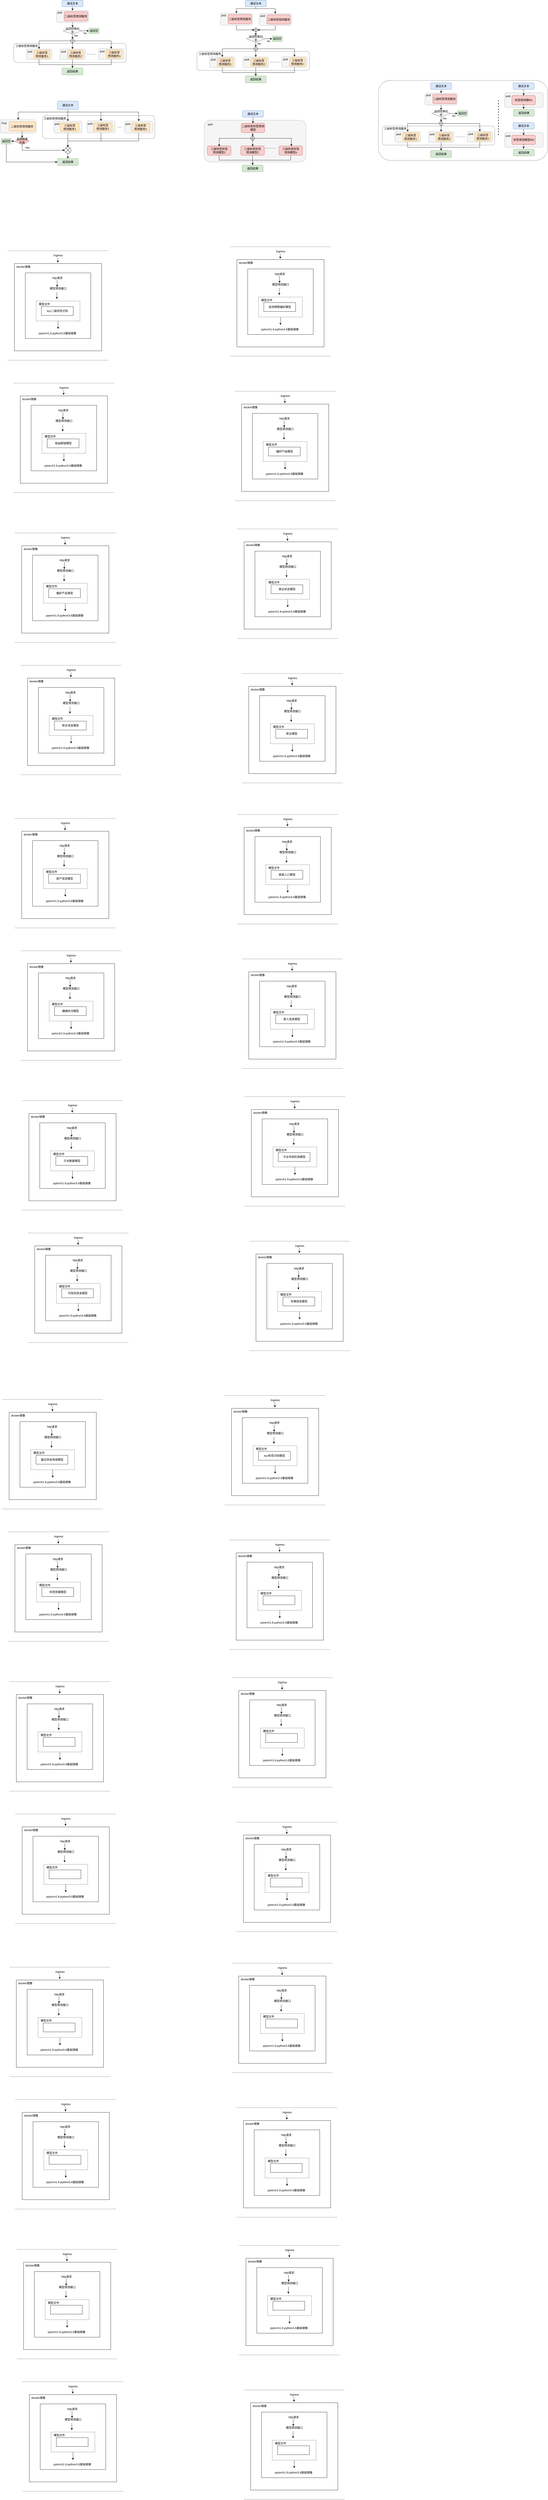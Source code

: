 <mxfile version="14.8.6" type="github">
  <diagram id="C5RBs43oDa-KdzZeNtuy" name="Page-1">
    <mxGraphModel dx="2965" dy="1990" grid="0" gridSize="10" guides="1" tooltips="1" connect="1" arrows="1" fold="1" page="1" pageScale="1" pageWidth="827" pageHeight="1169" math="0" shadow="0">
      <root>
        <mxCell id="WIyWlLk6GJQsqaUBKTNV-0" />
        <mxCell id="WIyWlLk6GJQsqaUBKTNV-1" parent="WIyWlLk6GJQsqaUBKTNV-0" />
        <mxCell id="OnzDsPbuu0GGyUNpPNeD-33" value="" style="rounded=1;whiteSpace=wrap;html=1;dashed=1;" vertex="1" parent="WIyWlLk6GJQsqaUBKTNV-1">
          <mxGeometry x="1713" y="475.5" width="726" height="342.5" as="geometry" />
        </mxCell>
        <mxCell id="pCURg5S8GSrkwFqpUupX-3" value="" style="rounded=1;whiteSpace=wrap;html=1;dashed=1;fillColor=#f5f5f5;strokeColor=#666666;fontColor=#333333;" parent="WIyWlLk6GJQsqaUBKTNV-1" vertex="1">
          <mxGeometry x="966" y="646" width="436.55" height="179" as="geometry" />
        </mxCell>
        <mxCell id="49KE7gdGinzh60IKzeoY-125" value="" style="rounded=1;whiteSpace=wrap;html=1;dashed=1;fillColor=#ffffff;" parent="WIyWlLk6GJQsqaUBKTNV-1" vertex="1">
          <mxGeometry x="272" y="626" width="482" height="99" as="geometry" />
        </mxCell>
        <mxCell id="49KE7gdGinzh60IKzeoY-90" value="" style="rounded=1;whiteSpace=wrap;html=1;fillColor=#f5f5f5;dashed=1;strokeColor=#666666;fontColor=#333333;" parent="WIyWlLk6GJQsqaUBKTNV-1" vertex="1">
          <mxGeometry x="91" y="644" width="154" height="57" as="geometry" />
        </mxCell>
        <mxCell id="49KE7gdGinzh60IKzeoY-6" value="" style="rounded=1;whiteSpace=wrap;html=1;dashed=1;" parent="WIyWlLk6GJQsqaUBKTNV-1" vertex="1">
          <mxGeometry x="149" y="317" width="482" height="81.5" as="geometry" />
        </mxCell>
        <mxCell id="49KE7gdGinzh60IKzeoY-87" style="edgeStyle=orthogonalEdgeStyle;rounded=0;orthogonalLoop=1;jettySize=auto;html=1;exitX=0.5;exitY=1;exitDx=0;exitDy=0;entryX=0.5;entryY=0;entryDx=0;entryDy=0;strokeWidth=1;" parent="WIyWlLk6GJQsqaUBKTNV-1" source="WIyWlLk6GJQsqaUBKTNV-3" target="49KE7gdGinzh60IKzeoY-50" edge="1">
          <mxGeometry relative="1" as="geometry" />
        </mxCell>
        <mxCell id="WIyWlLk6GJQsqaUBKTNV-3" value="通话文本" style="rounded=1;whiteSpace=wrap;html=1;fontSize=12;glass=0;strokeWidth=1;shadow=0;fillColor=#dae8fc;strokeColor=#6c8ebf;" parent="WIyWlLk6GJQsqaUBKTNV-1" vertex="1">
          <mxGeometry x="356" y="132" width="90" height="28" as="geometry" />
        </mxCell>
        <mxCell id="49KE7gdGinzh60IKzeoY-10" style="edgeStyle=orthogonalEdgeStyle;rounded=0;orthogonalLoop=1;jettySize=auto;html=1;entryX=0.5;entryY=0;entryDx=0;entryDy=0;" parent="WIyWlLk6GJQsqaUBKTNV-1" source="WIyWlLk6GJQsqaUBKTNV-6" target="49KE7gdGinzh60IKzeoY-70" edge="1">
          <mxGeometry relative="1" as="geometry" />
        </mxCell>
        <mxCell id="49KE7gdGinzh60IKzeoY-17" value="Yes" style="edgeLabel;html=1;align=center;verticalAlign=middle;resizable=0;points=[];" parent="49KE7gdGinzh60IKzeoY-10" vertex="1" connectable="0">
          <mxGeometry x="0.516" y="2" relative="1" as="geometry">
            <mxPoint x="12" as="offset" />
          </mxGeometry>
        </mxCell>
        <mxCell id="49KE7gdGinzh60IKzeoY-43" value="" style="edgeStyle=orthogonalEdgeStyle;rounded=0;orthogonalLoop=1;jettySize=auto;html=1;strokeWidth=1;" parent="WIyWlLk6GJQsqaUBKTNV-1" source="WIyWlLk6GJQsqaUBKTNV-6" target="WIyWlLk6GJQsqaUBKTNV-7" edge="1">
          <mxGeometry relative="1" as="geometry" />
        </mxCell>
        <mxCell id="WIyWlLk6GJQsqaUBKTNV-6" value="返回结果列表" style="rhombus;whiteSpace=wrap;html=1;shadow=0;fontFamily=Helvetica;fontSize=12;align=center;strokeWidth=1;spacing=6;spacingTop=-4;fillColor=#f5f5f5;strokeColor=#666666;fontColor=#333333;" parent="WIyWlLk6GJQsqaUBKTNV-1" vertex="1">
          <mxGeometry x="361" y="248" width="80" height="30" as="geometry" />
        </mxCell>
        <mxCell id="WIyWlLk6GJQsqaUBKTNV-7" value="返回空" style="rounded=1;whiteSpace=wrap;html=1;fontSize=12;glass=0;strokeWidth=1;shadow=0;fillColor=#d5e8d4;strokeColor=#82b366;" parent="WIyWlLk6GJQsqaUBKTNV-1" vertex="1">
          <mxGeometry x="471" y="251" width="44" height="24" as="geometry" />
        </mxCell>
        <mxCell id="49KE7gdGinzh60IKzeoY-14" value="&lt;span&gt;三级标签预测服务&lt;/span&gt;" style="text;html=1;align=center;verticalAlign=middle;resizable=0;points=[];autosize=1;strokeColor=none;" parent="WIyWlLk6GJQsqaUBKTNV-1" vertex="1">
          <mxGeometry x="149" y="318" width="110" height="20" as="geometry" />
        </mxCell>
        <mxCell id="49KE7gdGinzh60IKzeoY-16" value="" style="endArrow=none;dashed=1;html=1;strokeWidth=1;" parent="WIyWlLk6GJQsqaUBKTNV-1" edge="1">
          <mxGeometry width="50" height="50" relative="1" as="geometry">
            <mxPoint x="463.5" y="363.3" as="sourcePoint" />
            <mxPoint x="502.5" y="363.3" as="targetPoint" />
          </mxGeometry>
        </mxCell>
        <mxCell id="49KE7gdGinzh60IKzeoY-24" value="返回结果" style="rounded=1;whiteSpace=wrap;html=1;fontSize=12;glass=0;strokeWidth=1;shadow=0;fillColor=#d5e8d4;strokeColor=#82b366;" parent="WIyWlLk6GJQsqaUBKTNV-1" vertex="1">
          <mxGeometry x="356" y="422" width="90" height="30" as="geometry" />
        </mxCell>
        <mxCell id="49KE7gdGinzh60IKzeoY-44" value="No" style="edgeLabel;html=1;align=center;verticalAlign=middle;resizable=0;points=[];" parent="WIyWlLk6GJQsqaUBKTNV-1" vertex="1" connectable="0">
          <mxGeometry x="431.034" y="307.78" as="geometry">
            <mxPoint x="24" y="-35" as="offset" />
          </mxGeometry>
        </mxCell>
        <mxCell id="OLW7irnNsPHCCV-M3rLI-43" style="edgeStyle=orthogonalEdgeStyle;rounded=0;orthogonalLoop=1;jettySize=auto;html=1;exitX=0.5;exitY=1;exitDx=0;exitDy=0;entryX=0.5;entryY=0;entryDx=0;entryDy=0;" parent="WIyWlLk6GJQsqaUBKTNV-1" source="OLW7irnNsPHCCV-M3rLI-2" target="OLW7irnNsPHCCV-M3rLI-42" edge="1">
          <mxGeometry relative="1" as="geometry" />
        </mxCell>
        <mxCell id="OLW7irnNsPHCCV-M3rLI-2" value="二级标签预测服务" style="rounded=1;whiteSpace=wrap;html=1;fillColor=#ffe6cc;strokeColor=#d79b00;" parent="WIyWlLk6GJQsqaUBKTNV-1" vertex="1">
          <mxGeometry x="129" y="652.5" width="112" height="40" as="geometry" />
        </mxCell>
        <mxCell id="OLW7irnNsPHCCV-M3rLI-3" style="edgeStyle=orthogonalEdgeStyle;rounded=0;orthogonalLoop=1;jettySize=auto;html=1;exitX=0.5;exitY=1;exitDx=0;exitDy=0;entryX=0.5;entryY=0;entryDx=0;entryDy=0;" parent="WIyWlLk6GJQsqaUBKTNV-1" source="OLW7irnNsPHCCV-M3rLI-4" target="49KE7gdGinzh60IKzeoY-90" edge="1">
          <mxGeometry relative="1" as="geometry">
            <Array as="points">
              <mxPoint x="381" y="611" />
              <mxPoint x="168" y="611" />
            </Array>
            <mxPoint x="97" y="611" as="targetPoint" />
          </mxGeometry>
        </mxCell>
        <mxCell id="49KE7gdGinzh60IKzeoY-126" style="edgeStyle=orthogonalEdgeStyle;rounded=0;orthogonalLoop=1;jettySize=auto;html=1;exitX=0.5;exitY=1;exitDx=0;exitDy=0;entryX=0.5;entryY=0;entryDx=0;entryDy=0;strokeWidth=1;" parent="WIyWlLk6GJQsqaUBKTNV-1" source="OLW7irnNsPHCCV-M3rLI-4" target="49KE7gdGinzh60IKzeoY-107" edge="1">
          <mxGeometry relative="1" as="geometry" />
        </mxCell>
        <mxCell id="49KE7gdGinzh60IKzeoY-127" style="edgeStyle=orthogonalEdgeStyle;rounded=0;orthogonalLoop=1;jettySize=auto;html=1;entryX=0.5;entryY=0;entryDx=0;entryDy=0;strokeWidth=1;" parent="WIyWlLk6GJQsqaUBKTNV-1" source="OLW7irnNsPHCCV-M3rLI-4" target="49KE7gdGinzh60IKzeoY-112" edge="1">
          <mxGeometry relative="1" as="geometry">
            <Array as="points">
              <mxPoint x="381" y="611" />
              <mxPoint x="523" y="611" />
            </Array>
          </mxGeometry>
        </mxCell>
        <mxCell id="49KE7gdGinzh60IKzeoY-128" style="edgeStyle=orthogonalEdgeStyle;rounded=0;orthogonalLoop=1;jettySize=auto;html=1;strokeWidth=1;" parent="WIyWlLk6GJQsqaUBKTNV-1" source="OLW7irnNsPHCCV-M3rLI-4" target="49KE7gdGinzh60IKzeoY-122" edge="1">
          <mxGeometry relative="1" as="geometry">
            <Array as="points">
              <mxPoint x="381" y="611" />
              <mxPoint x="685" y="611" />
            </Array>
          </mxGeometry>
        </mxCell>
        <mxCell id="OLW7irnNsPHCCV-M3rLI-4" value="通话文本" style="rounded=1;whiteSpace=wrap;html=1;fontSize=12;glass=0;strokeWidth=1;shadow=0;fillColor=#dae8fc;strokeColor=#6c8ebf;" parent="WIyWlLk6GJQsqaUBKTNV-1" vertex="1">
          <mxGeometry x="336" y="564" width="90" height="36" as="geometry" />
        </mxCell>
        <mxCell id="OLW7irnNsPHCCV-M3rLI-16" value="&lt;span&gt;三级标签预测服务&lt;/span&gt;" style="text;html=1;align=center;verticalAlign=middle;resizable=0;points=[];autosize=1;strokeColor=none;" parent="WIyWlLk6GJQsqaUBKTNV-1" vertex="1">
          <mxGeometry x="270" y="629" width="110" height="20" as="geometry" />
        </mxCell>
        <mxCell id="OLW7irnNsPHCCV-M3rLI-21" value="返回结果" style="rounded=1;whiteSpace=wrap;html=1;fontSize=12;glass=0;strokeWidth=1;shadow=0;fillColor=#d5e8d4;strokeColor=#82b366;" parent="WIyWlLk6GJQsqaUBKTNV-1" vertex="1">
          <mxGeometry x="336" y="810" width="90" height="30" as="geometry" />
        </mxCell>
        <mxCell id="OLW7irnNsPHCCV-M3rLI-47" style="edgeStyle=orthogonalEdgeStyle;rounded=0;orthogonalLoop=1;jettySize=auto;html=1;exitX=0;exitY=0.5;exitDx=0;exitDy=0;entryX=1;entryY=0.5;entryDx=0;entryDy=0;" parent="WIyWlLk6GJQsqaUBKTNV-1" source="OLW7irnNsPHCCV-M3rLI-42" target="OLW7irnNsPHCCV-M3rLI-46" edge="1">
          <mxGeometry relative="1" as="geometry" />
        </mxCell>
        <mxCell id="49KE7gdGinzh60IKzeoY-135" style="edgeStyle=orthogonalEdgeStyle;rounded=0;orthogonalLoop=1;jettySize=auto;html=1;entryX=0;entryY=0.5;entryDx=0;entryDy=0;strokeWidth=1;" parent="WIyWlLk6GJQsqaUBKTNV-1" source="OLW7irnNsPHCCV-M3rLI-42" target="OLW7irnNsPHCCV-M3rLI-52" edge="1">
          <mxGeometry relative="1" as="geometry">
            <Array as="points">
              <mxPoint x="185" y="775" />
              <mxPoint x="291" y="775" />
            </Array>
          </mxGeometry>
        </mxCell>
        <mxCell id="OLW7irnNsPHCCV-M3rLI-42" value="返回结果列表" style="rhombus;whiteSpace=wrap;html=1;shadow=0;fontFamily=Helvetica;fontSize=12;align=center;strokeWidth=1;spacing=6;spacingTop=-4;fillColor=#f8cecc;strokeColor=#b85450;" parent="WIyWlLk6GJQsqaUBKTNV-1" vertex="1">
          <mxGeometry x="155" y="721" width="60" height="30" as="geometry" />
        </mxCell>
        <mxCell id="49KE7gdGinzh60IKzeoY-137" style="edgeStyle=orthogonalEdgeStyle;rounded=0;orthogonalLoop=1;jettySize=auto;html=1;entryX=0;entryY=0.5;entryDx=0;entryDy=0;strokeWidth=1;" parent="WIyWlLk6GJQsqaUBKTNV-1" source="OLW7irnNsPHCCV-M3rLI-46" target="OLW7irnNsPHCCV-M3rLI-21" edge="1">
          <mxGeometry relative="1" as="geometry">
            <Array as="points">
              <mxPoint x="117" y="825" />
            </Array>
          </mxGeometry>
        </mxCell>
        <mxCell id="OLW7irnNsPHCCV-M3rLI-46" value="返回空" style="rounded=1;whiteSpace=wrap;html=1;fontSize=12;glass=0;strokeWidth=1;shadow=0;fillColor=#d5e8d4;strokeColor=#82b366;" parent="WIyWlLk6GJQsqaUBKTNV-1" vertex="1">
          <mxGeometry x="95" y="724" width="44" height="24" as="geometry" />
        </mxCell>
        <mxCell id="OLW7irnNsPHCCV-M3rLI-50" value="Yes" style="text;html=1;align=center;verticalAlign=middle;resizable=0;points=[];autosize=1;strokeColor=none;" parent="WIyWlLk6GJQsqaUBKTNV-1" vertex="1">
          <mxGeometry x="187" y="754" width="40" height="20" as="geometry" />
        </mxCell>
        <mxCell id="OLW7irnNsPHCCV-M3rLI-61" style="edgeStyle=orthogonalEdgeStyle;rounded=0;orthogonalLoop=1;jettySize=auto;html=1;exitX=0.5;exitY=1;exitDx=0;exitDy=0;entryX=0.5;entryY=0;entryDx=0;entryDy=0;" parent="WIyWlLk6GJQsqaUBKTNV-1" source="OLW7irnNsPHCCV-M3rLI-52" target="OLW7irnNsPHCCV-M3rLI-21" edge="1">
          <mxGeometry relative="1" as="geometry" />
        </mxCell>
        <mxCell id="OLW7irnNsPHCCV-M3rLI-52" value="" style="shape=sumEllipse;perimeter=ellipsePerimeter;whiteSpace=wrap;html=1;backgroundOutline=1;" parent="WIyWlLk6GJQsqaUBKTNV-1" vertex="1">
          <mxGeometry x="367.5" y="761" width="27" height="27" as="geometry" />
        </mxCell>
        <mxCell id="49KE7gdGinzh60IKzeoY-51" value="" style="group" parent="WIyWlLk6GJQsqaUBKTNV-1" vertex="1" connectable="0">
          <mxGeometry x="326" y="173" width="150" height="60" as="geometry" />
        </mxCell>
        <mxCell id="49KE7gdGinzh60IKzeoY-50" value="" style="rounded=1;whiteSpace=wrap;html=1;dashed=1;fillColor=#f5f5f5;strokeColor=#666666;fontColor=#333333;" parent="49KE7gdGinzh60IKzeoY-51" vertex="1">
          <mxGeometry x="6" y="3" width="138" height="51" as="geometry" />
        </mxCell>
        <mxCell id="49KE7gdGinzh60IKzeoY-1" value="二级标签预测服务" style="rounded=1;whiteSpace=wrap;html=1;fillColor=#f8cecc;strokeColor=#b85450;" parent="49KE7gdGinzh60IKzeoY-51" vertex="1">
          <mxGeometry x="39.09" y="8" width="100.91" height="40" as="geometry" />
        </mxCell>
        <mxCell id="49KE7gdGinzh60IKzeoY-48" value="pod" style="text;html=1;align=center;verticalAlign=middle;resizable=0;points=[];autosize=1;strokeColor=none;" parent="49KE7gdGinzh60IKzeoY-51" vertex="1">
          <mxGeometry x="5.455" y="3" width="30" height="18" as="geometry" />
        </mxCell>
        <mxCell id="49KE7gdGinzh60IKzeoY-57" value="" style="group" parent="WIyWlLk6GJQsqaUBKTNV-1" vertex="1" connectable="0">
          <mxGeometry x="203" y="341" width="109" height="45" as="geometry" />
        </mxCell>
        <mxCell id="49KE7gdGinzh60IKzeoY-55" value="" style="rounded=1;whiteSpace=wrap;html=1;dashed=1;fillColor=#f5f5f5;strokeColor=#666666;fontColor=#333333;" parent="49KE7gdGinzh60IKzeoY-57" vertex="1">
          <mxGeometry width="109" height="45" as="geometry" />
        </mxCell>
        <mxCell id="49KE7gdGinzh60IKzeoY-54" value="三级标签&lt;br&gt;预测服务1" style="rounded=1;whiteSpace=wrap;html=1;fillColor=#ffe6cc;strokeColor=#d79b00;" parent="49KE7gdGinzh60IKzeoY-57" vertex="1">
          <mxGeometry x="33" y="5" width="68" height="35" as="geometry" />
        </mxCell>
        <mxCell id="49KE7gdGinzh60IKzeoY-56" value="pod" style="text;html=1;align=center;verticalAlign=middle;resizable=0;points=[];autosize=1;strokeColor=none;" parent="49KE7gdGinzh60IKzeoY-57" vertex="1">
          <mxGeometry y="2" width="30" height="18" as="geometry" />
        </mxCell>
        <mxCell id="49KE7gdGinzh60IKzeoY-58" value="" style="group" parent="WIyWlLk6GJQsqaUBKTNV-1" vertex="1" connectable="0">
          <mxGeometry x="346.5" y="341" width="109" height="45" as="geometry" />
        </mxCell>
        <mxCell id="49KE7gdGinzh60IKzeoY-59" value="" style="rounded=1;whiteSpace=wrap;html=1;dashed=1;fillColor=#f5f5f5;strokeColor=#666666;fontColor=#333333;" parent="49KE7gdGinzh60IKzeoY-58" vertex="1">
          <mxGeometry width="109" height="45" as="geometry" />
        </mxCell>
        <mxCell id="49KE7gdGinzh60IKzeoY-60" value="三级标签&lt;br&gt;预测服务2" style="rounded=1;whiteSpace=wrap;html=1;fillColor=#ffe6cc;strokeColor=#d79b00;" parent="49KE7gdGinzh60IKzeoY-58" vertex="1">
          <mxGeometry x="33" y="5" width="68" height="35" as="geometry" />
        </mxCell>
        <mxCell id="49KE7gdGinzh60IKzeoY-61" value="pod" style="text;html=1;align=center;verticalAlign=middle;resizable=0;points=[];autosize=1;strokeColor=none;" parent="49KE7gdGinzh60IKzeoY-58" vertex="1">
          <mxGeometry y="2" width="30" height="18" as="geometry" />
        </mxCell>
        <mxCell id="49KE7gdGinzh60IKzeoY-62" value="" style="group" parent="WIyWlLk6GJQsqaUBKTNV-1" vertex="1" connectable="0">
          <mxGeometry x="512.5" y="340" width="109" height="45" as="geometry" />
        </mxCell>
        <mxCell id="49KE7gdGinzh60IKzeoY-63" value="" style="rounded=1;whiteSpace=wrap;html=1;dashed=1;fillColor=#f5f5f5;strokeColor=#666666;fontColor=#333333;" parent="49KE7gdGinzh60IKzeoY-62" vertex="1">
          <mxGeometry width="109" height="45" as="geometry" />
        </mxCell>
        <mxCell id="49KE7gdGinzh60IKzeoY-64" value="三级标签&lt;br&gt;预测服务n" style="rounded=1;whiteSpace=wrap;html=1;fillColor=#ffe6cc;strokeColor=#d79b00;" parent="49KE7gdGinzh60IKzeoY-62" vertex="1">
          <mxGeometry x="33" y="5" width="68" height="35" as="geometry" />
        </mxCell>
        <mxCell id="49KE7gdGinzh60IKzeoY-65" value="pod" style="text;html=1;align=center;verticalAlign=middle;resizable=0;points=[];autosize=1;strokeColor=none;" parent="49KE7gdGinzh60IKzeoY-62" vertex="1">
          <mxGeometry y="2" width="30" height="18" as="geometry" />
        </mxCell>
        <mxCell id="49KE7gdGinzh60IKzeoY-69" style="edgeStyle=orthogonalEdgeStyle;rounded=0;orthogonalLoop=1;jettySize=auto;html=1;strokeWidth=1;" parent="WIyWlLk6GJQsqaUBKTNV-1" source="49KE7gdGinzh60IKzeoY-63" target="49KE7gdGinzh60IKzeoY-24" edge="1">
          <mxGeometry relative="1" as="geometry">
            <mxPoint x="567" y="423" as="targetPoint" />
            <Array as="points">
              <mxPoint x="567" y="408" />
              <mxPoint x="401" y="408" />
            </Array>
          </mxGeometry>
        </mxCell>
        <mxCell id="49KE7gdGinzh60IKzeoY-81" style="edgeStyle=orthogonalEdgeStyle;rounded=0;orthogonalLoop=1;jettySize=auto;html=1;entryX=0.5;entryY=0;entryDx=0;entryDy=0;strokeWidth=1;" parent="WIyWlLk6GJQsqaUBKTNV-1" source="49KE7gdGinzh60IKzeoY-70" target="49KE7gdGinzh60IKzeoY-59" edge="1">
          <mxGeometry relative="1" as="geometry" />
        </mxCell>
        <mxCell id="49KE7gdGinzh60IKzeoY-88" style="edgeStyle=orthogonalEdgeStyle;rounded=0;orthogonalLoop=1;jettySize=auto;html=1;exitX=1;exitY=0.5;exitDx=0;exitDy=0;entryX=0.5;entryY=0;entryDx=0;entryDy=0;strokeWidth=1;" parent="WIyWlLk6GJQsqaUBKTNV-1" source="49KE7gdGinzh60IKzeoY-70" target="49KE7gdGinzh60IKzeoY-63" edge="1">
          <mxGeometry relative="1" as="geometry" />
        </mxCell>
        <mxCell id="49KE7gdGinzh60IKzeoY-89" style="edgeStyle=orthogonalEdgeStyle;rounded=0;orthogonalLoop=1;jettySize=auto;html=1;entryX=0.5;entryY=0;entryDx=0;entryDy=0;strokeWidth=1;" parent="WIyWlLk6GJQsqaUBKTNV-1" source="49KE7gdGinzh60IKzeoY-70" target="49KE7gdGinzh60IKzeoY-55" edge="1">
          <mxGeometry relative="1" as="geometry" />
        </mxCell>
        <mxCell id="49KE7gdGinzh60IKzeoY-70" value="" style="shape=orEllipse;perimeter=ellipsePerimeter;whiteSpace=wrap;html=1;backgroundOutline=1;fillColor=none;" parent="WIyWlLk6GJQsqaUBKTNV-1" vertex="1">
          <mxGeometry x="393" y="298" width="16" height="16" as="geometry" />
        </mxCell>
        <mxCell id="49KE7gdGinzh60IKzeoY-82" style="edgeStyle=orthogonalEdgeStyle;rounded=0;orthogonalLoop=1;jettySize=auto;html=1;entryX=0.5;entryY=0;entryDx=0;entryDy=0;strokeWidth=1;" parent="WIyWlLk6GJQsqaUBKTNV-1" source="49KE7gdGinzh60IKzeoY-59" target="49KE7gdGinzh60IKzeoY-24" edge="1">
          <mxGeometry relative="1" as="geometry" />
        </mxCell>
        <mxCell id="49KE7gdGinzh60IKzeoY-83" style="edgeStyle=orthogonalEdgeStyle;rounded=0;orthogonalLoop=1;jettySize=auto;html=1;entryX=0.5;entryY=0;entryDx=0;entryDy=0;strokeWidth=1;" parent="WIyWlLk6GJQsqaUBKTNV-1" source="49KE7gdGinzh60IKzeoY-55" target="49KE7gdGinzh60IKzeoY-24" edge="1">
          <mxGeometry relative="1" as="geometry">
            <Array as="points">
              <mxPoint x="258" y="408" />
              <mxPoint x="401" y="408" />
            </Array>
          </mxGeometry>
        </mxCell>
        <mxCell id="49KE7gdGinzh60IKzeoY-86" style="edgeStyle=orthogonalEdgeStyle;rounded=0;orthogonalLoop=1;jettySize=auto;html=1;strokeWidth=1;" parent="WIyWlLk6GJQsqaUBKTNV-1" source="49KE7gdGinzh60IKzeoY-50" target="WIyWlLk6GJQsqaUBKTNV-6" edge="1">
          <mxGeometry relative="1" as="geometry" />
        </mxCell>
        <mxCell id="49KE7gdGinzh60IKzeoY-91" value="Pod" style="text;html=1;align=center;verticalAlign=middle;resizable=0;points=[];autosize=1;strokeColor=none;" parent="WIyWlLk6GJQsqaUBKTNV-1" vertex="1">
          <mxGeometry x="91" y="650" width="31" height="18" as="geometry" />
        </mxCell>
        <mxCell id="49KE7gdGinzh60IKzeoY-105" value="" style="group" parent="WIyWlLk6GJQsqaUBKTNV-1" vertex="1" connectable="0">
          <mxGeometry x="317" y="650" width="120" height="51" as="geometry" />
        </mxCell>
        <mxCell id="49KE7gdGinzh60IKzeoY-106" value="" style="group" parent="49KE7gdGinzh60IKzeoY-105" vertex="1" connectable="0">
          <mxGeometry width="120" height="51" as="geometry" />
        </mxCell>
        <mxCell id="49KE7gdGinzh60IKzeoY-107" value="" style="rounded=1;whiteSpace=wrap;html=1;dashed=1;fillColor=#f5f5f5;strokeColor=#666666;fontColor=#333333;" parent="49KE7gdGinzh60IKzeoY-106" vertex="1">
          <mxGeometry x="4" width="120" height="51" as="geometry" />
        </mxCell>
        <mxCell id="49KE7gdGinzh60IKzeoY-108" value="pod" style="text;html=1;align=center;verticalAlign=middle;resizable=0;points=[];autosize=1;strokeColor=none;" parent="49KE7gdGinzh60IKzeoY-106" vertex="1">
          <mxGeometry x="2" y="2.5" width="30" height="18" as="geometry" />
        </mxCell>
        <mxCell id="49KE7gdGinzh60IKzeoY-109" value="三级标签&lt;br&gt;预测服务1" style="rounded=1;whiteSpace=wrap;html=1;fillColor=#ffe6cc;strokeColor=#d79b00;" parent="49KE7gdGinzh60IKzeoY-105" vertex="1">
          <mxGeometry x="32" y="8.5" width="80" height="35" as="geometry" />
        </mxCell>
        <mxCell id="49KE7gdGinzh60IKzeoY-110" value="" style="group" parent="WIyWlLk6GJQsqaUBKTNV-1" vertex="1" connectable="0">
          <mxGeometry x="459" y="649" width="120" height="51" as="geometry" />
        </mxCell>
        <mxCell id="49KE7gdGinzh60IKzeoY-111" value="" style="group" parent="49KE7gdGinzh60IKzeoY-110" vertex="1" connectable="0">
          <mxGeometry width="120" height="51" as="geometry" />
        </mxCell>
        <mxCell id="49KE7gdGinzh60IKzeoY-112" value="" style="rounded=1;whiteSpace=wrap;html=1;dashed=1;fillColor=#f5f5f5;strokeColor=#666666;fontColor=#333333;" parent="49KE7gdGinzh60IKzeoY-111" vertex="1">
          <mxGeometry x="4" width="120" height="51" as="geometry" />
        </mxCell>
        <mxCell id="49KE7gdGinzh60IKzeoY-113" value="pod" style="text;html=1;align=center;verticalAlign=middle;resizable=0;points=[];autosize=1;strokeColor=none;" parent="49KE7gdGinzh60IKzeoY-111" vertex="1">
          <mxGeometry x="2" y="2.5" width="30" height="18" as="geometry" />
        </mxCell>
        <mxCell id="49KE7gdGinzh60IKzeoY-114" value="三级标签&lt;br&gt;预测服务2" style="rounded=1;whiteSpace=wrap;html=1;fillColor=#ffe6cc;strokeColor=#d79b00;" parent="49KE7gdGinzh60IKzeoY-110" vertex="1">
          <mxGeometry x="32" y="8.5" width="80" height="35" as="geometry" />
        </mxCell>
        <mxCell id="49KE7gdGinzh60IKzeoY-120" value="" style="group" parent="WIyWlLk6GJQsqaUBKTNV-1" vertex="1" connectable="0">
          <mxGeometry x="621" y="650" width="120" height="51" as="geometry" />
        </mxCell>
        <mxCell id="49KE7gdGinzh60IKzeoY-121" value="" style="group" parent="49KE7gdGinzh60IKzeoY-120" vertex="1" connectable="0">
          <mxGeometry width="120" height="51" as="geometry" />
        </mxCell>
        <mxCell id="49KE7gdGinzh60IKzeoY-122" value="" style="rounded=1;whiteSpace=wrap;html=1;dashed=1;fillColor=#f5f5f5;strokeColor=#666666;fontColor=#333333;" parent="49KE7gdGinzh60IKzeoY-121" vertex="1">
          <mxGeometry x="4" width="120" height="51" as="geometry" />
        </mxCell>
        <mxCell id="49KE7gdGinzh60IKzeoY-123" value="pod" style="text;html=1;align=center;verticalAlign=middle;resizable=0;points=[];autosize=1;strokeColor=none;" parent="49KE7gdGinzh60IKzeoY-121" vertex="1">
          <mxGeometry x="2" y="2.5" width="30" height="18" as="geometry" />
        </mxCell>
        <mxCell id="49KE7gdGinzh60IKzeoY-124" value="三级标签&lt;br&gt;预测服务n" style="rounded=1;whiteSpace=wrap;html=1;fillColor=#ffe6cc;strokeColor=#d79b00;" parent="49KE7gdGinzh60IKzeoY-120" vertex="1">
          <mxGeometry x="32" y="8.5" width="80" height="35" as="geometry" />
        </mxCell>
        <mxCell id="49KE7gdGinzh60IKzeoY-132" style="edgeStyle=orthogonalEdgeStyle;rounded=0;orthogonalLoop=1;jettySize=auto;html=1;exitX=0.5;exitY=1;exitDx=0;exitDy=0;strokeWidth=1;" parent="WIyWlLk6GJQsqaUBKTNV-1" source="49KE7gdGinzh60IKzeoY-107" target="OLW7irnNsPHCCV-M3rLI-52" edge="1">
          <mxGeometry relative="1" as="geometry" />
        </mxCell>
        <mxCell id="49KE7gdGinzh60IKzeoY-133" style="edgeStyle=orthogonalEdgeStyle;rounded=0;orthogonalLoop=1;jettySize=auto;html=1;exitX=0.5;exitY=1;exitDx=0;exitDy=0;strokeWidth=1;entryX=0.5;entryY=0;entryDx=0;entryDy=0;" parent="WIyWlLk6GJQsqaUBKTNV-1" source="49KE7gdGinzh60IKzeoY-112" target="OLW7irnNsPHCCV-M3rLI-52" edge="1">
          <mxGeometry relative="1" as="geometry">
            <mxPoint x="380.69" y="822.241" as="targetPoint" />
            <Array as="points">
              <mxPoint x="523" y="735" />
              <mxPoint x="381" y="735" />
            </Array>
          </mxGeometry>
        </mxCell>
        <mxCell id="49KE7gdGinzh60IKzeoY-134" style="edgeStyle=orthogonalEdgeStyle;rounded=0;orthogonalLoop=1;jettySize=auto;html=1;entryX=0.5;entryY=0;entryDx=0;entryDy=0;strokeWidth=1;" parent="WIyWlLk6GJQsqaUBKTNV-1" source="49KE7gdGinzh60IKzeoY-122" target="OLW7irnNsPHCCV-M3rLI-52" edge="1">
          <mxGeometry relative="1" as="geometry">
            <Array as="points">
              <mxPoint x="685" y="735" />
              <mxPoint x="381" y="735" />
            </Array>
          </mxGeometry>
        </mxCell>
        <mxCell id="49KE7gdGinzh60IKzeoY-138" value="" style="endArrow=none;dashed=1;html=1;strokeWidth=1;" parent="WIyWlLk6GJQsqaUBKTNV-1" edge="1">
          <mxGeometry width="50" height="50" relative="1" as="geometry">
            <mxPoint x="594" y="676" as="sourcePoint" />
            <mxPoint x="614" y="676" as="targetPoint" />
          </mxGeometry>
        </mxCell>
        <mxCell id="eq3_4CLQjhza_WSYzNY6-3" value="" style="rounded=1;whiteSpace=wrap;html=1;dashed=1;" parent="WIyWlLk6GJQsqaUBKTNV-1" vertex="1">
          <mxGeometry x="935" y="351" width="482" height="81.5" as="geometry" />
        </mxCell>
        <mxCell id="eq3_4CLQjhza_WSYzNY6-48" style="edgeStyle=orthogonalEdgeStyle;rounded=0;orthogonalLoop=1;jettySize=auto;html=1;entryX=0.5;entryY=0;entryDx=0;entryDy=0;" parent="WIyWlLk6GJQsqaUBKTNV-1" source="eq3_4CLQjhza_WSYzNY6-5" target="eq3_4CLQjhza_WSYzNY6-16" edge="1">
          <mxGeometry relative="1" as="geometry">
            <Array as="points">
              <mxPoint x="1187" y="168" />
              <mxPoint x="1104" y="168" />
            </Array>
          </mxGeometry>
        </mxCell>
        <mxCell id="eq3_4CLQjhza_WSYzNY6-50" style="edgeStyle=orthogonalEdgeStyle;rounded=0;orthogonalLoop=1;jettySize=auto;html=1;entryX=0.5;entryY=0;entryDx=0;entryDy=0;" parent="WIyWlLk6GJQsqaUBKTNV-1" source="eq3_4CLQjhza_WSYzNY6-5" target="eq3_4CLQjhza_WSYzNY6-39" edge="1">
          <mxGeometry relative="1" as="geometry">
            <Array as="points">
              <mxPoint x="1187" y="168" />
              <mxPoint x="1271" y="168" />
            </Array>
          </mxGeometry>
        </mxCell>
        <mxCell id="eq3_4CLQjhza_WSYzNY6-5" value="通话文本" style="rounded=1;whiteSpace=wrap;html=1;fontSize=12;glass=0;strokeWidth=1;shadow=0;fillColor=#dae8fc;strokeColor=#6c8ebf;" parent="WIyWlLk6GJQsqaUBKTNV-1" vertex="1">
          <mxGeometry x="1142" y="132" width="90" height="28" as="geometry" />
        </mxCell>
        <mxCell id="eq3_4CLQjhza_WSYzNY6-6" style="edgeStyle=orthogonalEdgeStyle;rounded=0;orthogonalLoop=1;jettySize=auto;html=1;entryX=0.5;entryY=0;entryDx=0;entryDy=0;" parent="WIyWlLk6GJQsqaUBKTNV-1" source="eq3_4CLQjhza_WSYzNY6-9" target="eq3_4CLQjhza_WSYzNY6-35" edge="1">
          <mxGeometry relative="1" as="geometry" />
        </mxCell>
        <mxCell id="eq3_4CLQjhza_WSYzNY6-7" value="Yes" style="edgeLabel;html=1;align=center;verticalAlign=middle;resizable=0;points=[];" parent="eq3_4CLQjhza_WSYzNY6-6" vertex="1" connectable="0">
          <mxGeometry x="0.516" y="2" relative="1" as="geometry">
            <mxPoint x="12" as="offset" />
          </mxGeometry>
        </mxCell>
        <mxCell id="eq3_4CLQjhza_WSYzNY6-8" value="" style="edgeStyle=orthogonalEdgeStyle;rounded=0;orthogonalLoop=1;jettySize=auto;html=1;strokeWidth=1;" parent="WIyWlLk6GJQsqaUBKTNV-1" source="eq3_4CLQjhza_WSYzNY6-9" target="eq3_4CLQjhza_WSYzNY6-10" edge="1">
          <mxGeometry relative="1" as="geometry" />
        </mxCell>
        <mxCell id="eq3_4CLQjhza_WSYzNY6-9" value="返回结果列表" style="rhombus;whiteSpace=wrap;html=1;shadow=0;fontFamily=Helvetica;fontSize=12;align=center;strokeWidth=1;spacing=6;spacingTop=-4;fillColor=#f5f5f5;strokeColor=#666666;fontColor=#333333;" parent="WIyWlLk6GJQsqaUBKTNV-1" vertex="1">
          <mxGeometry x="1147" y="282" width="80" height="30" as="geometry" />
        </mxCell>
        <mxCell id="eq3_4CLQjhza_WSYzNY6-10" value="返回空" style="rounded=1;whiteSpace=wrap;html=1;fontSize=12;glass=0;strokeWidth=1;shadow=0;fillColor=#d5e8d4;strokeColor=#82b366;" parent="WIyWlLk6GJQsqaUBKTNV-1" vertex="1">
          <mxGeometry x="1257" y="285" width="44" height="24" as="geometry" />
        </mxCell>
        <mxCell id="eq3_4CLQjhza_WSYzNY6-11" value="&lt;span&gt;三级标签预测服务&lt;/span&gt;" style="text;html=1;align=center;verticalAlign=middle;resizable=0;points=[];autosize=1;strokeColor=none;" parent="WIyWlLk6GJQsqaUBKTNV-1" vertex="1">
          <mxGeometry x="935" y="352" width="110" height="20" as="geometry" />
        </mxCell>
        <mxCell id="eq3_4CLQjhza_WSYzNY6-12" value="" style="endArrow=none;dashed=1;html=1;strokeWidth=1;" parent="WIyWlLk6GJQsqaUBKTNV-1" edge="1">
          <mxGeometry width="50" height="50" relative="1" as="geometry">
            <mxPoint x="1249.5" y="397.3" as="sourcePoint" />
            <mxPoint x="1288.5" y="397.3" as="targetPoint" />
          </mxGeometry>
        </mxCell>
        <mxCell id="eq3_4CLQjhza_WSYzNY6-13" value="返回结果" style="rounded=1;whiteSpace=wrap;html=1;fontSize=12;glass=0;strokeWidth=1;shadow=0;fillColor=#d5e8d4;strokeColor=#82b366;" parent="WIyWlLk6GJQsqaUBKTNV-1" vertex="1">
          <mxGeometry x="1142" y="456" width="90" height="30" as="geometry" />
        </mxCell>
        <mxCell id="eq3_4CLQjhza_WSYzNY6-14" value="No" style="edgeLabel;html=1;align=center;verticalAlign=middle;resizable=0;points=[];" parent="WIyWlLk6GJQsqaUBKTNV-1" vertex="1" connectable="0">
          <mxGeometry x="1217.034" y="341.78" as="geometry">
            <mxPoint x="24" y="-35" as="offset" />
          </mxGeometry>
        </mxCell>
        <mxCell id="eq3_4CLQjhza_WSYzNY6-15" value="" style="group" parent="WIyWlLk6GJQsqaUBKTNV-1" vertex="1" connectable="0">
          <mxGeometry x="1029" y="185" width="150" height="60" as="geometry" />
        </mxCell>
        <mxCell id="eq3_4CLQjhza_WSYzNY6-16" value="" style="rounded=1;whiteSpace=wrap;html=1;dashed=1;fillColor=#f5f5f5;strokeColor=#666666;fontColor=#333333;" parent="eq3_4CLQjhza_WSYzNY6-15" vertex="1">
          <mxGeometry x="6" y="3" width="138" height="51" as="geometry" />
        </mxCell>
        <mxCell id="eq3_4CLQjhza_WSYzNY6-17" value="二级标签预测服务" style="rounded=1;whiteSpace=wrap;html=1;fillColor=#f8cecc;strokeColor=#b85450;" parent="eq3_4CLQjhza_WSYzNY6-15" vertex="1">
          <mxGeometry x="39.09" y="8" width="100.91" height="40" as="geometry" />
        </mxCell>
        <mxCell id="eq3_4CLQjhza_WSYzNY6-18" value="pod" style="text;html=1;align=center;verticalAlign=middle;resizable=0;points=[];autosize=1;strokeColor=none;" parent="eq3_4CLQjhza_WSYzNY6-15" vertex="1">
          <mxGeometry x="5.455" y="3" width="30" height="18" as="geometry" />
        </mxCell>
        <mxCell id="eq3_4CLQjhza_WSYzNY6-19" value="" style="group" parent="WIyWlLk6GJQsqaUBKTNV-1" vertex="1" connectable="0">
          <mxGeometry x="989" y="375" width="109" height="45" as="geometry" />
        </mxCell>
        <mxCell id="eq3_4CLQjhza_WSYzNY6-20" value="" style="rounded=1;whiteSpace=wrap;html=1;dashed=1;fillColor=#f5f5f5;strokeColor=#666666;fontColor=#333333;" parent="eq3_4CLQjhza_WSYzNY6-19" vertex="1">
          <mxGeometry width="109" height="45" as="geometry" />
        </mxCell>
        <mxCell id="eq3_4CLQjhza_WSYzNY6-21" value="三级标签&lt;br&gt;预测服务1" style="rounded=1;whiteSpace=wrap;html=1;fillColor=#ffe6cc;strokeColor=#d79b00;" parent="eq3_4CLQjhza_WSYzNY6-19" vertex="1">
          <mxGeometry x="33" y="5" width="68" height="35" as="geometry" />
        </mxCell>
        <mxCell id="eq3_4CLQjhza_WSYzNY6-22" value="pod" style="text;html=1;align=center;verticalAlign=middle;resizable=0;points=[];autosize=1;strokeColor=none;" parent="eq3_4CLQjhza_WSYzNY6-19" vertex="1">
          <mxGeometry y="2" width="30" height="18" as="geometry" />
        </mxCell>
        <mxCell id="eq3_4CLQjhza_WSYzNY6-23" value="" style="group" parent="WIyWlLk6GJQsqaUBKTNV-1" vertex="1" connectable="0">
          <mxGeometry x="1132.5" y="375" width="109" height="45" as="geometry" />
        </mxCell>
        <mxCell id="eq3_4CLQjhza_WSYzNY6-24" value="" style="rounded=1;whiteSpace=wrap;html=1;dashed=1;fillColor=#f5f5f5;strokeColor=#666666;fontColor=#333333;" parent="eq3_4CLQjhza_WSYzNY6-23" vertex="1">
          <mxGeometry width="109" height="45" as="geometry" />
        </mxCell>
        <mxCell id="eq3_4CLQjhza_WSYzNY6-25" value="三级标签&lt;br&gt;预测服务2" style="rounded=1;whiteSpace=wrap;html=1;fillColor=#ffe6cc;strokeColor=#d79b00;" parent="eq3_4CLQjhza_WSYzNY6-23" vertex="1">
          <mxGeometry x="33" y="5" width="68" height="35" as="geometry" />
        </mxCell>
        <mxCell id="eq3_4CLQjhza_WSYzNY6-26" value="pod" style="text;html=1;align=center;verticalAlign=middle;resizable=0;points=[];autosize=1;strokeColor=none;" parent="eq3_4CLQjhza_WSYzNY6-23" vertex="1">
          <mxGeometry y="2" width="30" height="18" as="geometry" />
        </mxCell>
        <mxCell id="eq3_4CLQjhza_WSYzNY6-27" value="" style="group" parent="WIyWlLk6GJQsqaUBKTNV-1" vertex="1" connectable="0">
          <mxGeometry x="1298.5" y="374" width="109" height="45" as="geometry" />
        </mxCell>
        <mxCell id="eq3_4CLQjhza_WSYzNY6-28" value="" style="rounded=1;whiteSpace=wrap;html=1;dashed=1;fillColor=#f5f5f5;strokeColor=#666666;fontColor=#333333;" parent="eq3_4CLQjhza_WSYzNY6-27" vertex="1">
          <mxGeometry width="109" height="45" as="geometry" />
        </mxCell>
        <mxCell id="eq3_4CLQjhza_WSYzNY6-29" value="三级标签&lt;br&gt;预测服务n" style="rounded=1;whiteSpace=wrap;html=1;fillColor=#ffe6cc;strokeColor=#d79b00;" parent="eq3_4CLQjhza_WSYzNY6-27" vertex="1">
          <mxGeometry x="33" y="5" width="68" height="35" as="geometry" />
        </mxCell>
        <mxCell id="eq3_4CLQjhza_WSYzNY6-30" value="pod" style="text;html=1;align=center;verticalAlign=middle;resizable=0;points=[];autosize=1;strokeColor=none;" parent="eq3_4CLQjhza_WSYzNY6-27" vertex="1">
          <mxGeometry y="2" width="30" height="18" as="geometry" />
        </mxCell>
        <mxCell id="eq3_4CLQjhza_WSYzNY6-31" style="edgeStyle=orthogonalEdgeStyle;rounded=0;orthogonalLoop=1;jettySize=auto;html=1;strokeWidth=1;" parent="WIyWlLk6GJQsqaUBKTNV-1" source="eq3_4CLQjhza_WSYzNY6-28" target="eq3_4CLQjhza_WSYzNY6-13" edge="1">
          <mxGeometry relative="1" as="geometry">
            <mxPoint x="1353" y="457" as="targetPoint" />
            <Array as="points">
              <mxPoint x="1353" y="442" />
              <mxPoint x="1187" y="442" />
            </Array>
          </mxGeometry>
        </mxCell>
        <mxCell id="eq3_4CLQjhza_WSYzNY6-32" style="edgeStyle=orthogonalEdgeStyle;rounded=0;orthogonalLoop=1;jettySize=auto;html=1;entryX=0.5;entryY=0;entryDx=0;entryDy=0;strokeWidth=1;" parent="WIyWlLk6GJQsqaUBKTNV-1" source="eq3_4CLQjhza_WSYzNY6-35" target="eq3_4CLQjhza_WSYzNY6-24" edge="1">
          <mxGeometry relative="1" as="geometry" />
        </mxCell>
        <mxCell id="eq3_4CLQjhza_WSYzNY6-33" style="edgeStyle=orthogonalEdgeStyle;rounded=0;orthogonalLoop=1;jettySize=auto;html=1;exitX=1;exitY=0.5;exitDx=0;exitDy=0;entryX=0.5;entryY=0;entryDx=0;entryDy=0;strokeWidth=1;" parent="WIyWlLk6GJQsqaUBKTNV-1" source="eq3_4CLQjhza_WSYzNY6-35" target="eq3_4CLQjhza_WSYzNY6-28" edge="1">
          <mxGeometry relative="1" as="geometry" />
        </mxCell>
        <mxCell id="eq3_4CLQjhza_WSYzNY6-34" style="edgeStyle=orthogonalEdgeStyle;rounded=0;orthogonalLoop=1;jettySize=auto;html=1;entryX=0.5;entryY=0;entryDx=0;entryDy=0;strokeWidth=1;" parent="WIyWlLk6GJQsqaUBKTNV-1" source="eq3_4CLQjhza_WSYzNY6-35" target="eq3_4CLQjhza_WSYzNY6-20" edge="1">
          <mxGeometry relative="1" as="geometry" />
        </mxCell>
        <mxCell id="eq3_4CLQjhza_WSYzNY6-35" value="" style="shape=orEllipse;perimeter=ellipsePerimeter;whiteSpace=wrap;html=1;backgroundOutline=1;fillColor=none;" parent="WIyWlLk6GJQsqaUBKTNV-1" vertex="1">
          <mxGeometry x="1179" y="332" width="16" height="16" as="geometry" />
        </mxCell>
        <mxCell id="eq3_4CLQjhza_WSYzNY6-36" style="edgeStyle=orthogonalEdgeStyle;rounded=0;orthogonalLoop=1;jettySize=auto;html=1;entryX=0.5;entryY=0;entryDx=0;entryDy=0;strokeWidth=1;" parent="WIyWlLk6GJQsqaUBKTNV-1" source="eq3_4CLQjhza_WSYzNY6-24" target="eq3_4CLQjhza_WSYzNY6-13" edge="1">
          <mxGeometry relative="1" as="geometry" />
        </mxCell>
        <mxCell id="eq3_4CLQjhza_WSYzNY6-37" style="edgeStyle=orthogonalEdgeStyle;rounded=0;orthogonalLoop=1;jettySize=auto;html=1;entryX=0.5;entryY=0;entryDx=0;entryDy=0;strokeWidth=1;" parent="WIyWlLk6GJQsqaUBKTNV-1" source="eq3_4CLQjhza_WSYzNY6-20" target="eq3_4CLQjhza_WSYzNY6-13" edge="1">
          <mxGeometry relative="1" as="geometry">
            <Array as="points">
              <mxPoint x="1044" y="442" />
              <mxPoint x="1187" y="442" />
            </Array>
          </mxGeometry>
        </mxCell>
        <mxCell id="eq3_4CLQjhza_WSYzNY6-45" style="edgeStyle=orthogonalEdgeStyle;rounded=0;orthogonalLoop=1;jettySize=auto;html=1;entryX=1;entryY=0.5;entryDx=0;entryDy=0;" parent="WIyWlLk6GJQsqaUBKTNV-1" source="eq3_4CLQjhza_WSYzNY6-39" target="eq3_4CLQjhza_WSYzNY6-43" edge="1">
          <mxGeometry relative="1" as="geometry">
            <Array as="points">
              <mxPoint x="1271" y="259" />
            </Array>
          </mxGeometry>
        </mxCell>
        <mxCell id="eq3_4CLQjhza_WSYzNY6-39" value="" style="rounded=1;whiteSpace=wrap;html=1;dashed=1;fillColor=#f5f5f5;strokeColor=#666666;fontColor=#333333;" parent="WIyWlLk6GJQsqaUBKTNV-1" vertex="1">
          <mxGeometry x="1201.55" y="189.5" width="138" height="51" as="geometry" />
        </mxCell>
        <mxCell id="eq3_4CLQjhza_WSYzNY6-40" value="二级标签规则服务" style="rounded=1;whiteSpace=wrap;html=1;fillColor=#f8cecc;strokeColor=#b85450;" parent="WIyWlLk6GJQsqaUBKTNV-1" vertex="1">
          <mxGeometry x="1234.64" y="194.5" width="100.91" height="40" as="geometry" />
        </mxCell>
        <mxCell id="eq3_4CLQjhza_WSYzNY6-41" value="pod" style="text;html=1;align=center;verticalAlign=middle;resizable=0;points=[];autosize=1;strokeColor=none;" parent="WIyWlLk6GJQsqaUBKTNV-1" vertex="1">
          <mxGeometry x="1201.005" y="189.5" width="30" height="18" as="geometry" />
        </mxCell>
        <mxCell id="eq3_4CLQjhza_WSYzNY6-47" style="edgeStyle=orthogonalEdgeStyle;rounded=0;orthogonalLoop=1;jettySize=auto;html=1;entryX=0.5;entryY=0;entryDx=0;entryDy=0;" parent="WIyWlLk6GJQsqaUBKTNV-1" source="eq3_4CLQjhza_WSYzNY6-43" target="eq3_4CLQjhza_WSYzNY6-9" edge="1">
          <mxGeometry relative="1" as="geometry" />
        </mxCell>
        <mxCell id="eq3_4CLQjhza_WSYzNY6-43" value="" style="shape=orEllipse;perimeter=ellipsePerimeter;whiteSpace=wrap;html=1;backgroundOutline=1;fillColor=none;" parent="WIyWlLk6GJQsqaUBKTNV-1" vertex="1">
          <mxGeometry x="1179" y="251" width="16" height="16" as="geometry" />
        </mxCell>
        <mxCell id="eq3_4CLQjhza_WSYzNY6-46" style="edgeStyle=orthogonalEdgeStyle;rounded=0;orthogonalLoop=1;jettySize=auto;html=1;" parent="WIyWlLk6GJQsqaUBKTNV-1" source="eq3_4CLQjhza_WSYzNY6-16" edge="1">
          <mxGeometry relative="1" as="geometry">
            <mxPoint x="1181" y="259" as="targetPoint" />
            <Array as="points">
              <mxPoint x="1104" y="259" />
              <mxPoint x="1181" y="259" />
            </Array>
          </mxGeometry>
        </mxCell>
        <mxCell id="pCURg5S8GSrkwFqpUupX-17" style="edgeStyle=orthogonalEdgeStyle;rounded=0;orthogonalLoop=1;jettySize=auto;html=1;exitX=0.5;exitY=1;exitDx=0;exitDy=0;entryX=0.5;entryY=0;entryDx=0;entryDy=0;" parent="WIyWlLk6GJQsqaUBKTNV-1" source="pCURg5S8GSrkwFqpUupX-1" target="pCURg5S8GSrkwFqpUupX-4" edge="1">
          <mxGeometry relative="1" as="geometry" />
        </mxCell>
        <mxCell id="pCURg5S8GSrkwFqpUupX-1" value="通话文本" style="rounded=1;whiteSpace=wrap;html=1;fontSize=12;glass=0;strokeWidth=1;shadow=0;fillColor=#dae8fc;strokeColor=#6c8ebf;" parent="WIyWlLk6GJQsqaUBKTNV-1" vertex="1">
          <mxGeometry x="1130.01" y="605" width="90" height="28" as="geometry" />
        </mxCell>
        <mxCell id="pCURg5S8GSrkwFqpUupX-6" value="返回结果" style="rounded=1;whiteSpace=wrap;html=1;fontSize=12;glass=0;strokeWidth=1;shadow=0;fillColor=#d5e8d4;strokeColor=#82b366;" parent="WIyWlLk6GJQsqaUBKTNV-1" vertex="1">
          <mxGeometry x="1128.55" y="838" width="90" height="29" as="geometry" />
        </mxCell>
        <mxCell id="pCURg5S8GSrkwFqpUupX-18" style="edgeStyle=orthogonalEdgeStyle;rounded=0;orthogonalLoop=1;jettySize=auto;html=1;exitX=0.5;exitY=1;exitDx=0;exitDy=0;entryX=0.5;entryY=0;entryDx=0;entryDy=0;" parent="WIyWlLk6GJQsqaUBKTNV-1" source="pCURg5S8GSrkwFqpUupX-4" target="pCURg5S8GSrkwFqpUupX-15" edge="1">
          <mxGeometry relative="1" as="geometry" />
        </mxCell>
        <mxCell id="pCURg5S8GSrkwFqpUupX-4" value="二级标签标签预测模型" style="rounded=1;whiteSpace=wrap;html=1;fillColor=#f8cecc;strokeColor=#b85450;" parent="WIyWlLk6GJQsqaUBKTNV-1" vertex="1">
          <mxGeometry x="1124.55" y="659" width="100.91" height="40" as="geometry" />
        </mxCell>
        <mxCell id="pCURg5S8GSrkwFqpUupX-5" value="pod" style="text;html=1;align=center;verticalAlign=middle;resizable=0;points=[];autosize=1;strokeColor=none;" parent="WIyWlLk6GJQsqaUBKTNV-1" vertex="1">
          <mxGeometry x="975.555" y="654.5" width="30" height="18" as="geometry" />
        </mxCell>
        <mxCell id="pCURg5S8GSrkwFqpUupX-19" style="edgeStyle=orthogonalEdgeStyle;rounded=0;orthogonalLoop=1;jettySize=auto;html=1;exitX=0.5;exitY=1;exitDx=0;exitDy=0;entryX=0.5;entryY=0;entryDx=0;entryDy=0;" parent="WIyWlLk6GJQsqaUBKTNV-1" source="pCURg5S8GSrkwFqpUupX-7" target="pCURg5S8GSrkwFqpUupX-6" edge="1">
          <mxGeometry relative="1" as="geometry" />
        </mxCell>
        <mxCell id="pCURg5S8GSrkwFqpUupX-7" value="三级标签标签&lt;br&gt;预测模型1" style="rounded=1;whiteSpace=wrap;html=1;fillColor=#f8cecc;strokeColor=#b85450;" parent="WIyWlLk6GJQsqaUBKTNV-1" vertex="1">
          <mxGeometry x="979.55" y="756" width="100.91" height="40" as="geometry" />
        </mxCell>
        <mxCell id="pCURg5S8GSrkwFqpUupX-20" style="edgeStyle=orthogonalEdgeStyle;rounded=0;orthogonalLoop=1;jettySize=auto;html=1;exitX=0.5;exitY=1;exitDx=0;exitDy=0;entryX=0.5;entryY=0;entryDx=0;entryDy=0;" parent="WIyWlLk6GJQsqaUBKTNV-1" source="pCURg5S8GSrkwFqpUupX-8" target="pCURg5S8GSrkwFqpUupX-6" edge="1">
          <mxGeometry relative="1" as="geometry">
            <mxPoint x="1173.55" y="868" as="targetPoint" />
          </mxGeometry>
        </mxCell>
        <mxCell id="pCURg5S8GSrkwFqpUupX-8" value="三级标签标签&lt;br&gt;预测模型2" style="rounded=1;whiteSpace=wrap;html=1;fillColor=#f8cecc;strokeColor=#b85450;" parent="WIyWlLk6GJQsqaUBKTNV-1" vertex="1">
          <mxGeometry x="1123.1" y="756" width="100.91" height="40" as="geometry" />
        </mxCell>
        <mxCell id="pCURg5S8GSrkwFqpUupX-21" style="edgeStyle=orthogonalEdgeStyle;rounded=0;orthogonalLoop=1;jettySize=auto;html=1;exitX=0.5;exitY=1;exitDx=0;exitDy=0;entryX=0.5;entryY=0;entryDx=0;entryDy=0;" parent="WIyWlLk6GJQsqaUBKTNV-1" source="pCURg5S8GSrkwFqpUupX-9" target="pCURg5S8GSrkwFqpUupX-6" edge="1">
          <mxGeometry relative="1" as="geometry">
            <mxPoint x="1174.55" y="868" as="targetPoint" />
          </mxGeometry>
        </mxCell>
        <mxCell id="pCURg5S8GSrkwFqpUupX-9" value="三级标签标签&lt;br&gt;预测模型n" style="rounded=1;whiteSpace=wrap;html=1;fillColor=#f8cecc;strokeColor=#b85450;" parent="WIyWlLk6GJQsqaUBKTNV-1" vertex="1">
          <mxGeometry x="1286.55" y="756" width="100.91" height="40" as="geometry" />
        </mxCell>
        <mxCell id="pCURg5S8GSrkwFqpUupX-11" value="" style="endArrow=none;dashed=1;html=1;strokeWidth=1;" parent="WIyWlLk6GJQsqaUBKTNV-1" edge="1">
          <mxGeometry width="50" height="50" relative="1" as="geometry">
            <mxPoint x="1229.05" y="766.3" as="sourcePoint" />
            <mxPoint x="1276.05" y="766" as="targetPoint" />
          </mxGeometry>
        </mxCell>
        <mxCell id="pCURg5S8GSrkwFqpUupX-12" style="edgeStyle=orthogonalEdgeStyle;rounded=0;orthogonalLoop=1;jettySize=auto;html=1;entryX=0.5;entryY=0;entryDx=0;entryDy=0;strokeWidth=1;" parent="WIyWlLk6GJQsqaUBKTNV-1" source="pCURg5S8GSrkwFqpUupX-15" edge="1">
          <mxGeometry relative="1" as="geometry">
            <mxPoint x="1173.55" y="758" as="targetPoint" />
          </mxGeometry>
        </mxCell>
        <mxCell id="pCURg5S8GSrkwFqpUupX-13" style="edgeStyle=orthogonalEdgeStyle;rounded=0;orthogonalLoop=1;jettySize=auto;html=1;exitX=1;exitY=0.5;exitDx=0;exitDy=0;entryX=0.5;entryY=0;entryDx=0;entryDy=0;strokeWidth=1;" parent="WIyWlLk6GJQsqaUBKTNV-1" source="pCURg5S8GSrkwFqpUupX-15" edge="1">
          <mxGeometry relative="1" as="geometry">
            <mxPoint x="1339.55" y="757" as="targetPoint" />
          </mxGeometry>
        </mxCell>
        <mxCell id="pCURg5S8GSrkwFqpUupX-14" style="edgeStyle=orthogonalEdgeStyle;rounded=0;orthogonalLoop=1;jettySize=auto;html=1;entryX=0.5;entryY=0;entryDx=0;entryDy=0;strokeWidth=1;" parent="WIyWlLk6GJQsqaUBKTNV-1" source="pCURg5S8GSrkwFqpUupX-15" edge="1">
          <mxGeometry relative="1" as="geometry">
            <mxPoint x="1030.05" y="758" as="targetPoint" />
          </mxGeometry>
        </mxCell>
        <mxCell id="pCURg5S8GSrkwFqpUupX-15" value="" style="shape=orEllipse;perimeter=ellipsePerimeter;whiteSpace=wrap;html=1;backgroundOutline=1;fillColor=none;" parent="WIyWlLk6GJQsqaUBKTNV-1" vertex="1">
          <mxGeometry x="1165.55" y="715" width="16" height="17" as="geometry" />
        </mxCell>
        <mxCell id="j35Di09jH25V8exsnDzQ-20" value="" style="group" parent="WIyWlLk6GJQsqaUBKTNV-1" vertex="1" connectable="0">
          <mxGeometry x="124" y="1205" width="430" height="469" as="geometry" />
        </mxCell>
        <mxCell id="j35Di09jH25V8exsnDzQ-0" value="" style="endArrow=none;dashed=1;html=1;" parent="j35Di09jH25V8exsnDzQ-20" edge="1">
          <mxGeometry width="50" height="50" relative="1" as="geometry">
            <mxPoint as="sourcePoint" />
            <mxPoint x="430" as="targetPoint" />
          </mxGeometry>
        </mxCell>
        <mxCell id="j35Di09jH25V8exsnDzQ-2" value="Ingress" style="text;html=1;align=center;verticalAlign=middle;resizable=0;points=[];autosize=1;strokeColor=none;" parent="j35Di09jH25V8exsnDzQ-20" vertex="1">
          <mxGeometry x="190.5" y="11" width="49" height="18" as="geometry" />
        </mxCell>
        <mxCell id="j35Di09jH25V8exsnDzQ-4" value="" style="whiteSpace=wrap;html=1;aspect=fixed;" parent="j35Di09jH25V8exsnDzQ-20" vertex="1">
          <mxGeometry x="28" y="55" width="374" height="374" as="geometry" />
        </mxCell>
        <mxCell id="j35Di09jH25V8exsnDzQ-5" value="" style="whiteSpace=wrap;html=1;aspect=fixed;" parent="j35Di09jH25V8exsnDzQ-20" vertex="1">
          <mxGeometry x="74.5" y="95" width="281" height="281" as="geometry" />
        </mxCell>
        <mxCell id="j35Di09jH25V8exsnDzQ-7" value="" style="rounded=0;whiteSpace=wrap;html=1;dashed=1;" parent="j35Di09jH25V8exsnDzQ-20" vertex="1">
          <mxGeometry x="121" y="215.5" width="188" height="85.5" as="geometry" />
        </mxCell>
        <mxCell id="j35Di09jH25V8exsnDzQ-8" value="kyc二级标签识别" style="rounded=0;whiteSpace=wrap;html=1;" parent="j35Di09jH25V8exsnDzQ-20" vertex="1">
          <mxGeometry x="143.5" y="239.25" width="136.5" height="38" as="geometry" />
        </mxCell>
        <mxCell id="j35Di09jH25V8exsnDzQ-9" value="" style="endArrow=classic;html=1;exitX=0.48;exitY=1.056;exitDx=0;exitDy=0;exitPerimeter=0;" parent="j35Di09jH25V8exsnDzQ-20" source="j35Di09jH25V8exsnDzQ-2" edge="1">
          <mxGeometry width="50" height="50" relative="1" as="geometry">
            <mxPoint x="277" y="177" as="sourcePoint" />
            <mxPoint x="214" y="51" as="targetPoint" />
          </mxGeometry>
        </mxCell>
        <mxCell id="j35Di09jH25V8exsnDzQ-10" value="docker镜像" style="text;html=1;align=center;verticalAlign=middle;resizable=0;points=[];autosize=1;strokeColor=none;" parent="j35Di09jH25V8exsnDzQ-20" vertex="1">
          <mxGeometry x="31" y="60" width="70" height="18" as="geometry" />
        </mxCell>
        <mxCell id="j35Di09jH25V8exsnDzQ-11" value="http请求" style="text;html=1;align=center;verticalAlign=middle;resizable=0;points=[];autosize=1;strokeColor=none;" parent="j35Di09jH25V8exsnDzQ-20" vertex="1">
          <mxGeometry x="184.75" y="108" width="54" height="18" as="geometry" />
        </mxCell>
        <mxCell id="j35Di09jH25V8exsnDzQ-12" value="模型预测接口" style="text;html=1;align=center;verticalAlign=middle;resizable=0;points=[];autosize=1;strokeColor=none;" parent="j35Di09jH25V8exsnDzQ-20" vertex="1">
          <mxGeometry x="174" y="153" width="82" height="18" as="geometry" />
        </mxCell>
        <mxCell id="j35Di09jH25V8exsnDzQ-13" value="" style="endArrow=classic;html=1;exitX=0.486;exitY=0.944;exitDx=0;exitDy=0;exitPerimeter=0;entryX=0.451;entryY=0.111;entryDx=0;entryDy=0;entryPerimeter=0;" parent="j35Di09jH25V8exsnDzQ-20" source="j35Di09jH25V8exsnDzQ-11" target="j35Di09jH25V8exsnDzQ-12" edge="1">
          <mxGeometry width="50" height="50" relative="1" as="geometry">
            <mxPoint x="224.02" y="40.008" as="sourcePoint" />
            <mxPoint x="224" y="61" as="targetPoint" />
          </mxGeometry>
        </mxCell>
        <mxCell id="j35Di09jH25V8exsnDzQ-14" value="" style="endArrow=classic;html=1;exitX=0.486;exitY=0.944;exitDx=0;exitDy=0;exitPerimeter=0;entryX=0.451;entryY=0.111;entryDx=0;entryDy=0;entryPerimeter=0;" parent="j35Di09jH25V8exsnDzQ-20" edge="1">
          <mxGeometry width="50" height="50" relative="1" as="geometry">
            <mxPoint x="209.994" y="176.992" as="sourcePoint" />
            <mxPoint x="209.982" y="206.998" as="targetPoint" />
          </mxGeometry>
        </mxCell>
        <mxCell id="j35Di09jH25V8exsnDzQ-15" value="模型文件" style="text;html=1;align=center;verticalAlign=middle;resizable=0;points=[];autosize=1;strokeColor=none;" parent="j35Di09jH25V8exsnDzQ-20" vertex="1">
          <mxGeometry x="126.75" y="220" width="58" height="18" as="geometry" />
        </mxCell>
        <mxCell id="j35Di09jH25V8exsnDzQ-16" value="pytorch1.6-python3.6基础镜像" style="text;html=1;align=center;verticalAlign=middle;resizable=0;points=[];autosize=1;strokeColor=none;" parent="j35Di09jH25V8exsnDzQ-20" vertex="1">
          <mxGeometry x="126.25" y="345" width="171" height="18" as="geometry" />
        </mxCell>
        <mxCell id="j35Di09jH25V8exsnDzQ-18" value="" style="endArrow=classic;html=1;exitX=0.5;exitY=1;exitDx=0;exitDy=0;" parent="j35Di09jH25V8exsnDzQ-20" source="j35Di09jH25V8exsnDzQ-7" edge="1">
          <mxGeometry width="50" height="50" relative="1" as="geometry">
            <mxPoint x="277" y="170" as="sourcePoint" />
            <mxPoint x="215" y="335" as="targetPoint" />
          </mxGeometry>
        </mxCell>
        <mxCell id="j35Di09jH25V8exsnDzQ-19" value="" style="endArrow=none;dashed=1;html=1;" parent="j35Di09jH25V8exsnDzQ-20" edge="1">
          <mxGeometry width="50" height="50" relative="1" as="geometry">
            <mxPoint y="469" as="sourcePoint" />
            <mxPoint x="430" y="469" as="targetPoint" />
          </mxGeometry>
        </mxCell>
        <mxCell id="j35Di09jH25V8exsnDzQ-21" value="" style="group" parent="WIyWlLk6GJQsqaUBKTNV-1" vertex="1" connectable="0">
          <mxGeometry x="149" y="1772" width="430" height="469" as="geometry" />
        </mxCell>
        <mxCell id="j35Di09jH25V8exsnDzQ-22" value="" style="endArrow=none;dashed=1;html=1;" parent="j35Di09jH25V8exsnDzQ-21" edge="1">
          <mxGeometry width="50" height="50" relative="1" as="geometry">
            <mxPoint as="sourcePoint" />
            <mxPoint x="430" as="targetPoint" />
          </mxGeometry>
        </mxCell>
        <mxCell id="j35Di09jH25V8exsnDzQ-23" value="Ingress" style="text;html=1;align=center;verticalAlign=middle;resizable=0;points=[];autosize=1;strokeColor=none;" parent="j35Di09jH25V8exsnDzQ-21" vertex="1">
          <mxGeometry x="190.5" y="11" width="49" height="18" as="geometry" />
        </mxCell>
        <mxCell id="j35Di09jH25V8exsnDzQ-24" value="" style="whiteSpace=wrap;html=1;aspect=fixed;" parent="j35Di09jH25V8exsnDzQ-21" vertex="1">
          <mxGeometry x="28" y="55" width="374" height="374" as="geometry" />
        </mxCell>
        <mxCell id="j35Di09jH25V8exsnDzQ-25" value="" style="whiteSpace=wrap;html=1;aspect=fixed;" parent="j35Di09jH25V8exsnDzQ-21" vertex="1">
          <mxGeometry x="74.5" y="95" width="281" height="281" as="geometry" />
        </mxCell>
        <mxCell id="j35Di09jH25V8exsnDzQ-26" value="" style="rounded=0;whiteSpace=wrap;html=1;dashed=1;" parent="j35Di09jH25V8exsnDzQ-21" vertex="1">
          <mxGeometry x="121" y="215.5" width="188" height="85.5" as="geometry" />
        </mxCell>
        <mxCell id="j35Di09jH25V8exsnDzQ-27" value="收益期望模型" style="rounded=0;whiteSpace=wrap;html=1;" parent="j35Di09jH25V8exsnDzQ-21" vertex="1">
          <mxGeometry x="143.5" y="239.25" width="136.5" height="38" as="geometry" />
        </mxCell>
        <mxCell id="j35Di09jH25V8exsnDzQ-28" value="" style="endArrow=classic;html=1;exitX=0.48;exitY=1.056;exitDx=0;exitDy=0;exitPerimeter=0;" parent="j35Di09jH25V8exsnDzQ-21" source="j35Di09jH25V8exsnDzQ-23" edge="1">
          <mxGeometry width="50" height="50" relative="1" as="geometry">
            <mxPoint x="277" y="177" as="sourcePoint" />
            <mxPoint x="214" y="51" as="targetPoint" />
          </mxGeometry>
        </mxCell>
        <mxCell id="j35Di09jH25V8exsnDzQ-29" value="docker镜像" style="text;html=1;align=center;verticalAlign=middle;resizable=0;points=[];autosize=1;strokeColor=none;" parent="j35Di09jH25V8exsnDzQ-21" vertex="1">
          <mxGeometry x="31" y="60" width="70" height="18" as="geometry" />
        </mxCell>
        <mxCell id="j35Di09jH25V8exsnDzQ-30" value="http请求" style="text;html=1;align=center;verticalAlign=middle;resizable=0;points=[];autosize=1;strokeColor=none;" parent="j35Di09jH25V8exsnDzQ-21" vertex="1">
          <mxGeometry x="184.75" y="108" width="54" height="18" as="geometry" />
        </mxCell>
        <mxCell id="j35Di09jH25V8exsnDzQ-31" value="模型预测接口" style="text;html=1;align=center;verticalAlign=middle;resizable=0;points=[];autosize=1;strokeColor=none;" parent="j35Di09jH25V8exsnDzQ-21" vertex="1">
          <mxGeometry x="174" y="153" width="82" height="18" as="geometry" />
        </mxCell>
        <mxCell id="j35Di09jH25V8exsnDzQ-32" value="" style="endArrow=classic;html=1;exitX=0.486;exitY=0.944;exitDx=0;exitDy=0;exitPerimeter=0;entryX=0.451;entryY=0.111;entryDx=0;entryDy=0;entryPerimeter=0;" parent="j35Di09jH25V8exsnDzQ-21" source="j35Di09jH25V8exsnDzQ-30" target="j35Di09jH25V8exsnDzQ-31" edge="1">
          <mxGeometry width="50" height="50" relative="1" as="geometry">
            <mxPoint x="224.02" y="40.008" as="sourcePoint" />
            <mxPoint x="224" y="61" as="targetPoint" />
          </mxGeometry>
        </mxCell>
        <mxCell id="j35Di09jH25V8exsnDzQ-33" value="" style="endArrow=classic;html=1;exitX=0.486;exitY=0.944;exitDx=0;exitDy=0;exitPerimeter=0;entryX=0.451;entryY=0.111;entryDx=0;entryDy=0;entryPerimeter=0;" parent="j35Di09jH25V8exsnDzQ-21" edge="1">
          <mxGeometry width="50" height="50" relative="1" as="geometry">
            <mxPoint x="209.994" y="176.992" as="sourcePoint" />
            <mxPoint x="209.982" y="206.998" as="targetPoint" />
          </mxGeometry>
        </mxCell>
        <mxCell id="j35Di09jH25V8exsnDzQ-34" value="模型文件" style="text;html=1;align=center;verticalAlign=middle;resizable=0;points=[];autosize=1;strokeColor=none;" parent="j35Di09jH25V8exsnDzQ-21" vertex="1">
          <mxGeometry x="126.75" y="220" width="58" height="18" as="geometry" />
        </mxCell>
        <mxCell id="j35Di09jH25V8exsnDzQ-35" value="pytorch1.6-python3.6基础镜像" style="text;html=1;align=center;verticalAlign=middle;resizable=0;points=[];autosize=1;strokeColor=none;" parent="j35Di09jH25V8exsnDzQ-21" vertex="1">
          <mxGeometry x="126.25" y="345" width="171" height="18" as="geometry" />
        </mxCell>
        <mxCell id="j35Di09jH25V8exsnDzQ-36" value="" style="endArrow=classic;html=1;exitX=0.5;exitY=1;exitDx=0;exitDy=0;" parent="j35Di09jH25V8exsnDzQ-21" source="j35Di09jH25V8exsnDzQ-26" edge="1">
          <mxGeometry width="50" height="50" relative="1" as="geometry">
            <mxPoint x="277" y="170" as="sourcePoint" />
            <mxPoint x="215" y="335" as="targetPoint" />
          </mxGeometry>
        </mxCell>
        <mxCell id="j35Di09jH25V8exsnDzQ-37" value="" style="endArrow=none;dashed=1;html=1;" parent="j35Di09jH25V8exsnDzQ-21" edge="1">
          <mxGeometry width="50" height="50" relative="1" as="geometry">
            <mxPoint y="469" as="sourcePoint" />
            <mxPoint x="430" y="469" as="targetPoint" />
          </mxGeometry>
        </mxCell>
        <mxCell id="j35Di09jH25V8exsnDzQ-38" value="" style="group" parent="WIyWlLk6GJQsqaUBKTNV-1" vertex="1" connectable="0">
          <mxGeometry x="1078" y="1188" width="430" height="469" as="geometry" />
        </mxCell>
        <mxCell id="j35Di09jH25V8exsnDzQ-39" value="" style="endArrow=none;dashed=1;html=1;" parent="j35Di09jH25V8exsnDzQ-38" edge="1">
          <mxGeometry width="50" height="50" relative="1" as="geometry">
            <mxPoint as="sourcePoint" />
            <mxPoint x="430" as="targetPoint" />
          </mxGeometry>
        </mxCell>
        <mxCell id="j35Di09jH25V8exsnDzQ-40" value="Ingress" style="text;html=1;align=center;verticalAlign=middle;resizable=0;points=[];autosize=1;strokeColor=none;" parent="j35Di09jH25V8exsnDzQ-38" vertex="1">
          <mxGeometry x="190.5" y="11" width="49" height="18" as="geometry" />
        </mxCell>
        <mxCell id="j35Di09jH25V8exsnDzQ-41" value="" style="whiteSpace=wrap;html=1;aspect=fixed;" parent="j35Di09jH25V8exsnDzQ-38" vertex="1">
          <mxGeometry x="28" y="55" width="374" height="374" as="geometry" />
        </mxCell>
        <mxCell id="j35Di09jH25V8exsnDzQ-42" value="" style="whiteSpace=wrap;html=1;aspect=fixed;" parent="j35Di09jH25V8exsnDzQ-38" vertex="1">
          <mxGeometry x="74.5" y="95" width="281" height="281" as="geometry" />
        </mxCell>
        <mxCell id="j35Di09jH25V8exsnDzQ-43" value="" style="rounded=0;whiteSpace=wrap;html=1;dashed=1;" parent="j35Di09jH25V8exsnDzQ-38" vertex="1">
          <mxGeometry x="121" y="215.5" width="188" height="85.5" as="geometry" />
        </mxCell>
        <mxCell id="j35Di09jH25V8exsnDzQ-44" value="投资期限偏好模型" style="rounded=0;whiteSpace=wrap;html=1;" parent="j35Di09jH25V8exsnDzQ-38" vertex="1">
          <mxGeometry x="143.5" y="239.25" width="136.5" height="38" as="geometry" />
        </mxCell>
        <mxCell id="j35Di09jH25V8exsnDzQ-45" value="" style="endArrow=classic;html=1;exitX=0.48;exitY=1.056;exitDx=0;exitDy=0;exitPerimeter=0;" parent="j35Di09jH25V8exsnDzQ-38" source="j35Di09jH25V8exsnDzQ-40" edge="1">
          <mxGeometry width="50" height="50" relative="1" as="geometry">
            <mxPoint x="277" y="177" as="sourcePoint" />
            <mxPoint x="214" y="51" as="targetPoint" />
          </mxGeometry>
        </mxCell>
        <mxCell id="j35Di09jH25V8exsnDzQ-46" value="docker镜像" style="text;html=1;align=center;verticalAlign=middle;resizable=0;points=[];autosize=1;strokeColor=none;" parent="j35Di09jH25V8exsnDzQ-38" vertex="1">
          <mxGeometry x="31" y="60" width="70" height="18" as="geometry" />
        </mxCell>
        <mxCell id="j35Di09jH25V8exsnDzQ-47" value="http请求" style="text;html=1;align=center;verticalAlign=middle;resizable=0;points=[];autosize=1;strokeColor=none;" parent="j35Di09jH25V8exsnDzQ-38" vertex="1">
          <mxGeometry x="184.75" y="108" width="54" height="18" as="geometry" />
        </mxCell>
        <mxCell id="j35Di09jH25V8exsnDzQ-48" value="模型预测接口" style="text;html=1;align=center;verticalAlign=middle;resizable=0;points=[];autosize=1;strokeColor=none;" parent="j35Di09jH25V8exsnDzQ-38" vertex="1">
          <mxGeometry x="174" y="153" width="82" height="18" as="geometry" />
        </mxCell>
        <mxCell id="j35Di09jH25V8exsnDzQ-49" value="" style="endArrow=classic;html=1;exitX=0.486;exitY=0.944;exitDx=0;exitDy=0;exitPerimeter=0;entryX=0.451;entryY=0.111;entryDx=0;entryDy=0;entryPerimeter=0;" parent="j35Di09jH25V8exsnDzQ-38" source="j35Di09jH25V8exsnDzQ-47" target="j35Di09jH25V8exsnDzQ-48" edge="1">
          <mxGeometry width="50" height="50" relative="1" as="geometry">
            <mxPoint x="224.02" y="40.008" as="sourcePoint" />
            <mxPoint x="224" y="61" as="targetPoint" />
          </mxGeometry>
        </mxCell>
        <mxCell id="j35Di09jH25V8exsnDzQ-50" value="" style="endArrow=classic;html=1;exitX=0.486;exitY=0.944;exitDx=0;exitDy=0;exitPerimeter=0;entryX=0.451;entryY=0.111;entryDx=0;entryDy=0;entryPerimeter=0;" parent="j35Di09jH25V8exsnDzQ-38" edge="1">
          <mxGeometry width="50" height="50" relative="1" as="geometry">
            <mxPoint x="209.994" y="176.992" as="sourcePoint" />
            <mxPoint x="209.982" y="206.998" as="targetPoint" />
          </mxGeometry>
        </mxCell>
        <mxCell id="j35Di09jH25V8exsnDzQ-51" value="模型文件" style="text;html=1;align=center;verticalAlign=middle;resizable=0;points=[];autosize=1;strokeColor=none;" parent="j35Di09jH25V8exsnDzQ-38" vertex="1">
          <mxGeometry x="126.75" y="220" width="58" height="18" as="geometry" />
        </mxCell>
        <mxCell id="j35Di09jH25V8exsnDzQ-52" value="pytorch1.6-python3.6基础镜像" style="text;html=1;align=center;verticalAlign=middle;resizable=0;points=[];autosize=1;strokeColor=none;" parent="j35Di09jH25V8exsnDzQ-38" vertex="1">
          <mxGeometry x="126.25" y="345" width="171" height="18" as="geometry" />
        </mxCell>
        <mxCell id="j35Di09jH25V8exsnDzQ-53" value="" style="endArrow=classic;html=1;exitX=0.5;exitY=1;exitDx=0;exitDy=0;" parent="j35Di09jH25V8exsnDzQ-38" source="j35Di09jH25V8exsnDzQ-43" edge="1">
          <mxGeometry width="50" height="50" relative="1" as="geometry">
            <mxPoint x="277" y="170" as="sourcePoint" />
            <mxPoint x="215" y="335" as="targetPoint" />
          </mxGeometry>
        </mxCell>
        <mxCell id="j35Di09jH25V8exsnDzQ-54" value="" style="endArrow=none;dashed=1;html=1;" parent="j35Di09jH25V8exsnDzQ-38" edge="1">
          <mxGeometry width="50" height="50" relative="1" as="geometry">
            <mxPoint y="469" as="sourcePoint" />
            <mxPoint x="430" y="469" as="targetPoint" />
          </mxGeometry>
        </mxCell>
        <mxCell id="j35Di09jH25V8exsnDzQ-55" value="" style="group" parent="WIyWlLk6GJQsqaUBKTNV-1" vertex="1" connectable="0">
          <mxGeometry x="1098" y="1807" width="430" height="469" as="geometry" />
        </mxCell>
        <mxCell id="j35Di09jH25V8exsnDzQ-56" value="" style="endArrow=none;dashed=1;html=1;" parent="j35Di09jH25V8exsnDzQ-55" edge="1">
          <mxGeometry width="50" height="50" relative="1" as="geometry">
            <mxPoint as="sourcePoint" />
            <mxPoint x="430" as="targetPoint" />
          </mxGeometry>
        </mxCell>
        <mxCell id="j35Di09jH25V8exsnDzQ-57" value="Ingress" style="text;html=1;align=center;verticalAlign=middle;resizable=0;points=[];autosize=1;strokeColor=none;" parent="j35Di09jH25V8exsnDzQ-55" vertex="1">
          <mxGeometry x="190.5" y="11" width="49" height="18" as="geometry" />
        </mxCell>
        <mxCell id="j35Di09jH25V8exsnDzQ-58" value="" style="whiteSpace=wrap;html=1;aspect=fixed;" parent="j35Di09jH25V8exsnDzQ-55" vertex="1">
          <mxGeometry x="28" y="55" width="374" height="374" as="geometry" />
        </mxCell>
        <mxCell id="j35Di09jH25V8exsnDzQ-59" value="" style="whiteSpace=wrap;html=1;aspect=fixed;" parent="j35Di09jH25V8exsnDzQ-55" vertex="1">
          <mxGeometry x="74.5" y="95" width="281" height="281" as="geometry" />
        </mxCell>
        <mxCell id="j35Di09jH25V8exsnDzQ-60" value="" style="rounded=0;whiteSpace=wrap;html=1;dashed=1;" parent="j35Di09jH25V8exsnDzQ-55" vertex="1">
          <mxGeometry x="121" y="215.5" width="188" height="85.5" as="geometry" />
        </mxCell>
        <mxCell id="j35Di09jH25V8exsnDzQ-61" value="偏好产品模型" style="rounded=0;whiteSpace=wrap;html=1;" parent="j35Di09jH25V8exsnDzQ-55" vertex="1">
          <mxGeometry x="143.5" y="239.25" width="136.5" height="38" as="geometry" />
        </mxCell>
        <mxCell id="j35Di09jH25V8exsnDzQ-62" value="" style="endArrow=classic;html=1;exitX=0.48;exitY=1.056;exitDx=0;exitDy=0;exitPerimeter=0;" parent="j35Di09jH25V8exsnDzQ-55" source="j35Di09jH25V8exsnDzQ-57" edge="1">
          <mxGeometry width="50" height="50" relative="1" as="geometry">
            <mxPoint x="277" y="177" as="sourcePoint" />
            <mxPoint x="214" y="51" as="targetPoint" />
          </mxGeometry>
        </mxCell>
        <mxCell id="j35Di09jH25V8exsnDzQ-63" value="docker镜像" style="text;html=1;align=center;verticalAlign=middle;resizable=0;points=[];autosize=1;strokeColor=none;" parent="j35Di09jH25V8exsnDzQ-55" vertex="1">
          <mxGeometry x="31" y="60" width="70" height="18" as="geometry" />
        </mxCell>
        <mxCell id="j35Di09jH25V8exsnDzQ-64" value="http请求" style="text;html=1;align=center;verticalAlign=middle;resizable=0;points=[];autosize=1;strokeColor=none;" parent="j35Di09jH25V8exsnDzQ-55" vertex="1">
          <mxGeometry x="184.75" y="108" width="54" height="18" as="geometry" />
        </mxCell>
        <mxCell id="j35Di09jH25V8exsnDzQ-65" value="模型预测接口" style="text;html=1;align=center;verticalAlign=middle;resizable=0;points=[];autosize=1;strokeColor=none;" parent="j35Di09jH25V8exsnDzQ-55" vertex="1">
          <mxGeometry x="174" y="153" width="82" height="18" as="geometry" />
        </mxCell>
        <mxCell id="j35Di09jH25V8exsnDzQ-66" value="" style="endArrow=classic;html=1;exitX=0.486;exitY=0.944;exitDx=0;exitDy=0;exitPerimeter=0;entryX=0.451;entryY=0.111;entryDx=0;entryDy=0;entryPerimeter=0;" parent="j35Di09jH25V8exsnDzQ-55" source="j35Di09jH25V8exsnDzQ-64" target="j35Di09jH25V8exsnDzQ-65" edge="1">
          <mxGeometry width="50" height="50" relative="1" as="geometry">
            <mxPoint x="224.02" y="40.008" as="sourcePoint" />
            <mxPoint x="224" y="61" as="targetPoint" />
          </mxGeometry>
        </mxCell>
        <mxCell id="j35Di09jH25V8exsnDzQ-67" value="" style="endArrow=classic;html=1;exitX=0.486;exitY=0.944;exitDx=0;exitDy=0;exitPerimeter=0;entryX=0.451;entryY=0.111;entryDx=0;entryDy=0;entryPerimeter=0;" parent="j35Di09jH25V8exsnDzQ-55" edge="1">
          <mxGeometry width="50" height="50" relative="1" as="geometry">
            <mxPoint x="209.994" y="176.992" as="sourcePoint" />
            <mxPoint x="209.982" y="206.998" as="targetPoint" />
          </mxGeometry>
        </mxCell>
        <mxCell id="j35Di09jH25V8exsnDzQ-68" value="模型文件" style="text;html=1;align=center;verticalAlign=middle;resizable=0;points=[];autosize=1;strokeColor=none;" parent="j35Di09jH25V8exsnDzQ-55" vertex="1">
          <mxGeometry x="126.75" y="220" width="58" height="18" as="geometry" />
        </mxCell>
        <mxCell id="j35Di09jH25V8exsnDzQ-69" value="pytorch1.6-python3.6基础镜像" style="text;html=1;align=center;verticalAlign=middle;resizable=0;points=[];autosize=1;strokeColor=none;" parent="j35Di09jH25V8exsnDzQ-55" vertex="1">
          <mxGeometry x="126.25" y="345" width="171" height="18" as="geometry" />
        </mxCell>
        <mxCell id="j35Di09jH25V8exsnDzQ-70" value="" style="endArrow=classic;html=1;exitX=0.5;exitY=1;exitDx=0;exitDy=0;" parent="j35Di09jH25V8exsnDzQ-55" source="j35Di09jH25V8exsnDzQ-60" edge="1">
          <mxGeometry width="50" height="50" relative="1" as="geometry">
            <mxPoint x="277" y="170" as="sourcePoint" />
            <mxPoint x="215" y="335" as="targetPoint" />
          </mxGeometry>
        </mxCell>
        <mxCell id="j35Di09jH25V8exsnDzQ-71" value="" style="endArrow=none;dashed=1;html=1;" parent="j35Di09jH25V8exsnDzQ-55" edge="1">
          <mxGeometry width="50" height="50" relative="1" as="geometry">
            <mxPoint y="469" as="sourcePoint" />
            <mxPoint x="430" y="469" as="targetPoint" />
          </mxGeometry>
        </mxCell>
        <mxCell id="j35Di09jH25V8exsnDzQ-208" value="" style="group" parent="WIyWlLk6GJQsqaUBKTNV-1" vertex="1" connectable="0">
          <mxGeometry x="155" y="2414" width="430" height="469" as="geometry" />
        </mxCell>
        <mxCell id="j35Di09jH25V8exsnDzQ-209" value="" style="endArrow=none;dashed=1;html=1;" parent="j35Di09jH25V8exsnDzQ-208" edge="1">
          <mxGeometry width="50" height="50" relative="1" as="geometry">
            <mxPoint as="sourcePoint" />
            <mxPoint x="430" as="targetPoint" />
          </mxGeometry>
        </mxCell>
        <mxCell id="j35Di09jH25V8exsnDzQ-210" value="Ingress" style="text;html=1;align=center;verticalAlign=middle;resizable=0;points=[];autosize=1;strokeColor=none;" parent="j35Di09jH25V8exsnDzQ-208" vertex="1">
          <mxGeometry x="190.5" y="11" width="49" height="18" as="geometry" />
        </mxCell>
        <mxCell id="j35Di09jH25V8exsnDzQ-211" value="" style="whiteSpace=wrap;html=1;aspect=fixed;" parent="j35Di09jH25V8exsnDzQ-208" vertex="1">
          <mxGeometry x="28" y="55" width="374" height="374" as="geometry" />
        </mxCell>
        <mxCell id="j35Di09jH25V8exsnDzQ-212" value="" style="whiteSpace=wrap;html=1;aspect=fixed;" parent="j35Di09jH25V8exsnDzQ-208" vertex="1">
          <mxGeometry x="74.5" y="95" width="281" height="281" as="geometry" />
        </mxCell>
        <mxCell id="j35Di09jH25V8exsnDzQ-213" value="" style="rounded=0;whiteSpace=wrap;html=1;dashed=1;" parent="j35Di09jH25V8exsnDzQ-208" vertex="1">
          <mxGeometry x="121" y="215.5" width="188" height="85.5" as="geometry" />
        </mxCell>
        <mxCell id="j35Di09jH25V8exsnDzQ-214" value="偏好产品类型" style="rounded=0;whiteSpace=wrap;html=1;" parent="j35Di09jH25V8exsnDzQ-208" vertex="1">
          <mxGeometry x="143.5" y="239.25" width="136.5" height="38" as="geometry" />
        </mxCell>
        <mxCell id="j35Di09jH25V8exsnDzQ-215" value="" style="endArrow=classic;html=1;exitX=0.48;exitY=1.056;exitDx=0;exitDy=0;exitPerimeter=0;" parent="j35Di09jH25V8exsnDzQ-208" source="j35Di09jH25V8exsnDzQ-210" edge="1">
          <mxGeometry width="50" height="50" relative="1" as="geometry">
            <mxPoint x="277" y="177" as="sourcePoint" />
            <mxPoint x="214" y="51" as="targetPoint" />
          </mxGeometry>
        </mxCell>
        <mxCell id="j35Di09jH25V8exsnDzQ-216" value="docker镜像" style="text;html=1;align=center;verticalAlign=middle;resizable=0;points=[];autosize=1;strokeColor=none;" parent="j35Di09jH25V8exsnDzQ-208" vertex="1">
          <mxGeometry x="31" y="60" width="70" height="18" as="geometry" />
        </mxCell>
        <mxCell id="j35Di09jH25V8exsnDzQ-217" value="http请求" style="text;html=1;align=center;verticalAlign=middle;resizable=0;points=[];autosize=1;strokeColor=none;" parent="j35Di09jH25V8exsnDzQ-208" vertex="1">
          <mxGeometry x="184.75" y="108" width="54" height="18" as="geometry" />
        </mxCell>
        <mxCell id="j35Di09jH25V8exsnDzQ-218" value="模型预测接口" style="text;html=1;align=center;verticalAlign=middle;resizable=0;points=[];autosize=1;strokeColor=none;" parent="j35Di09jH25V8exsnDzQ-208" vertex="1">
          <mxGeometry x="174" y="153" width="82" height="18" as="geometry" />
        </mxCell>
        <mxCell id="j35Di09jH25V8exsnDzQ-219" value="" style="endArrow=classic;html=1;exitX=0.486;exitY=0.944;exitDx=0;exitDy=0;exitPerimeter=0;entryX=0.451;entryY=0.111;entryDx=0;entryDy=0;entryPerimeter=0;" parent="j35Di09jH25V8exsnDzQ-208" source="j35Di09jH25V8exsnDzQ-217" target="j35Di09jH25V8exsnDzQ-218" edge="1">
          <mxGeometry width="50" height="50" relative="1" as="geometry">
            <mxPoint x="224.02" y="40.008" as="sourcePoint" />
            <mxPoint x="224" y="61" as="targetPoint" />
          </mxGeometry>
        </mxCell>
        <mxCell id="j35Di09jH25V8exsnDzQ-220" value="" style="endArrow=classic;html=1;exitX=0.486;exitY=0.944;exitDx=0;exitDy=0;exitPerimeter=0;entryX=0.451;entryY=0.111;entryDx=0;entryDy=0;entryPerimeter=0;" parent="j35Di09jH25V8exsnDzQ-208" edge="1">
          <mxGeometry width="50" height="50" relative="1" as="geometry">
            <mxPoint x="209.994" y="176.992" as="sourcePoint" />
            <mxPoint x="209.982" y="206.998" as="targetPoint" />
          </mxGeometry>
        </mxCell>
        <mxCell id="j35Di09jH25V8exsnDzQ-221" value="模型文件" style="text;html=1;align=center;verticalAlign=middle;resizable=0;points=[];autosize=1;strokeColor=none;" parent="j35Di09jH25V8exsnDzQ-208" vertex="1">
          <mxGeometry x="126.75" y="220" width="58" height="18" as="geometry" />
        </mxCell>
        <mxCell id="j35Di09jH25V8exsnDzQ-222" value="pytorch1.6-python3.6基础镜像" style="text;html=1;align=center;verticalAlign=middle;resizable=0;points=[];autosize=1;strokeColor=none;" parent="j35Di09jH25V8exsnDzQ-208" vertex="1">
          <mxGeometry x="126.25" y="345" width="171" height="18" as="geometry" />
        </mxCell>
        <mxCell id="j35Di09jH25V8exsnDzQ-223" value="" style="endArrow=classic;html=1;exitX=0.5;exitY=1;exitDx=0;exitDy=0;" parent="j35Di09jH25V8exsnDzQ-208" source="j35Di09jH25V8exsnDzQ-213" edge="1">
          <mxGeometry width="50" height="50" relative="1" as="geometry">
            <mxPoint x="277" y="170" as="sourcePoint" />
            <mxPoint x="215" y="335" as="targetPoint" />
          </mxGeometry>
        </mxCell>
        <mxCell id="j35Di09jH25V8exsnDzQ-224" value="" style="endArrow=none;dashed=1;html=1;" parent="j35Di09jH25V8exsnDzQ-208" edge="1">
          <mxGeometry width="50" height="50" relative="1" as="geometry">
            <mxPoint y="469" as="sourcePoint" />
            <mxPoint x="430" y="469" as="targetPoint" />
          </mxGeometry>
        </mxCell>
        <mxCell id="j35Di09jH25V8exsnDzQ-225" value="" style="group" parent="WIyWlLk6GJQsqaUBKTNV-1" vertex="1" connectable="0">
          <mxGeometry x="180" y="2981" width="430" height="469" as="geometry" />
        </mxCell>
        <mxCell id="j35Di09jH25V8exsnDzQ-226" value="" style="endArrow=none;dashed=1;html=1;" parent="j35Di09jH25V8exsnDzQ-225" edge="1">
          <mxGeometry width="50" height="50" relative="1" as="geometry">
            <mxPoint as="sourcePoint" />
            <mxPoint x="430" as="targetPoint" />
          </mxGeometry>
        </mxCell>
        <mxCell id="j35Di09jH25V8exsnDzQ-227" value="Ingress" style="text;html=1;align=center;verticalAlign=middle;resizable=0;points=[];autosize=1;strokeColor=none;" parent="j35Di09jH25V8exsnDzQ-225" vertex="1">
          <mxGeometry x="190.5" y="11" width="49" height="18" as="geometry" />
        </mxCell>
        <mxCell id="j35Di09jH25V8exsnDzQ-228" value="" style="whiteSpace=wrap;html=1;aspect=fixed;" parent="j35Di09jH25V8exsnDzQ-225" vertex="1">
          <mxGeometry x="28" y="55" width="374" height="374" as="geometry" />
        </mxCell>
        <mxCell id="j35Di09jH25V8exsnDzQ-229" value="" style="whiteSpace=wrap;html=1;aspect=fixed;" parent="j35Di09jH25V8exsnDzQ-225" vertex="1">
          <mxGeometry x="74.5" y="95" width="281" height="281" as="geometry" />
        </mxCell>
        <mxCell id="j35Di09jH25V8exsnDzQ-230" value="" style="rounded=0;whiteSpace=wrap;html=1;dashed=1;" parent="j35Di09jH25V8exsnDzQ-225" vertex="1">
          <mxGeometry x="121" y="215.5" width="188" height="85.5" as="geometry" />
        </mxCell>
        <mxCell id="j35Di09jH25V8exsnDzQ-231" value="职业信息模型" style="rounded=0;whiteSpace=wrap;html=1;" parent="j35Di09jH25V8exsnDzQ-225" vertex="1">
          <mxGeometry x="143.5" y="239.25" width="136.5" height="38" as="geometry" />
        </mxCell>
        <mxCell id="j35Di09jH25V8exsnDzQ-232" value="" style="endArrow=classic;html=1;exitX=0.48;exitY=1.056;exitDx=0;exitDy=0;exitPerimeter=0;" parent="j35Di09jH25V8exsnDzQ-225" source="j35Di09jH25V8exsnDzQ-227" edge="1">
          <mxGeometry width="50" height="50" relative="1" as="geometry">
            <mxPoint x="277" y="177" as="sourcePoint" />
            <mxPoint x="214" y="51" as="targetPoint" />
          </mxGeometry>
        </mxCell>
        <mxCell id="j35Di09jH25V8exsnDzQ-233" value="docker镜像" style="text;html=1;align=center;verticalAlign=middle;resizable=0;points=[];autosize=1;strokeColor=none;" parent="j35Di09jH25V8exsnDzQ-225" vertex="1">
          <mxGeometry x="31" y="60" width="70" height="18" as="geometry" />
        </mxCell>
        <mxCell id="j35Di09jH25V8exsnDzQ-234" value="http请求" style="text;html=1;align=center;verticalAlign=middle;resizable=0;points=[];autosize=1;strokeColor=none;" parent="j35Di09jH25V8exsnDzQ-225" vertex="1">
          <mxGeometry x="184.75" y="108" width="54" height="18" as="geometry" />
        </mxCell>
        <mxCell id="j35Di09jH25V8exsnDzQ-235" value="模型预测接口" style="text;html=1;align=center;verticalAlign=middle;resizable=0;points=[];autosize=1;strokeColor=none;" parent="j35Di09jH25V8exsnDzQ-225" vertex="1">
          <mxGeometry x="174" y="153" width="82" height="18" as="geometry" />
        </mxCell>
        <mxCell id="j35Di09jH25V8exsnDzQ-236" value="" style="endArrow=classic;html=1;exitX=0.486;exitY=0.944;exitDx=0;exitDy=0;exitPerimeter=0;entryX=0.451;entryY=0.111;entryDx=0;entryDy=0;entryPerimeter=0;" parent="j35Di09jH25V8exsnDzQ-225" source="j35Di09jH25V8exsnDzQ-234" target="j35Di09jH25V8exsnDzQ-235" edge="1">
          <mxGeometry width="50" height="50" relative="1" as="geometry">
            <mxPoint x="224.02" y="40.008" as="sourcePoint" />
            <mxPoint x="224" y="61" as="targetPoint" />
          </mxGeometry>
        </mxCell>
        <mxCell id="j35Di09jH25V8exsnDzQ-237" value="" style="endArrow=classic;html=1;exitX=0.486;exitY=0.944;exitDx=0;exitDy=0;exitPerimeter=0;entryX=0.451;entryY=0.111;entryDx=0;entryDy=0;entryPerimeter=0;" parent="j35Di09jH25V8exsnDzQ-225" edge="1">
          <mxGeometry width="50" height="50" relative="1" as="geometry">
            <mxPoint x="209.994" y="176.992" as="sourcePoint" />
            <mxPoint x="209.982" y="206.998" as="targetPoint" />
          </mxGeometry>
        </mxCell>
        <mxCell id="j35Di09jH25V8exsnDzQ-238" value="模型文件" style="text;html=1;align=center;verticalAlign=middle;resizable=0;points=[];autosize=1;strokeColor=none;" parent="j35Di09jH25V8exsnDzQ-225" vertex="1">
          <mxGeometry x="126.75" y="220" width="58" height="18" as="geometry" />
        </mxCell>
        <mxCell id="j35Di09jH25V8exsnDzQ-239" value="pytorch1.6-python3.6基础镜像" style="text;html=1;align=center;verticalAlign=middle;resizable=0;points=[];autosize=1;strokeColor=none;" parent="j35Di09jH25V8exsnDzQ-225" vertex="1">
          <mxGeometry x="126.25" y="345" width="171" height="18" as="geometry" />
        </mxCell>
        <mxCell id="j35Di09jH25V8exsnDzQ-240" value="" style="endArrow=classic;html=1;exitX=0.5;exitY=1;exitDx=0;exitDy=0;" parent="j35Di09jH25V8exsnDzQ-225" source="j35Di09jH25V8exsnDzQ-230" edge="1">
          <mxGeometry width="50" height="50" relative="1" as="geometry">
            <mxPoint x="277" y="170" as="sourcePoint" />
            <mxPoint x="215" y="335" as="targetPoint" />
          </mxGeometry>
        </mxCell>
        <mxCell id="j35Di09jH25V8exsnDzQ-241" value="" style="endArrow=none;dashed=1;html=1;" parent="j35Di09jH25V8exsnDzQ-225" edge="1">
          <mxGeometry width="50" height="50" relative="1" as="geometry">
            <mxPoint y="469" as="sourcePoint" />
            <mxPoint x="430" y="469" as="targetPoint" />
          </mxGeometry>
        </mxCell>
        <mxCell id="j35Di09jH25V8exsnDzQ-242" value="" style="group" parent="WIyWlLk6GJQsqaUBKTNV-1" vertex="1" connectable="0">
          <mxGeometry x="1109" y="2397" width="430" height="469" as="geometry" />
        </mxCell>
        <mxCell id="j35Di09jH25V8exsnDzQ-243" value="" style="endArrow=none;dashed=1;html=1;" parent="j35Di09jH25V8exsnDzQ-242" edge="1">
          <mxGeometry width="50" height="50" relative="1" as="geometry">
            <mxPoint as="sourcePoint" />
            <mxPoint x="430" as="targetPoint" />
          </mxGeometry>
        </mxCell>
        <mxCell id="j35Di09jH25V8exsnDzQ-244" value="Ingress" style="text;html=1;align=center;verticalAlign=middle;resizable=0;points=[];autosize=1;strokeColor=none;" parent="j35Di09jH25V8exsnDzQ-242" vertex="1">
          <mxGeometry x="190.5" y="11" width="49" height="18" as="geometry" />
        </mxCell>
        <mxCell id="j35Di09jH25V8exsnDzQ-245" value="" style="whiteSpace=wrap;html=1;aspect=fixed;" parent="j35Di09jH25V8exsnDzQ-242" vertex="1">
          <mxGeometry x="28" y="55" width="374" height="374" as="geometry" />
        </mxCell>
        <mxCell id="j35Di09jH25V8exsnDzQ-246" value="" style="whiteSpace=wrap;html=1;aspect=fixed;" parent="j35Di09jH25V8exsnDzQ-242" vertex="1">
          <mxGeometry x="74.5" y="95" width="281" height="281" as="geometry" />
        </mxCell>
        <mxCell id="j35Di09jH25V8exsnDzQ-247" value="" style="rounded=0;whiteSpace=wrap;html=1;dashed=1;" parent="j35Di09jH25V8exsnDzQ-242" vertex="1">
          <mxGeometry x="121" y="215.5" width="188" height="85.5" as="geometry" />
        </mxCell>
        <mxCell id="j35Di09jH25V8exsnDzQ-248" value="就业状态模型" style="rounded=0;whiteSpace=wrap;html=1;" parent="j35Di09jH25V8exsnDzQ-242" vertex="1">
          <mxGeometry x="143.5" y="239.25" width="136.5" height="38" as="geometry" />
        </mxCell>
        <mxCell id="j35Di09jH25V8exsnDzQ-249" value="" style="endArrow=classic;html=1;exitX=0.48;exitY=1.056;exitDx=0;exitDy=0;exitPerimeter=0;" parent="j35Di09jH25V8exsnDzQ-242" source="j35Di09jH25V8exsnDzQ-244" edge="1">
          <mxGeometry width="50" height="50" relative="1" as="geometry">
            <mxPoint x="277" y="177" as="sourcePoint" />
            <mxPoint x="214" y="51" as="targetPoint" />
          </mxGeometry>
        </mxCell>
        <mxCell id="j35Di09jH25V8exsnDzQ-250" value="docker镜像" style="text;html=1;align=center;verticalAlign=middle;resizable=0;points=[];autosize=1;strokeColor=none;" parent="j35Di09jH25V8exsnDzQ-242" vertex="1">
          <mxGeometry x="31" y="60" width="70" height="18" as="geometry" />
        </mxCell>
        <mxCell id="j35Di09jH25V8exsnDzQ-251" value="http请求" style="text;html=1;align=center;verticalAlign=middle;resizable=0;points=[];autosize=1;strokeColor=none;" parent="j35Di09jH25V8exsnDzQ-242" vertex="1">
          <mxGeometry x="184.75" y="108" width="54" height="18" as="geometry" />
        </mxCell>
        <mxCell id="j35Di09jH25V8exsnDzQ-252" value="模型预测接口" style="text;html=1;align=center;verticalAlign=middle;resizable=0;points=[];autosize=1;strokeColor=none;" parent="j35Di09jH25V8exsnDzQ-242" vertex="1">
          <mxGeometry x="174" y="153" width="82" height="18" as="geometry" />
        </mxCell>
        <mxCell id="j35Di09jH25V8exsnDzQ-253" value="" style="endArrow=classic;html=1;exitX=0.486;exitY=0.944;exitDx=0;exitDy=0;exitPerimeter=0;entryX=0.451;entryY=0.111;entryDx=0;entryDy=0;entryPerimeter=0;" parent="j35Di09jH25V8exsnDzQ-242" source="j35Di09jH25V8exsnDzQ-251" target="j35Di09jH25V8exsnDzQ-252" edge="1">
          <mxGeometry width="50" height="50" relative="1" as="geometry">
            <mxPoint x="224.02" y="40.008" as="sourcePoint" />
            <mxPoint x="224" y="61" as="targetPoint" />
          </mxGeometry>
        </mxCell>
        <mxCell id="j35Di09jH25V8exsnDzQ-254" value="" style="endArrow=classic;html=1;exitX=0.486;exitY=0.944;exitDx=0;exitDy=0;exitPerimeter=0;entryX=0.451;entryY=0.111;entryDx=0;entryDy=0;entryPerimeter=0;" parent="j35Di09jH25V8exsnDzQ-242" edge="1">
          <mxGeometry width="50" height="50" relative="1" as="geometry">
            <mxPoint x="209.994" y="176.992" as="sourcePoint" />
            <mxPoint x="209.982" y="206.998" as="targetPoint" />
          </mxGeometry>
        </mxCell>
        <mxCell id="j35Di09jH25V8exsnDzQ-255" value="模型文件" style="text;html=1;align=center;verticalAlign=middle;resizable=0;points=[];autosize=1;strokeColor=none;" parent="j35Di09jH25V8exsnDzQ-242" vertex="1">
          <mxGeometry x="126.75" y="220" width="58" height="18" as="geometry" />
        </mxCell>
        <mxCell id="j35Di09jH25V8exsnDzQ-256" value="pytorch1.6-python3.6基础镜像" style="text;html=1;align=center;verticalAlign=middle;resizable=0;points=[];autosize=1;strokeColor=none;" parent="j35Di09jH25V8exsnDzQ-242" vertex="1">
          <mxGeometry x="126.25" y="345" width="171" height="18" as="geometry" />
        </mxCell>
        <mxCell id="j35Di09jH25V8exsnDzQ-257" value="" style="endArrow=classic;html=1;exitX=0.5;exitY=1;exitDx=0;exitDy=0;" parent="j35Di09jH25V8exsnDzQ-242" source="j35Di09jH25V8exsnDzQ-247" edge="1">
          <mxGeometry width="50" height="50" relative="1" as="geometry">
            <mxPoint x="277" y="170" as="sourcePoint" />
            <mxPoint x="215" y="335" as="targetPoint" />
          </mxGeometry>
        </mxCell>
        <mxCell id="j35Di09jH25V8exsnDzQ-258" value="" style="endArrow=none;dashed=1;html=1;" parent="j35Di09jH25V8exsnDzQ-242" edge="1">
          <mxGeometry width="50" height="50" relative="1" as="geometry">
            <mxPoint y="469" as="sourcePoint" />
            <mxPoint x="430" y="469" as="targetPoint" />
          </mxGeometry>
        </mxCell>
        <mxCell id="j35Di09jH25V8exsnDzQ-259" value="" style="group" parent="WIyWlLk6GJQsqaUBKTNV-1" vertex="1" connectable="0">
          <mxGeometry x="1129" y="3016" width="430" height="469" as="geometry" />
        </mxCell>
        <mxCell id="j35Di09jH25V8exsnDzQ-260" value="" style="endArrow=none;dashed=1;html=1;" parent="j35Di09jH25V8exsnDzQ-259" edge="1">
          <mxGeometry width="50" height="50" relative="1" as="geometry">
            <mxPoint as="sourcePoint" />
            <mxPoint x="430" as="targetPoint" />
          </mxGeometry>
        </mxCell>
        <mxCell id="j35Di09jH25V8exsnDzQ-261" value="Ingress" style="text;html=1;align=center;verticalAlign=middle;resizable=0;points=[];autosize=1;strokeColor=none;" parent="j35Di09jH25V8exsnDzQ-259" vertex="1">
          <mxGeometry x="190.5" y="11" width="49" height="18" as="geometry" />
        </mxCell>
        <mxCell id="j35Di09jH25V8exsnDzQ-262" value="" style="whiteSpace=wrap;html=1;aspect=fixed;" parent="j35Di09jH25V8exsnDzQ-259" vertex="1">
          <mxGeometry x="28" y="55" width="374" height="374" as="geometry" />
        </mxCell>
        <mxCell id="j35Di09jH25V8exsnDzQ-263" value="" style="whiteSpace=wrap;html=1;aspect=fixed;" parent="j35Di09jH25V8exsnDzQ-259" vertex="1">
          <mxGeometry x="74.5" y="95" width="281" height="281" as="geometry" />
        </mxCell>
        <mxCell id="j35Di09jH25V8exsnDzQ-264" value="" style="rounded=0;whiteSpace=wrap;html=1;dashed=1;" parent="j35Di09jH25V8exsnDzQ-259" vertex="1">
          <mxGeometry x="121" y="215.5" width="188" height="85.5" as="geometry" />
        </mxCell>
        <mxCell id="j35Di09jH25V8exsnDzQ-265" value="职业模型" style="rounded=0;whiteSpace=wrap;html=1;" parent="j35Di09jH25V8exsnDzQ-259" vertex="1">
          <mxGeometry x="143.5" y="239.25" width="136.5" height="38" as="geometry" />
        </mxCell>
        <mxCell id="j35Di09jH25V8exsnDzQ-266" value="" style="endArrow=classic;html=1;exitX=0.48;exitY=1.056;exitDx=0;exitDy=0;exitPerimeter=0;" parent="j35Di09jH25V8exsnDzQ-259" source="j35Di09jH25V8exsnDzQ-261" edge="1">
          <mxGeometry width="50" height="50" relative="1" as="geometry">
            <mxPoint x="277" y="177" as="sourcePoint" />
            <mxPoint x="214" y="51" as="targetPoint" />
          </mxGeometry>
        </mxCell>
        <mxCell id="j35Di09jH25V8exsnDzQ-267" value="docker镜像" style="text;html=1;align=center;verticalAlign=middle;resizable=0;points=[];autosize=1;strokeColor=none;" parent="j35Di09jH25V8exsnDzQ-259" vertex="1">
          <mxGeometry x="31" y="60" width="70" height="18" as="geometry" />
        </mxCell>
        <mxCell id="j35Di09jH25V8exsnDzQ-268" value="http请求" style="text;html=1;align=center;verticalAlign=middle;resizable=0;points=[];autosize=1;strokeColor=none;" parent="j35Di09jH25V8exsnDzQ-259" vertex="1">
          <mxGeometry x="184.75" y="108" width="54" height="18" as="geometry" />
        </mxCell>
        <mxCell id="j35Di09jH25V8exsnDzQ-269" value="模型预测接口" style="text;html=1;align=center;verticalAlign=middle;resizable=0;points=[];autosize=1;strokeColor=none;" parent="j35Di09jH25V8exsnDzQ-259" vertex="1">
          <mxGeometry x="174" y="153" width="82" height="18" as="geometry" />
        </mxCell>
        <mxCell id="j35Di09jH25V8exsnDzQ-270" value="" style="endArrow=classic;html=1;exitX=0.486;exitY=0.944;exitDx=0;exitDy=0;exitPerimeter=0;entryX=0.451;entryY=0.111;entryDx=0;entryDy=0;entryPerimeter=0;" parent="j35Di09jH25V8exsnDzQ-259" source="j35Di09jH25V8exsnDzQ-268" target="j35Di09jH25V8exsnDzQ-269" edge="1">
          <mxGeometry width="50" height="50" relative="1" as="geometry">
            <mxPoint x="224.02" y="40.008" as="sourcePoint" />
            <mxPoint x="224" y="61" as="targetPoint" />
          </mxGeometry>
        </mxCell>
        <mxCell id="j35Di09jH25V8exsnDzQ-271" value="" style="endArrow=classic;html=1;exitX=0.486;exitY=0.944;exitDx=0;exitDy=0;exitPerimeter=0;entryX=0.451;entryY=0.111;entryDx=0;entryDy=0;entryPerimeter=0;" parent="j35Di09jH25V8exsnDzQ-259" edge="1">
          <mxGeometry width="50" height="50" relative="1" as="geometry">
            <mxPoint x="209.994" y="176.992" as="sourcePoint" />
            <mxPoint x="209.982" y="206.998" as="targetPoint" />
          </mxGeometry>
        </mxCell>
        <mxCell id="j35Di09jH25V8exsnDzQ-272" value="模型文件" style="text;html=1;align=center;verticalAlign=middle;resizable=0;points=[];autosize=1;strokeColor=none;" parent="j35Di09jH25V8exsnDzQ-259" vertex="1">
          <mxGeometry x="126.75" y="220" width="58" height="18" as="geometry" />
        </mxCell>
        <mxCell id="j35Di09jH25V8exsnDzQ-273" value="pytorch1.6-python3.6基础镜像" style="text;html=1;align=center;verticalAlign=middle;resizable=0;points=[];autosize=1;strokeColor=none;" parent="j35Di09jH25V8exsnDzQ-259" vertex="1">
          <mxGeometry x="126.25" y="345" width="171" height="18" as="geometry" />
        </mxCell>
        <mxCell id="j35Di09jH25V8exsnDzQ-274" value="" style="endArrow=classic;html=1;exitX=0.5;exitY=1;exitDx=0;exitDy=0;" parent="j35Di09jH25V8exsnDzQ-259" source="j35Di09jH25V8exsnDzQ-264" edge="1">
          <mxGeometry width="50" height="50" relative="1" as="geometry">
            <mxPoint x="277" y="170" as="sourcePoint" />
            <mxPoint x="215" y="335" as="targetPoint" />
          </mxGeometry>
        </mxCell>
        <mxCell id="j35Di09jH25V8exsnDzQ-275" value="" style="endArrow=none;dashed=1;html=1;" parent="j35Di09jH25V8exsnDzQ-259" edge="1">
          <mxGeometry width="50" height="50" relative="1" as="geometry">
            <mxPoint y="469" as="sourcePoint" />
            <mxPoint x="430" y="469" as="targetPoint" />
          </mxGeometry>
        </mxCell>
        <mxCell id="j35Di09jH25V8exsnDzQ-276" value="" style="group" parent="WIyWlLk6GJQsqaUBKTNV-1" vertex="1" connectable="0">
          <mxGeometry x="155" y="3637" width="430" height="469" as="geometry" />
        </mxCell>
        <mxCell id="j35Di09jH25V8exsnDzQ-277" value="" style="endArrow=none;dashed=1;html=1;" parent="j35Di09jH25V8exsnDzQ-276" edge="1">
          <mxGeometry width="50" height="50" relative="1" as="geometry">
            <mxPoint as="sourcePoint" />
            <mxPoint x="430" as="targetPoint" />
          </mxGeometry>
        </mxCell>
        <mxCell id="j35Di09jH25V8exsnDzQ-278" value="Ingress" style="text;html=1;align=center;verticalAlign=middle;resizable=0;points=[];autosize=1;strokeColor=none;" parent="j35Di09jH25V8exsnDzQ-276" vertex="1">
          <mxGeometry x="190.5" y="11" width="49" height="18" as="geometry" />
        </mxCell>
        <mxCell id="j35Di09jH25V8exsnDzQ-279" value="" style="whiteSpace=wrap;html=1;aspect=fixed;" parent="j35Di09jH25V8exsnDzQ-276" vertex="1">
          <mxGeometry x="28" y="55" width="374" height="374" as="geometry" />
        </mxCell>
        <mxCell id="j35Di09jH25V8exsnDzQ-280" value="" style="whiteSpace=wrap;html=1;aspect=fixed;" parent="j35Di09jH25V8exsnDzQ-276" vertex="1">
          <mxGeometry x="74.5" y="95" width="281" height="281" as="geometry" />
        </mxCell>
        <mxCell id="j35Di09jH25V8exsnDzQ-281" value="" style="rounded=0;whiteSpace=wrap;html=1;dashed=1;" parent="j35Di09jH25V8exsnDzQ-276" vertex="1">
          <mxGeometry x="121" y="215.5" width="188" height="85.5" as="geometry" />
        </mxCell>
        <mxCell id="j35Di09jH25V8exsnDzQ-282" value="房产信息模型" style="rounded=0;whiteSpace=wrap;html=1;" parent="j35Di09jH25V8exsnDzQ-276" vertex="1">
          <mxGeometry x="143.5" y="239.25" width="136.5" height="38" as="geometry" />
        </mxCell>
        <mxCell id="j35Di09jH25V8exsnDzQ-283" value="" style="endArrow=classic;html=1;exitX=0.48;exitY=1.056;exitDx=0;exitDy=0;exitPerimeter=0;" parent="j35Di09jH25V8exsnDzQ-276" source="j35Di09jH25V8exsnDzQ-278" edge="1">
          <mxGeometry width="50" height="50" relative="1" as="geometry">
            <mxPoint x="277" y="177" as="sourcePoint" />
            <mxPoint x="214" y="51" as="targetPoint" />
          </mxGeometry>
        </mxCell>
        <mxCell id="j35Di09jH25V8exsnDzQ-284" value="docker镜像" style="text;html=1;align=center;verticalAlign=middle;resizable=0;points=[];autosize=1;strokeColor=none;" parent="j35Di09jH25V8exsnDzQ-276" vertex="1">
          <mxGeometry x="31" y="60" width="70" height="18" as="geometry" />
        </mxCell>
        <mxCell id="j35Di09jH25V8exsnDzQ-285" value="http请求" style="text;html=1;align=center;verticalAlign=middle;resizable=0;points=[];autosize=1;strokeColor=none;" parent="j35Di09jH25V8exsnDzQ-276" vertex="1">
          <mxGeometry x="184.75" y="108" width="54" height="18" as="geometry" />
        </mxCell>
        <mxCell id="j35Di09jH25V8exsnDzQ-286" value="模型预测接口" style="text;html=1;align=center;verticalAlign=middle;resizable=0;points=[];autosize=1;strokeColor=none;" parent="j35Di09jH25V8exsnDzQ-276" vertex="1">
          <mxGeometry x="174" y="153" width="82" height="18" as="geometry" />
        </mxCell>
        <mxCell id="j35Di09jH25V8exsnDzQ-287" value="" style="endArrow=classic;html=1;exitX=0.486;exitY=0.944;exitDx=0;exitDy=0;exitPerimeter=0;entryX=0.451;entryY=0.111;entryDx=0;entryDy=0;entryPerimeter=0;" parent="j35Di09jH25V8exsnDzQ-276" source="j35Di09jH25V8exsnDzQ-285" target="j35Di09jH25V8exsnDzQ-286" edge="1">
          <mxGeometry width="50" height="50" relative="1" as="geometry">
            <mxPoint x="224.02" y="40.008" as="sourcePoint" />
            <mxPoint x="224" y="61" as="targetPoint" />
          </mxGeometry>
        </mxCell>
        <mxCell id="j35Di09jH25V8exsnDzQ-288" value="" style="endArrow=classic;html=1;exitX=0.486;exitY=0.944;exitDx=0;exitDy=0;exitPerimeter=0;entryX=0.451;entryY=0.111;entryDx=0;entryDy=0;entryPerimeter=0;" parent="j35Di09jH25V8exsnDzQ-276" edge="1">
          <mxGeometry width="50" height="50" relative="1" as="geometry">
            <mxPoint x="209.994" y="176.992" as="sourcePoint" />
            <mxPoint x="209.982" y="206.998" as="targetPoint" />
          </mxGeometry>
        </mxCell>
        <mxCell id="j35Di09jH25V8exsnDzQ-289" value="模型文件" style="text;html=1;align=center;verticalAlign=middle;resizable=0;points=[];autosize=1;strokeColor=none;" parent="j35Di09jH25V8exsnDzQ-276" vertex="1">
          <mxGeometry x="126.75" y="220" width="58" height="18" as="geometry" />
        </mxCell>
        <mxCell id="j35Di09jH25V8exsnDzQ-290" value="pytorch1.6-python3.6基础镜像" style="text;html=1;align=center;verticalAlign=middle;resizable=0;points=[];autosize=1;strokeColor=none;" parent="j35Di09jH25V8exsnDzQ-276" vertex="1">
          <mxGeometry x="126.25" y="345" width="171" height="18" as="geometry" />
        </mxCell>
        <mxCell id="j35Di09jH25V8exsnDzQ-291" value="" style="endArrow=classic;html=1;exitX=0.5;exitY=1;exitDx=0;exitDy=0;" parent="j35Di09jH25V8exsnDzQ-276" source="j35Di09jH25V8exsnDzQ-281" edge="1">
          <mxGeometry width="50" height="50" relative="1" as="geometry">
            <mxPoint x="277" y="170" as="sourcePoint" />
            <mxPoint x="215" y="335" as="targetPoint" />
          </mxGeometry>
        </mxCell>
        <mxCell id="j35Di09jH25V8exsnDzQ-292" value="" style="endArrow=none;dashed=1;html=1;" parent="j35Di09jH25V8exsnDzQ-276" edge="1">
          <mxGeometry width="50" height="50" relative="1" as="geometry">
            <mxPoint y="469" as="sourcePoint" />
            <mxPoint x="430" y="469" as="targetPoint" />
          </mxGeometry>
        </mxCell>
        <mxCell id="j35Di09jH25V8exsnDzQ-293" value="" style="group" parent="WIyWlLk6GJQsqaUBKTNV-1" vertex="1" connectable="0">
          <mxGeometry x="180" y="4204" width="430" height="469" as="geometry" />
        </mxCell>
        <mxCell id="j35Di09jH25V8exsnDzQ-294" value="" style="endArrow=none;dashed=1;html=1;" parent="j35Di09jH25V8exsnDzQ-293" edge="1">
          <mxGeometry width="50" height="50" relative="1" as="geometry">
            <mxPoint as="sourcePoint" />
            <mxPoint x="430" as="targetPoint" />
          </mxGeometry>
        </mxCell>
        <mxCell id="j35Di09jH25V8exsnDzQ-295" value="Ingress" style="text;html=1;align=center;verticalAlign=middle;resizable=0;points=[];autosize=1;strokeColor=none;" parent="j35Di09jH25V8exsnDzQ-293" vertex="1">
          <mxGeometry x="190.5" y="11" width="49" height="18" as="geometry" />
        </mxCell>
        <mxCell id="j35Di09jH25V8exsnDzQ-296" value="" style="whiteSpace=wrap;html=1;aspect=fixed;" parent="j35Di09jH25V8exsnDzQ-293" vertex="1">
          <mxGeometry x="28" y="55" width="374" height="374" as="geometry" />
        </mxCell>
        <mxCell id="j35Di09jH25V8exsnDzQ-297" value="" style="whiteSpace=wrap;html=1;aspect=fixed;" parent="j35Di09jH25V8exsnDzQ-293" vertex="1">
          <mxGeometry x="74.5" y="95" width="281" height="281" as="geometry" />
        </mxCell>
        <mxCell id="j35Di09jH25V8exsnDzQ-298" value="" style="rounded=0;whiteSpace=wrap;html=1;dashed=1;" parent="j35Di09jH25V8exsnDzQ-293" vertex="1">
          <mxGeometry x="121" y="215.5" width="188" height="85.5" as="geometry" />
        </mxCell>
        <mxCell id="j35Di09jH25V8exsnDzQ-299" value="婚姻状况模型" style="rounded=0;whiteSpace=wrap;html=1;" parent="j35Di09jH25V8exsnDzQ-293" vertex="1">
          <mxGeometry x="143.5" y="239.25" width="136.5" height="38" as="geometry" />
        </mxCell>
        <mxCell id="j35Di09jH25V8exsnDzQ-300" value="" style="endArrow=classic;html=1;exitX=0.48;exitY=1.056;exitDx=0;exitDy=0;exitPerimeter=0;" parent="j35Di09jH25V8exsnDzQ-293" source="j35Di09jH25V8exsnDzQ-295" edge="1">
          <mxGeometry width="50" height="50" relative="1" as="geometry">
            <mxPoint x="277" y="177" as="sourcePoint" />
            <mxPoint x="214" y="51" as="targetPoint" />
          </mxGeometry>
        </mxCell>
        <mxCell id="j35Di09jH25V8exsnDzQ-301" value="docker镜像" style="text;html=1;align=center;verticalAlign=middle;resizable=0;points=[];autosize=1;strokeColor=none;" parent="j35Di09jH25V8exsnDzQ-293" vertex="1">
          <mxGeometry x="31" y="60" width="70" height="18" as="geometry" />
        </mxCell>
        <mxCell id="j35Di09jH25V8exsnDzQ-302" value="http请求" style="text;html=1;align=center;verticalAlign=middle;resizable=0;points=[];autosize=1;strokeColor=none;" parent="j35Di09jH25V8exsnDzQ-293" vertex="1">
          <mxGeometry x="184.75" y="108" width="54" height="18" as="geometry" />
        </mxCell>
        <mxCell id="j35Di09jH25V8exsnDzQ-303" value="模型预测接口" style="text;html=1;align=center;verticalAlign=middle;resizable=0;points=[];autosize=1;strokeColor=none;" parent="j35Di09jH25V8exsnDzQ-293" vertex="1">
          <mxGeometry x="174" y="153" width="82" height="18" as="geometry" />
        </mxCell>
        <mxCell id="j35Di09jH25V8exsnDzQ-304" value="" style="endArrow=classic;html=1;exitX=0.486;exitY=0.944;exitDx=0;exitDy=0;exitPerimeter=0;entryX=0.451;entryY=0.111;entryDx=0;entryDy=0;entryPerimeter=0;" parent="j35Di09jH25V8exsnDzQ-293" source="j35Di09jH25V8exsnDzQ-302" target="j35Di09jH25V8exsnDzQ-303" edge="1">
          <mxGeometry width="50" height="50" relative="1" as="geometry">
            <mxPoint x="224.02" y="40.008" as="sourcePoint" />
            <mxPoint x="224" y="61" as="targetPoint" />
          </mxGeometry>
        </mxCell>
        <mxCell id="j35Di09jH25V8exsnDzQ-305" value="" style="endArrow=classic;html=1;exitX=0.486;exitY=0.944;exitDx=0;exitDy=0;exitPerimeter=0;entryX=0.451;entryY=0.111;entryDx=0;entryDy=0;entryPerimeter=0;" parent="j35Di09jH25V8exsnDzQ-293" edge="1">
          <mxGeometry width="50" height="50" relative="1" as="geometry">
            <mxPoint x="209.994" y="176.992" as="sourcePoint" />
            <mxPoint x="209.982" y="206.998" as="targetPoint" />
          </mxGeometry>
        </mxCell>
        <mxCell id="j35Di09jH25V8exsnDzQ-306" value="模型文件" style="text;html=1;align=center;verticalAlign=middle;resizable=0;points=[];autosize=1;strokeColor=none;" parent="j35Di09jH25V8exsnDzQ-293" vertex="1">
          <mxGeometry x="126.75" y="220" width="58" height="18" as="geometry" />
        </mxCell>
        <mxCell id="j35Di09jH25V8exsnDzQ-307" value="pytorch1.6-python3.6基础镜像" style="text;html=1;align=center;verticalAlign=middle;resizable=0;points=[];autosize=1;strokeColor=none;" parent="j35Di09jH25V8exsnDzQ-293" vertex="1">
          <mxGeometry x="126.25" y="345" width="171" height="18" as="geometry" />
        </mxCell>
        <mxCell id="j35Di09jH25V8exsnDzQ-308" value="" style="endArrow=classic;html=1;exitX=0.5;exitY=1;exitDx=0;exitDy=0;" parent="j35Di09jH25V8exsnDzQ-293" source="j35Di09jH25V8exsnDzQ-298" edge="1">
          <mxGeometry width="50" height="50" relative="1" as="geometry">
            <mxPoint x="277" y="170" as="sourcePoint" />
            <mxPoint x="215" y="335" as="targetPoint" />
          </mxGeometry>
        </mxCell>
        <mxCell id="j35Di09jH25V8exsnDzQ-309" value="" style="endArrow=none;dashed=1;html=1;" parent="j35Di09jH25V8exsnDzQ-293" edge="1">
          <mxGeometry width="50" height="50" relative="1" as="geometry">
            <mxPoint y="469" as="sourcePoint" />
            <mxPoint x="430" y="469" as="targetPoint" />
          </mxGeometry>
        </mxCell>
        <mxCell id="j35Di09jH25V8exsnDzQ-310" value="" style="group" parent="WIyWlLk6GJQsqaUBKTNV-1" vertex="1" connectable="0">
          <mxGeometry x="1109" y="3620" width="430" height="469" as="geometry" />
        </mxCell>
        <mxCell id="j35Di09jH25V8exsnDzQ-311" value="" style="endArrow=none;dashed=1;html=1;" parent="j35Di09jH25V8exsnDzQ-310" edge="1">
          <mxGeometry width="50" height="50" relative="1" as="geometry">
            <mxPoint as="sourcePoint" />
            <mxPoint x="430" as="targetPoint" />
          </mxGeometry>
        </mxCell>
        <mxCell id="j35Di09jH25V8exsnDzQ-312" value="Ingress" style="text;html=1;align=center;verticalAlign=middle;resizable=0;points=[];autosize=1;strokeColor=none;" parent="j35Di09jH25V8exsnDzQ-310" vertex="1">
          <mxGeometry x="190.5" y="11" width="49" height="18" as="geometry" />
        </mxCell>
        <mxCell id="j35Di09jH25V8exsnDzQ-313" value="" style="whiteSpace=wrap;html=1;aspect=fixed;" parent="j35Di09jH25V8exsnDzQ-310" vertex="1">
          <mxGeometry x="28" y="55" width="374" height="374" as="geometry" />
        </mxCell>
        <mxCell id="j35Di09jH25V8exsnDzQ-314" value="" style="whiteSpace=wrap;html=1;aspect=fixed;" parent="j35Di09jH25V8exsnDzQ-310" vertex="1">
          <mxGeometry x="74.5" y="95" width="281" height="281" as="geometry" />
        </mxCell>
        <mxCell id="j35Di09jH25V8exsnDzQ-315" value="" style="rounded=0;whiteSpace=wrap;html=1;dashed=1;" parent="j35Di09jH25V8exsnDzQ-310" vertex="1">
          <mxGeometry x="121" y="215.5" width="188" height="85.5" as="geometry" />
        </mxCell>
        <mxCell id="j35Di09jH25V8exsnDzQ-316" value="家庭人口模型" style="rounded=0;whiteSpace=wrap;html=1;" parent="j35Di09jH25V8exsnDzQ-310" vertex="1">
          <mxGeometry x="143.5" y="239.25" width="136.5" height="38" as="geometry" />
        </mxCell>
        <mxCell id="j35Di09jH25V8exsnDzQ-317" value="" style="endArrow=classic;html=1;exitX=0.48;exitY=1.056;exitDx=0;exitDy=0;exitPerimeter=0;" parent="j35Di09jH25V8exsnDzQ-310" source="j35Di09jH25V8exsnDzQ-312" edge="1">
          <mxGeometry width="50" height="50" relative="1" as="geometry">
            <mxPoint x="277" y="177" as="sourcePoint" />
            <mxPoint x="214" y="51" as="targetPoint" />
          </mxGeometry>
        </mxCell>
        <mxCell id="j35Di09jH25V8exsnDzQ-318" value="docker镜像" style="text;html=1;align=center;verticalAlign=middle;resizable=0;points=[];autosize=1;strokeColor=none;" parent="j35Di09jH25V8exsnDzQ-310" vertex="1">
          <mxGeometry x="31" y="60" width="70" height="18" as="geometry" />
        </mxCell>
        <mxCell id="j35Di09jH25V8exsnDzQ-319" value="http请求" style="text;html=1;align=center;verticalAlign=middle;resizable=0;points=[];autosize=1;strokeColor=none;" parent="j35Di09jH25V8exsnDzQ-310" vertex="1">
          <mxGeometry x="184.75" y="108" width="54" height="18" as="geometry" />
        </mxCell>
        <mxCell id="j35Di09jH25V8exsnDzQ-320" value="模型预测接口" style="text;html=1;align=center;verticalAlign=middle;resizable=0;points=[];autosize=1;strokeColor=none;" parent="j35Di09jH25V8exsnDzQ-310" vertex="1">
          <mxGeometry x="174" y="153" width="82" height="18" as="geometry" />
        </mxCell>
        <mxCell id="j35Di09jH25V8exsnDzQ-321" value="" style="endArrow=classic;html=1;exitX=0.486;exitY=0.944;exitDx=0;exitDy=0;exitPerimeter=0;entryX=0.451;entryY=0.111;entryDx=0;entryDy=0;entryPerimeter=0;" parent="j35Di09jH25V8exsnDzQ-310" source="j35Di09jH25V8exsnDzQ-319" target="j35Di09jH25V8exsnDzQ-320" edge="1">
          <mxGeometry width="50" height="50" relative="1" as="geometry">
            <mxPoint x="224.02" y="40.008" as="sourcePoint" />
            <mxPoint x="224" y="61" as="targetPoint" />
          </mxGeometry>
        </mxCell>
        <mxCell id="j35Di09jH25V8exsnDzQ-322" value="" style="endArrow=classic;html=1;exitX=0.486;exitY=0.944;exitDx=0;exitDy=0;exitPerimeter=0;entryX=0.451;entryY=0.111;entryDx=0;entryDy=0;entryPerimeter=0;" parent="j35Di09jH25V8exsnDzQ-310" edge="1">
          <mxGeometry width="50" height="50" relative="1" as="geometry">
            <mxPoint x="209.994" y="176.992" as="sourcePoint" />
            <mxPoint x="209.982" y="206.998" as="targetPoint" />
          </mxGeometry>
        </mxCell>
        <mxCell id="j35Di09jH25V8exsnDzQ-323" value="模型文件" style="text;html=1;align=center;verticalAlign=middle;resizable=0;points=[];autosize=1;strokeColor=none;" parent="j35Di09jH25V8exsnDzQ-310" vertex="1">
          <mxGeometry x="126.75" y="220" width="58" height="18" as="geometry" />
        </mxCell>
        <mxCell id="j35Di09jH25V8exsnDzQ-324" value="pytorch1.6-python3.6基础镜像" style="text;html=1;align=center;verticalAlign=middle;resizable=0;points=[];autosize=1;strokeColor=none;" parent="j35Di09jH25V8exsnDzQ-310" vertex="1">
          <mxGeometry x="126.25" y="345" width="171" height="18" as="geometry" />
        </mxCell>
        <mxCell id="j35Di09jH25V8exsnDzQ-325" value="" style="endArrow=classic;html=1;exitX=0.5;exitY=1;exitDx=0;exitDy=0;" parent="j35Di09jH25V8exsnDzQ-310" source="j35Di09jH25V8exsnDzQ-315" edge="1">
          <mxGeometry width="50" height="50" relative="1" as="geometry">
            <mxPoint x="277" y="170" as="sourcePoint" />
            <mxPoint x="215" y="335" as="targetPoint" />
          </mxGeometry>
        </mxCell>
        <mxCell id="j35Di09jH25V8exsnDzQ-326" value="" style="endArrow=none;dashed=1;html=1;" parent="j35Di09jH25V8exsnDzQ-310" edge="1">
          <mxGeometry width="50" height="50" relative="1" as="geometry">
            <mxPoint y="469" as="sourcePoint" />
            <mxPoint x="430" y="469" as="targetPoint" />
          </mxGeometry>
        </mxCell>
        <mxCell id="j35Di09jH25V8exsnDzQ-327" value="" style="group" parent="WIyWlLk6GJQsqaUBKTNV-1" vertex="1" connectable="0">
          <mxGeometry x="1129" y="4239" width="430" height="469" as="geometry" />
        </mxCell>
        <mxCell id="j35Di09jH25V8exsnDzQ-328" value="" style="endArrow=none;dashed=1;html=1;" parent="j35Di09jH25V8exsnDzQ-327" edge="1">
          <mxGeometry width="50" height="50" relative="1" as="geometry">
            <mxPoint as="sourcePoint" />
            <mxPoint x="430" as="targetPoint" />
          </mxGeometry>
        </mxCell>
        <mxCell id="j35Di09jH25V8exsnDzQ-329" value="Ingress" style="text;html=1;align=center;verticalAlign=middle;resizable=0;points=[];autosize=1;strokeColor=none;" parent="j35Di09jH25V8exsnDzQ-327" vertex="1">
          <mxGeometry x="190.5" y="11" width="49" height="18" as="geometry" />
        </mxCell>
        <mxCell id="j35Di09jH25V8exsnDzQ-330" value="" style="whiteSpace=wrap;html=1;aspect=fixed;" parent="j35Di09jH25V8exsnDzQ-327" vertex="1">
          <mxGeometry x="28" y="55" width="374" height="374" as="geometry" />
        </mxCell>
        <mxCell id="j35Di09jH25V8exsnDzQ-331" value="" style="whiteSpace=wrap;html=1;aspect=fixed;" parent="j35Di09jH25V8exsnDzQ-327" vertex="1">
          <mxGeometry x="74.5" y="95" width="281" height="281" as="geometry" />
        </mxCell>
        <mxCell id="j35Di09jH25V8exsnDzQ-332" value="" style="rounded=0;whiteSpace=wrap;html=1;dashed=1;" parent="j35Di09jH25V8exsnDzQ-327" vertex="1">
          <mxGeometry x="121" y="215.5" width="188" height="85.5" as="geometry" />
        </mxCell>
        <mxCell id="j35Di09jH25V8exsnDzQ-333" value="家人信息模型" style="rounded=0;whiteSpace=wrap;html=1;" parent="j35Di09jH25V8exsnDzQ-327" vertex="1">
          <mxGeometry x="143.5" y="239.25" width="136.5" height="38" as="geometry" />
        </mxCell>
        <mxCell id="j35Di09jH25V8exsnDzQ-334" value="" style="endArrow=classic;html=1;exitX=0.48;exitY=1.056;exitDx=0;exitDy=0;exitPerimeter=0;" parent="j35Di09jH25V8exsnDzQ-327" source="j35Di09jH25V8exsnDzQ-329" edge="1">
          <mxGeometry width="50" height="50" relative="1" as="geometry">
            <mxPoint x="277" y="177" as="sourcePoint" />
            <mxPoint x="214" y="51" as="targetPoint" />
          </mxGeometry>
        </mxCell>
        <mxCell id="j35Di09jH25V8exsnDzQ-335" value="docker镜像" style="text;html=1;align=center;verticalAlign=middle;resizable=0;points=[];autosize=1;strokeColor=none;" parent="j35Di09jH25V8exsnDzQ-327" vertex="1">
          <mxGeometry x="31" y="60" width="70" height="18" as="geometry" />
        </mxCell>
        <mxCell id="j35Di09jH25V8exsnDzQ-336" value="http请求" style="text;html=1;align=center;verticalAlign=middle;resizable=0;points=[];autosize=1;strokeColor=none;" parent="j35Di09jH25V8exsnDzQ-327" vertex="1">
          <mxGeometry x="184.75" y="108" width="54" height="18" as="geometry" />
        </mxCell>
        <mxCell id="j35Di09jH25V8exsnDzQ-337" value="模型预测接口" style="text;html=1;align=center;verticalAlign=middle;resizable=0;points=[];autosize=1;strokeColor=none;" parent="j35Di09jH25V8exsnDzQ-327" vertex="1">
          <mxGeometry x="174" y="153" width="82" height="18" as="geometry" />
        </mxCell>
        <mxCell id="j35Di09jH25V8exsnDzQ-338" value="" style="endArrow=classic;html=1;exitX=0.486;exitY=0.944;exitDx=0;exitDy=0;exitPerimeter=0;entryX=0.451;entryY=0.111;entryDx=0;entryDy=0;entryPerimeter=0;" parent="j35Di09jH25V8exsnDzQ-327" source="j35Di09jH25V8exsnDzQ-336" target="j35Di09jH25V8exsnDzQ-337" edge="1">
          <mxGeometry width="50" height="50" relative="1" as="geometry">
            <mxPoint x="224.02" y="40.008" as="sourcePoint" />
            <mxPoint x="224" y="61" as="targetPoint" />
          </mxGeometry>
        </mxCell>
        <mxCell id="j35Di09jH25V8exsnDzQ-339" value="" style="endArrow=classic;html=1;exitX=0.486;exitY=0.944;exitDx=0;exitDy=0;exitPerimeter=0;entryX=0.451;entryY=0.111;entryDx=0;entryDy=0;entryPerimeter=0;" parent="j35Di09jH25V8exsnDzQ-327" edge="1">
          <mxGeometry width="50" height="50" relative="1" as="geometry">
            <mxPoint x="209.994" y="176.992" as="sourcePoint" />
            <mxPoint x="209.982" y="206.998" as="targetPoint" />
          </mxGeometry>
        </mxCell>
        <mxCell id="j35Di09jH25V8exsnDzQ-340" value="模型文件" style="text;html=1;align=center;verticalAlign=middle;resizable=0;points=[];autosize=1;strokeColor=none;" parent="j35Di09jH25V8exsnDzQ-327" vertex="1">
          <mxGeometry x="126.75" y="220" width="58" height="18" as="geometry" />
        </mxCell>
        <mxCell id="j35Di09jH25V8exsnDzQ-341" value="pytorch1.6-python3.6基础镜像" style="text;html=1;align=center;verticalAlign=middle;resizable=0;points=[];autosize=1;strokeColor=none;" parent="j35Di09jH25V8exsnDzQ-327" vertex="1">
          <mxGeometry x="126.25" y="345" width="171" height="18" as="geometry" />
        </mxCell>
        <mxCell id="j35Di09jH25V8exsnDzQ-342" value="" style="endArrow=classic;html=1;exitX=0.5;exitY=1;exitDx=0;exitDy=0;" parent="j35Di09jH25V8exsnDzQ-327" source="j35Di09jH25V8exsnDzQ-332" edge="1">
          <mxGeometry width="50" height="50" relative="1" as="geometry">
            <mxPoint x="277" y="170" as="sourcePoint" />
            <mxPoint x="215" y="335" as="targetPoint" />
          </mxGeometry>
        </mxCell>
        <mxCell id="j35Di09jH25V8exsnDzQ-343" value="" style="endArrow=none;dashed=1;html=1;" parent="j35Di09jH25V8exsnDzQ-327" edge="1">
          <mxGeometry width="50" height="50" relative="1" as="geometry">
            <mxPoint y="469" as="sourcePoint" />
            <mxPoint x="430" y="469" as="targetPoint" />
          </mxGeometry>
        </mxCell>
        <mxCell id="j35Di09jH25V8exsnDzQ-344" value="" style="group" parent="WIyWlLk6GJQsqaUBKTNV-1" vertex="1" connectable="0">
          <mxGeometry x="186" y="4846" width="430" height="469" as="geometry" />
        </mxCell>
        <mxCell id="j35Di09jH25V8exsnDzQ-345" value="" style="endArrow=none;dashed=1;html=1;" parent="j35Di09jH25V8exsnDzQ-344" edge="1">
          <mxGeometry width="50" height="50" relative="1" as="geometry">
            <mxPoint as="sourcePoint" />
            <mxPoint x="430" as="targetPoint" />
          </mxGeometry>
        </mxCell>
        <mxCell id="j35Di09jH25V8exsnDzQ-346" value="Ingress" style="text;html=1;align=center;verticalAlign=middle;resizable=0;points=[];autosize=1;strokeColor=none;" parent="j35Di09jH25V8exsnDzQ-344" vertex="1">
          <mxGeometry x="190.5" y="11" width="49" height="18" as="geometry" />
        </mxCell>
        <mxCell id="j35Di09jH25V8exsnDzQ-347" value="" style="whiteSpace=wrap;html=1;aspect=fixed;" parent="j35Di09jH25V8exsnDzQ-344" vertex="1">
          <mxGeometry x="28" y="55" width="374" height="374" as="geometry" />
        </mxCell>
        <mxCell id="j35Di09jH25V8exsnDzQ-348" value="" style="whiteSpace=wrap;html=1;aspect=fixed;" parent="j35Di09jH25V8exsnDzQ-344" vertex="1">
          <mxGeometry x="74.5" y="95" width="281" height="281" as="geometry" />
        </mxCell>
        <mxCell id="j35Di09jH25V8exsnDzQ-349" value="" style="rounded=0;whiteSpace=wrap;html=1;dashed=1;" parent="j35Di09jH25V8exsnDzQ-344" vertex="1">
          <mxGeometry x="121" y="215.5" width="188" height="85.5" as="geometry" />
        </mxCell>
        <mxCell id="j35Di09jH25V8exsnDzQ-350" value="子女数量模型" style="rounded=0;whiteSpace=wrap;html=1;" parent="j35Di09jH25V8exsnDzQ-344" vertex="1">
          <mxGeometry x="143.5" y="239.25" width="136.5" height="38" as="geometry" />
        </mxCell>
        <mxCell id="j35Di09jH25V8exsnDzQ-351" value="" style="endArrow=classic;html=1;exitX=0.48;exitY=1.056;exitDx=0;exitDy=0;exitPerimeter=0;" parent="j35Di09jH25V8exsnDzQ-344" source="j35Di09jH25V8exsnDzQ-346" edge="1">
          <mxGeometry width="50" height="50" relative="1" as="geometry">
            <mxPoint x="277" y="177" as="sourcePoint" />
            <mxPoint x="214" y="51" as="targetPoint" />
          </mxGeometry>
        </mxCell>
        <mxCell id="j35Di09jH25V8exsnDzQ-352" value="docker镜像" style="text;html=1;align=center;verticalAlign=middle;resizable=0;points=[];autosize=1;strokeColor=none;" parent="j35Di09jH25V8exsnDzQ-344" vertex="1">
          <mxGeometry x="31" y="60" width="70" height="18" as="geometry" />
        </mxCell>
        <mxCell id="j35Di09jH25V8exsnDzQ-353" value="http请求" style="text;html=1;align=center;verticalAlign=middle;resizable=0;points=[];autosize=1;strokeColor=none;" parent="j35Di09jH25V8exsnDzQ-344" vertex="1">
          <mxGeometry x="184.75" y="108" width="54" height="18" as="geometry" />
        </mxCell>
        <mxCell id="j35Di09jH25V8exsnDzQ-354" value="模型预测接口" style="text;html=1;align=center;verticalAlign=middle;resizable=0;points=[];autosize=1;strokeColor=none;" parent="j35Di09jH25V8exsnDzQ-344" vertex="1">
          <mxGeometry x="174" y="153" width="82" height="18" as="geometry" />
        </mxCell>
        <mxCell id="j35Di09jH25V8exsnDzQ-355" value="" style="endArrow=classic;html=1;exitX=0.486;exitY=0.944;exitDx=0;exitDy=0;exitPerimeter=0;entryX=0.451;entryY=0.111;entryDx=0;entryDy=0;entryPerimeter=0;" parent="j35Di09jH25V8exsnDzQ-344" source="j35Di09jH25V8exsnDzQ-353" target="j35Di09jH25V8exsnDzQ-354" edge="1">
          <mxGeometry width="50" height="50" relative="1" as="geometry">
            <mxPoint x="224.02" y="40.008" as="sourcePoint" />
            <mxPoint x="224" y="61" as="targetPoint" />
          </mxGeometry>
        </mxCell>
        <mxCell id="j35Di09jH25V8exsnDzQ-356" value="" style="endArrow=classic;html=1;exitX=0.486;exitY=0.944;exitDx=0;exitDy=0;exitPerimeter=0;entryX=0.451;entryY=0.111;entryDx=0;entryDy=0;entryPerimeter=0;" parent="j35Di09jH25V8exsnDzQ-344" edge="1">
          <mxGeometry width="50" height="50" relative="1" as="geometry">
            <mxPoint x="209.994" y="176.992" as="sourcePoint" />
            <mxPoint x="209.982" y="206.998" as="targetPoint" />
          </mxGeometry>
        </mxCell>
        <mxCell id="j35Di09jH25V8exsnDzQ-357" value="模型文件" style="text;html=1;align=center;verticalAlign=middle;resizable=0;points=[];autosize=1;strokeColor=none;" parent="j35Di09jH25V8exsnDzQ-344" vertex="1">
          <mxGeometry x="126.75" y="220" width="58" height="18" as="geometry" />
        </mxCell>
        <mxCell id="j35Di09jH25V8exsnDzQ-358" value="pytorch1.6-python3.6基础镜像" style="text;html=1;align=center;verticalAlign=middle;resizable=0;points=[];autosize=1;strokeColor=none;" parent="j35Di09jH25V8exsnDzQ-344" vertex="1">
          <mxGeometry x="126.25" y="345" width="171" height="18" as="geometry" />
        </mxCell>
        <mxCell id="j35Di09jH25V8exsnDzQ-359" value="" style="endArrow=classic;html=1;exitX=0.5;exitY=1;exitDx=0;exitDy=0;" parent="j35Di09jH25V8exsnDzQ-344" source="j35Di09jH25V8exsnDzQ-349" edge="1">
          <mxGeometry width="50" height="50" relative="1" as="geometry">
            <mxPoint x="277" y="170" as="sourcePoint" />
            <mxPoint x="215" y="335" as="targetPoint" />
          </mxGeometry>
        </mxCell>
        <mxCell id="j35Di09jH25V8exsnDzQ-360" value="" style="endArrow=none;dashed=1;html=1;" parent="j35Di09jH25V8exsnDzQ-344" edge="1">
          <mxGeometry width="50" height="50" relative="1" as="geometry">
            <mxPoint y="469" as="sourcePoint" />
            <mxPoint x="430" y="469" as="targetPoint" />
          </mxGeometry>
        </mxCell>
        <mxCell id="j35Di09jH25V8exsnDzQ-361" value="" style="group" parent="WIyWlLk6GJQsqaUBKTNV-1" vertex="1" connectable="0">
          <mxGeometry x="211" y="5413" width="430" height="469" as="geometry" />
        </mxCell>
        <mxCell id="j35Di09jH25V8exsnDzQ-362" value="" style="endArrow=none;dashed=1;html=1;" parent="j35Di09jH25V8exsnDzQ-361" edge="1">
          <mxGeometry width="50" height="50" relative="1" as="geometry">
            <mxPoint as="sourcePoint" />
            <mxPoint x="430" as="targetPoint" />
          </mxGeometry>
        </mxCell>
        <mxCell id="j35Di09jH25V8exsnDzQ-363" value="Ingress" style="text;html=1;align=center;verticalAlign=middle;resizable=0;points=[];autosize=1;strokeColor=none;" parent="j35Di09jH25V8exsnDzQ-361" vertex="1">
          <mxGeometry x="190.5" y="11" width="49" height="18" as="geometry" />
        </mxCell>
        <mxCell id="j35Di09jH25V8exsnDzQ-364" value="" style="whiteSpace=wrap;html=1;aspect=fixed;" parent="j35Di09jH25V8exsnDzQ-361" vertex="1">
          <mxGeometry x="28" y="55" width="374" height="374" as="geometry" />
        </mxCell>
        <mxCell id="j35Di09jH25V8exsnDzQ-365" value="" style="whiteSpace=wrap;html=1;aspect=fixed;" parent="j35Di09jH25V8exsnDzQ-361" vertex="1">
          <mxGeometry x="74.5" y="95" width="281" height="281" as="geometry" />
        </mxCell>
        <mxCell id="j35Di09jH25V8exsnDzQ-366" value="" style="rounded=0;whiteSpace=wrap;html=1;dashed=1;" parent="j35Di09jH25V8exsnDzQ-361" vertex="1">
          <mxGeometry x="121" y="215.5" width="188" height="85.5" as="geometry" />
        </mxCell>
        <mxCell id="j35Di09jH25V8exsnDzQ-367" value="可投资资金模型" style="rounded=0;whiteSpace=wrap;html=1;" parent="j35Di09jH25V8exsnDzQ-361" vertex="1">
          <mxGeometry x="143.5" y="239.25" width="136.5" height="38" as="geometry" />
        </mxCell>
        <mxCell id="j35Di09jH25V8exsnDzQ-368" value="" style="endArrow=classic;html=1;exitX=0.48;exitY=1.056;exitDx=0;exitDy=0;exitPerimeter=0;" parent="j35Di09jH25V8exsnDzQ-361" source="j35Di09jH25V8exsnDzQ-363" edge="1">
          <mxGeometry width="50" height="50" relative="1" as="geometry">
            <mxPoint x="277" y="177" as="sourcePoint" />
            <mxPoint x="214" y="51" as="targetPoint" />
          </mxGeometry>
        </mxCell>
        <mxCell id="j35Di09jH25V8exsnDzQ-369" value="docker镜像" style="text;html=1;align=center;verticalAlign=middle;resizable=0;points=[];autosize=1;strokeColor=none;" parent="j35Di09jH25V8exsnDzQ-361" vertex="1">
          <mxGeometry x="31" y="60" width="70" height="18" as="geometry" />
        </mxCell>
        <mxCell id="j35Di09jH25V8exsnDzQ-370" value="http请求" style="text;html=1;align=center;verticalAlign=middle;resizable=0;points=[];autosize=1;strokeColor=none;" parent="j35Di09jH25V8exsnDzQ-361" vertex="1">
          <mxGeometry x="184.75" y="108" width="54" height="18" as="geometry" />
        </mxCell>
        <mxCell id="j35Di09jH25V8exsnDzQ-371" value="模型预测接口" style="text;html=1;align=center;verticalAlign=middle;resizable=0;points=[];autosize=1;strokeColor=none;" parent="j35Di09jH25V8exsnDzQ-361" vertex="1">
          <mxGeometry x="174" y="153" width="82" height="18" as="geometry" />
        </mxCell>
        <mxCell id="j35Di09jH25V8exsnDzQ-372" value="" style="endArrow=classic;html=1;exitX=0.486;exitY=0.944;exitDx=0;exitDy=0;exitPerimeter=0;entryX=0.451;entryY=0.111;entryDx=0;entryDy=0;entryPerimeter=0;" parent="j35Di09jH25V8exsnDzQ-361" source="j35Di09jH25V8exsnDzQ-370" target="j35Di09jH25V8exsnDzQ-371" edge="1">
          <mxGeometry width="50" height="50" relative="1" as="geometry">
            <mxPoint x="224.02" y="40.008" as="sourcePoint" />
            <mxPoint x="224" y="61" as="targetPoint" />
          </mxGeometry>
        </mxCell>
        <mxCell id="j35Di09jH25V8exsnDzQ-373" value="" style="endArrow=classic;html=1;exitX=0.486;exitY=0.944;exitDx=0;exitDy=0;exitPerimeter=0;entryX=0.451;entryY=0.111;entryDx=0;entryDy=0;entryPerimeter=0;" parent="j35Di09jH25V8exsnDzQ-361" edge="1">
          <mxGeometry width="50" height="50" relative="1" as="geometry">
            <mxPoint x="209.994" y="176.992" as="sourcePoint" />
            <mxPoint x="209.982" y="206.998" as="targetPoint" />
          </mxGeometry>
        </mxCell>
        <mxCell id="j35Di09jH25V8exsnDzQ-374" value="模型文件" style="text;html=1;align=center;verticalAlign=middle;resizable=0;points=[];autosize=1;strokeColor=none;" parent="j35Di09jH25V8exsnDzQ-361" vertex="1">
          <mxGeometry x="126.75" y="220" width="58" height="18" as="geometry" />
        </mxCell>
        <mxCell id="j35Di09jH25V8exsnDzQ-375" value="pytorch1.6-python3.6基础镜像" style="text;html=1;align=center;verticalAlign=middle;resizable=0;points=[];autosize=1;strokeColor=none;" parent="j35Di09jH25V8exsnDzQ-361" vertex="1">
          <mxGeometry x="126.25" y="345" width="171" height="18" as="geometry" />
        </mxCell>
        <mxCell id="j35Di09jH25V8exsnDzQ-376" value="" style="endArrow=classic;html=1;exitX=0.5;exitY=1;exitDx=0;exitDy=0;" parent="j35Di09jH25V8exsnDzQ-361" source="j35Di09jH25V8exsnDzQ-366" edge="1">
          <mxGeometry width="50" height="50" relative="1" as="geometry">
            <mxPoint x="277" y="170" as="sourcePoint" />
            <mxPoint x="215" y="335" as="targetPoint" />
          </mxGeometry>
        </mxCell>
        <mxCell id="j35Di09jH25V8exsnDzQ-377" value="" style="endArrow=none;dashed=1;html=1;" parent="j35Di09jH25V8exsnDzQ-361" edge="1">
          <mxGeometry width="50" height="50" relative="1" as="geometry">
            <mxPoint y="469" as="sourcePoint" />
            <mxPoint x="430" y="469" as="targetPoint" />
          </mxGeometry>
        </mxCell>
        <mxCell id="j35Di09jH25V8exsnDzQ-378" value="" style="group" parent="WIyWlLk6GJQsqaUBKTNV-1" vertex="1" connectable="0">
          <mxGeometry x="1140" y="4829" width="430" height="469" as="geometry" />
        </mxCell>
        <mxCell id="j35Di09jH25V8exsnDzQ-379" value="" style="endArrow=none;dashed=1;html=1;" parent="j35Di09jH25V8exsnDzQ-378" edge="1">
          <mxGeometry width="50" height="50" relative="1" as="geometry">
            <mxPoint as="sourcePoint" />
            <mxPoint x="430" as="targetPoint" />
          </mxGeometry>
        </mxCell>
        <mxCell id="j35Di09jH25V8exsnDzQ-380" value="Ingress" style="text;html=1;align=center;verticalAlign=middle;resizable=0;points=[];autosize=1;strokeColor=none;" parent="j35Di09jH25V8exsnDzQ-378" vertex="1">
          <mxGeometry x="190.5" y="11" width="49" height="18" as="geometry" />
        </mxCell>
        <mxCell id="j35Di09jH25V8exsnDzQ-381" value="" style="whiteSpace=wrap;html=1;aspect=fixed;" parent="j35Di09jH25V8exsnDzQ-378" vertex="1">
          <mxGeometry x="28" y="55" width="374" height="374" as="geometry" />
        </mxCell>
        <mxCell id="j35Di09jH25V8exsnDzQ-382" value="" style="whiteSpace=wrap;html=1;aspect=fixed;" parent="j35Di09jH25V8exsnDzQ-378" vertex="1">
          <mxGeometry x="74.5" y="95" width="281" height="281" as="geometry" />
        </mxCell>
        <mxCell id="j35Di09jH25V8exsnDzQ-383" value="" style="rounded=0;whiteSpace=wrap;html=1;dashed=1;" parent="j35Di09jH25V8exsnDzQ-378" vertex="1">
          <mxGeometry x="121" y="215.5" width="188" height="85.5" as="geometry" />
        </mxCell>
        <mxCell id="j35Di09jH25V8exsnDzQ-384" value="子女年龄阶段模型" style="rounded=0;whiteSpace=wrap;html=1;" parent="j35Di09jH25V8exsnDzQ-378" vertex="1">
          <mxGeometry x="143.5" y="239.25" width="136.5" height="38" as="geometry" />
        </mxCell>
        <mxCell id="j35Di09jH25V8exsnDzQ-385" value="" style="endArrow=classic;html=1;exitX=0.48;exitY=1.056;exitDx=0;exitDy=0;exitPerimeter=0;" parent="j35Di09jH25V8exsnDzQ-378" source="j35Di09jH25V8exsnDzQ-380" edge="1">
          <mxGeometry width="50" height="50" relative="1" as="geometry">
            <mxPoint x="277" y="177" as="sourcePoint" />
            <mxPoint x="214" y="51" as="targetPoint" />
          </mxGeometry>
        </mxCell>
        <mxCell id="j35Di09jH25V8exsnDzQ-386" value="docker镜像" style="text;html=1;align=center;verticalAlign=middle;resizable=0;points=[];autosize=1;strokeColor=none;" parent="j35Di09jH25V8exsnDzQ-378" vertex="1">
          <mxGeometry x="31" y="60" width="70" height="18" as="geometry" />
        </mxCell>
        <mxCell id="j35Di09jH25V8exsnDzQ-387" value="http请求" style="text;html=1;align=center;verticalAlign=middle;resizable=0;points=[];autosize=1;strokeColor=none;" parent="j35Di09jH25V8exsnDzQ-378" vertex="1">
          <mxGeometry x="184.75" y="108" width="54" height="18" as="geometry" />
        </mxCell>
        <mxCell id="j35Di09jH25V8exsnDzQ-388" value="模型预测接口" style="text;html=1;align=center;verticalAlign=middle;resizable=0;points=[];autosize=1;strokeColor=none;" parent="j35Di09jH25V8exsnDzQ-378" vertex="1">
          <mxGeometry x="174" y="153" width="82" height="18" as="geometry" />
        </mxCell>
        <mxCell id="j35Di09jH25V8exsnDzQ-389" value="" style="endArrow=classic;html=1;exitX=0.486;exitY=0.944;exitDx=0;exitDy=0;exitPerimeter=0;entryX=0.451;entryY=0.111;entryDx=0;entryDy=0;entryPerimeter=0;" parent="j35Di09jH25V8exsnDzQ-378" source="j35Di09jH25V8exsnDzQ-387" target="j35Di09jH25V8exsnDzQ-388" edge="1">
          <mxGeometry width="50" height="50" relative="1" as="geometry">
            <mxPoint x="224.02" y="40.008" as="sourcePoint" />
            <mxPoint x="224" y="61" as="targetPoint" />
          </mxGeometry>
        </mxCell>
        <mxCell id="j35Di09jH25V8exsnDzQ-390" value="" style="endArrow=classic;html=1;exitX=0.486;exitY=0.944;exitDx=0;exitDy=0;exitPerimeter=0;entryX=0.451;entryY=0.111;entryDx=0;entryDy=0;entryPerimeter=0;" parent="j35Di09jH25V8exsnDzQ-378" edge="1">
          <mxGeometry width="50" height="50" relative="1" as="geometry">
            <mxPoint x="209.994" y="176.992" as="sourcePoint" />
            <mxPoint x="209.982" y="206.998" as="targetPoint" />
          </mxGeometry>
        </mxCell>
        <mxCell id="j35Di09jH25V8exsnDzQ-391" value="模型文件" style="text;html=1;align=center;verticalAlign=middle;resizable=0;points=[];autosize=1;strokeColor=none;" parent="j35Di09jH25V8exsnDzQ-378" vertex="1">
          <mxGeometry x="126.75" y="220" width="58" height="18" as="geometry" />
        </mxCell>
        <mxCell id="j35Di09jH25V8exsnDzQ-392" value="pytorch1.6-python3.6基础镜像" style="text;html=1;align=center;verticalAlign=middle;resizable=0;points=[];autosize=1;strokeColor=none;" parent="j35Di09jH25V8exsnDzQ-378" vertex="1">
          <mxGeometry x="126.25" y="345" width="171" height="18" as="geometry" />
        </mxCell>
        <mxCell id="j35Di09jH25V8exsnDzQ-393" value="" style="endArrow=classic;html=1;exitX=0.5;exitY=1;exitDx=0;exitDy=0;" parent="j35Di09jH25V8exsnDzQ-378" source="j35Di09jH25V8exsnDzQ-383" edge="1">
          <mxGeometry width="50" height="50" relative="1" as="geometry">
            <mxPoint x="277" y="170" as="sourcePoint" />
            <mxPoint x="215" y="335" as="targetPoint" />
          </mxGeometry>
        </mxCell>
        <mxCell id="j35Di09jH25V8exsnDzQ-394" value="" style="endArrow=none;dashed=1;html=1;" parent="j35Di09jH25V8exsnDzQ-378" edge="1">
          <mxGeometry width="50" height="50" relative="1" as="geometry">
            <mxPoint y="469" as="sourcePoint" />
            <mxPoint x="430" y="469" as="targetPoint" />
          </mxGeometry>
        </mxCell>
        <mxCell id="j35Di09jH25V8exsnDzQ-395" value="" style="group" parent="WIyWlLk6GJQsqaUBKTNV-1" vertex="1" connectable="0">
          <mxGeometry x="1160" y="5448" width="430" height="469" as="geometry" />
        </mxCell>
        <mxCell id="j35Di09jH25V8exsnDzQ-396" value="" style="endArrow=none;dashed=1;html=1;" parent="j35Di09jH25V8exsnDzQ-395" edge="1">
          <mxGeometry width="50" height="50" relative="1" as="geometry">
            <mxPoint as="sourcePoint" />
            <mxPoint x="430" as="targetPoint" />
          </mxGeometry>
        </mxCell>
        <mxCell id="j35Di09jH25V8exsnDzQ-397" value="Ingress" style="text;html=1;align=center;verticalAlign=middle;resizable=0;points=[];autosize=1;strokeColor=none;" parent="j35Di09jH25V8exsnDzQ-395" vertex="1">
          <mxGeometry x="190.5" y="11" width="49" height="18" as="geometry" />
        </mxCell>
        <mxCell id="j35Di09jH25V8exsnDzQ-398" value="" style="whiteSpace=wrap;html=1;aspect=fixed;" parent="j35Di09jH25V8exsnDzQ-395" vertex="1">
          <mxGeometry x="28" y="55" width="374" height="374" as="geometry" />
        </mxCell>
        <mxCell id="j35Di09jH25V8exsnDzQ-399" value="" style="whiteSpace=wrap;html=1;aspect=fixed;" parent="j35Di09jH25V8exsnDzQ-395" vertex="1">
          <mxGeometry x="74.5" y="95" width="281" height="281" as="geometry" />
        </mxCell>
        <mxCell id="j35Di09jH25V8exsnDzQ-400" value="" style="rounded=0;whiteSpace=wrap;html=1;dashed=1;" parent="j35Di09jH25V8exsnDzQ-395" vertex="1">
          <mxGeometry x="121" y="215.5" width="188" height="85.5" as="geometry" />
        </mxCell>
        <mxCell id="j35Di09jH25V8exsnDzQ-401" value="车辆信息模型" style="rounded=0;whiteSpace=wrap;html=1;" parent="j35Di09jH25V8exsnDzQ-395" vertex="1">
          <mxGeometry x="143.5" y="239.25" width="136.5" height="38" as="geometry" />
        </mxCell>
        <mxCell id="j35Di09jH25V8exsnDzQ-402" value="" style="endArrow=classic;html=1;exitX=0.48;exitY=1.056;exitDx=0;exitDy=0;exitPerimeter=0;" parent="j35Di09jH25V8exsnDzQ-395" source="j35Di09jH25V8exsnDzQ-397" edge="1">
          <mxGeometry width="50" height="50" relative="1" as="geometry">
            <mxPoint x="277" y="177" as="sourcePoint" />
            <mxPoint x="214" y="51" as="targetPoint" />
          </mxGeometry>
        </mxCell>
        <mxCell id="j35Di09jH25V8exsnDzQ-403" value="docker镜像" style="text;html=1;align=center;verticalAlign=middle;resizable=0;points=[];autosize=1;strokeColor=none;" parent="j35Di09jH25V8exsnDzQ-395" vertex="1">
          <mxGeometry x="31" y="60" width="70" height="18" as="geometry" />
        </mxCell>
        <mxCell id="j35Di09jH25V8exsnDzQ-404" value="http请求" style="text;html=1;align=center;verticalAlign=middle;resizable=0;points=[];autosize=1;strokeColor=none;" parent="j35Di09jH25V8exsnDzQ-395" vertex="1">
          <mxGeometry x="184.75" y="108" width="54" height="18" as="geometry" />
        </mxCell>
        <mxCell id="j35Di09jH25V8exsnDzQ-405" value="模型预测接口" style="text;html=1;align=center;verticalAlign=middle;resizable=0;points=[];autosize=1;strokeColor=none;" parent="j35Di09jH25V8exsnDzQ-395" vertex="1">
          <mxGeometry x="174" y="153" width="82" height="18" as="geometry" />
        </mxCell>
        <mxCell id="j35Di09jH25V8exsnDzQ-406" value="" style="endArrow=classic;html=1;exitX=0.486;exitY=0.944;exitDx=0;exitDy=0;exitPerimeter=0;entryX=0.451;entryY=0.111;entryDx=0;entryDy=0;entryPerimeter=0;" parent="j35Di09jH25V8exsnDzQ-395" source="j35Di09jH25V8exsnDzQ-404" target="j35Di09jH25V8exsnDzQ-405" edge="1">
          <mxGeometry width="50" height="50" relative="1" as="geometry">
            <mxPoint x="224.02" y="40.008" as="sourcePoint" />
            <mxPoint x="224" y="61" as="targetPoint" />
          </mxGeometry>
        </mxCell>
        <mxCell id="j35Di09jH25V8exsnDzQ-407" value="" style="endArrow=classic;html=1;exitX=0.486;exitY=0.944;exitDx=0;exitDy=0;exitPerimeter=0;entryX=0.451;entryY=0.111;entryDx=0;entryDy=0;entryPerimeter=0;" parent="j35Di09jH25V8exsnDzQ-395" edge="1">
          <mxGeometry width="50" height="50" relative="1" as="geometry">
            <mxPoint x="209.994" y="176.992" as="sourcePoint" />
            <mxPoint x="209.982" y="206.998" as="targetPoint" />
          </mxGeometry>
        </mxCell>
        <mxCell id="j35Di09jH25V8exsnDzQ-408" value="模型文件" style="text;html=1;align=center;verticalAlign=middle;resizable=0;points=[];autosize=1;strokeColor=none;" parent="j35Di09jH25V8exsnDzQ-395" vertex="1">
          <mxGeometry x="126.75" y="220" width="58" height="18" as="geometry" />
        </mxCell>
        <mxCell id="j35Di09jH25V8exsnDzQ-409" value="pytorch1.6-python3.6基础镜像" style="text;html=1;align=center;verticalAlign=middle;resizable=0;points=[];autosize=1;strokeColor=none;" parent="j35Di09jH25V8exsnDzQ-395" vertex="1">
          <mxGeometry x="126.25" y="345" width="171" height="18" as="geometry" />
        </mxCell>
        <mxCell id="j35Di09jH25V8exsnDzQ-410" value="" style="endArrow=classic;html=1;exitX=0.5;exitY=1;exitDx=0;exitDy=0;" parent="j35Di09jH25V8exsnDzQ-395" source="j35Di09jH25V8exsnDzQ-400" edge="1">
          <mxGeometry width="50" height="50" relative="1" as="geometry">
            <mxPoint x="277" y="170" as="sourcePoint" />
            <mxPoint x="215" y="335" as="targetPoint" />
          </mxGeometry>
        </mxCell>
        <mxCell id="j35Di09jH25V8exsnDzQ-411" value="" style="endArrow=none;dashed=1;html=1;" parent="j35Di09jH25V8exsnDzQ-395" edge="1">
          <mxGeometry width="50" height="50" relative="1" as="geometry">
            <mxPoint y="469" as="sourcePoint" />
            <mxPoint x="430" y="469" as="targetPoint" />
          </mxGeometry>
        </mxCell>
        <mxCell id="j35Di09jH25V8exsnDzQ-412" value="" style="group" parent="WIyWlLk6GJQsqaUBKTNV-1" vertex="1" connectable="0">
          <mxGeometry x="101" y="6126" width="430" height="469" as="geometry" />
        </mxCell>
        <mxCell id="j35Di09jH25V8exsnDzQ-413" value="" style="endArrow=none;dashed=1;html=1;" parent="j35Di09jH25V8exsnDzQ-412" edge="1">
          <mxGeometry width="50" height="50" relative="1" as="geometry">
            <mxPoint as="sourcePoint" />
            <mxPoint x="430" as="targetPoint" />
          </mxGeometry>
        </mxCell>
        <mxCell id="j35Di09jH25V8exsnDzQ-414" value="Ingress" style="text;html=1;align=center;verticalAlign=middle;resizable=0;points=[];autosize=1;strokeColor=none;" parent="j35Di09jH25V8exsnDzQ-412" vertex="1">
          <mxGeometry x="190.5" y="11" width="49" height="18" as="geometry" />
        </mxCell>
        <mxCell id="j35Di09jH25V8exsnDzQ-415" value="" style="whiteSpace=wrap;html=1;aspect=fixed;" parent="j35Di09jH25V8exsnDzQ-412" vertex="1">
          <mxGeometry x="28" y="55" width="374" height="374" as="geometry" />
        </mxCell>
        <mxCell id="j35Di09jH25V8exsnDzQ-416" value="" style="whiteSpace=wrap;html=1;aspect=fixed;" parent="j35Di09jH25V8exsnDzQ-412" vertex="1">
          <mxGeometry x="74.5" y="95" width="281" height="281" as="geometry" />
        </mxCell>
        <mxCell id="j35Di09jH25V8exsnDzQ-417" value="" style="rounded=0;whiteSpace=wrap;html=1;dashed=1;" parent="j35Di09jH25V8exsnDzQ-412" vertex="1">
          <mxGeometry x="121" y="215.5" width="188" height="85.5" as="geometry" />
        </mxCell>
        <mxCell id="j35Di09jH25V8exsnDzQ-418" value="最近资金用途模型" style="rounded=0;whiteSpace=wrap;html=1;" parent="j35Di09jH25V8exsnDzQ-412" vertex="1">
          <mxGeometry x="143.5" y="239.25" width="136.5" height="38" as="geometry" />
        </mxCell>
        <mxCell id="j35Di09jH25V8exsnDzQ-419" value="" style="endArrow=classic;html=1;exitX=0.48;exitY=1.056;exitDx=0;exitDy=0;exitPerimeter=0;" parent="j35Di09jH25V8exsnDzQ-412" source="j35Di09jH25V8exsnDzQ-414" edge="1">
          <mxGeometry width="50" height="50" relative="1" as="geometry">
            <mxPoint x="277" y="177" as="sourcePoint" />
            <mxPoint x="214" y="51" as="targetPoint" />
          </mxGeometry>
        </mxCell>
        <mxCell id="j35Di09jH25V8exsnDzQ-420" value="docker镜像" style="text;html=1;align=center;verticalAlign=middle;resizable=0;points=[];autosize=1;strokeColor=none;" parent="j35Di09jH25V8exsnDzQ-412" vertex="1">
          <mxGeometry x="31" y="60" width="70" height="18" as="geometry" />
        </mxCell>
        <mxCell id="j35Di09jH25V8exsnDzQ-421" value="http请求" style="text;html=1;align=center;verticalAlign=middle;resizable=0;points=[];autosize=1;strokeColor=none;" parent="j35Di09jH25V8exsnDzQ-412" vertex="1">
          <mxGeometry x="184.75" y="108" width="54" height="18" as="geometry" />
        </mxCell>
        <mxCell id="j35Di09jH25V8exsnDzQ-422" value="模型预测接口" style="text;html=1;align=center;verticalAlign=middle;resizable=0;points=[];autosize=1;strokeColor=none;" parent="j35Di09jH25V8exsnDzQ-412" vertex="1">
          <mxGeometry x="174" y="153" width="82" height="18" as="geometry" />
        </mxCell>
        <mxCell id="j35Di09jH25V8exsnDzQ-423" value="" style="endArrow=classic;html=1;exitX=0.486;exitY=0.944;exitDx=0;exitDy=0;exitPerimeter=0;entryX=0.451;entryY=0.111;entryDx=0;entryDy=0;entryPerimeter=0;" parent="j35Di09jH25V8exsnDzQ-412" source="j35Di09jH25V8exsnDzQ-421" target="j35Di09jH25V8exsnDzQ-422" edge="1">
          <mxGeometry width="50" height="50" relative="1" as="geometry">
            <mxPoint x="224.02" y="40.008" as="sourcePoint" />
            <mxPoint x="224" y="61" as="targetPoint" />
          </mxGeometry>
        </mxCell>
        <mxCell id="j35Di09jH25V8exsnDzQ-424" value="" style="endArrow=classic;html=1;exitX=0.486;exitY=0.944;exitDx=0;exitDy=0;exitPerimeter=0;entryX=0.451;entryY=0.111;entryDx=0;entryDy=0;entryPerimeter=0;" parent="j35Di09jH25V8exsnDzQ-412" edge="1">
          <mxGeometry width="50" height="50" relative="1" as="geometry">
            <mxPoint x="209.994" y="176.992" as="sourcePoint" />
            <mxPoint x="209.982" y="206.998" as="targetPoint" />
          </mxGeometry>
        </mxCell>
        <mxCell id="j35Di09jH25V8exsnDzQ-425" value="模型文件" style="text;html=1;align=center;verticalAlign=middle;resizable=0;points=[];autosize=1;strokeColor=none;" parent="j35Di09jH25V8exsnDzQ-412" vertex="1">
          <mxGeometry x="126.75" y="220" width="58" height="18" as="geometry" />
        </mxCell>
        <mxCell id="j35Di09jH25V8exsnDzQ-426" value="pytorch1.6-python3.6基础镜像" style="text;html=1;align=center;verticalAlign=middle;resizable=0;points=[];autosize=1;strokeColor=none;" parent="j35Di09jH25V8exsnDzQ-412" vertex="1">
          <mxGeometry x="126.25" y="345" width="171" height="18" as="geometry" />
        </mxCell>
        <mxCell id="j35Di09jH25V8exsnDzQ-427" value="" style="endArrow=classic;html=1;exitX=0.5;exitY=1;exitDx=0;exitDy=0;" parent="j35Di09jH25V8exsnDzQ-412" source="j35Di09jH25V8exsnDzQ-417" edge="1">
          <mxGeometry width="50" height="50" relative="1" as="geometry">
            <mxPoint x="277" y="170" as="sourcePoint" />
            <mxPoint x="215" y="335" as="targetPoint" />
          </mxGeometry>
        </mxCell>
        <mxCell id="j35Di09jH25V8exsnDzQ-428" value="" style="endArrow=none;dashed=1;html=1;" parent="j35Di09jH25V8exsnDzQ-412" edge="1">
          <mxGeometry width="50" height="50" relative="1" as="geometry">
            <mxPoint y="469" as="sourcePoint" />
            <mxPoint x="430" y="469" as="targetPoint" />
          </mxGeometry>
        </mxCell>
        <mxCell id="j35Di09jH25V8exsnDzQ-429" value="" style="group" parent="WIyWlLk6GJQsqaUBKTNV-1" vertex="1" connectable="0">
          <mxGeometry x="126" y="6693" width="430" height="469" as="geometry" />
        </mxCell>
        <mxCell id="j35Di09jH25V8exsnDzQ-430" value="" style="endArrow=none;dashed=1;html=1;" parent="j35Di09jH25V8exsnDzQ-429" edge="1">
          <mxGeometry width="50" height="50" relative="1" as="geometry">
            <mxPoint as="sourcePoint" />
            <mxPoint x="430" as="targetPoint" />
          </mxGeometry>
        </mxCell>
        <mxCell id="j35Di09jH25V8exsnDzQ-431" value="Ingress" style="text;html=1;align=center;verticalAlign=middle;resizable=0;points=[];autosize=1;strokeColor=none;" parent="j35Di09jH25V8exsnDzQ-429" vertex="1">
          <mxGeometry x="190.5" y="11" width="49" height="18" as="geometry" />
        </mxCell>
        <mxCell id="j35Di09jH25V8exsnDzQ-432" value="" style="whiteSpace=wrap;html=1;aspect=fixed;" parent="j35Di09jH25V8exsnDzQ-429" vertex="1">
          <mxGeometry x="28" y="55" width="374" height="374" as="geometry" />
        </mxCell>
        <mxCell id="j35Di09jH25V8exsnDzQ-433" value="" style="whiteSpace=wrap;html=1;aspect=fixed;" parent="j35Di09jH25V8exsnDzQ-429" vertex="1">
          <mxGeometry x="74.5" y="95" width="281" height="281" as="geometry" />
        </mxCell>
        <mxCell id="j35Di09jH25V8exsnDzQ-434" value="" style="rounded=0;whiteSpace=wrap;html=1;dashed=1;" parent="j35Di09jH25V8exsnDzQ-429" vertex="1">
          <mxGeometry x="121" y="215.5" width="188" height="85.5" as="geometry" />
        </mxCell>
        <mxCell id="j35Di09jH25V8exsnDzQ-435" value="标签挖掘模型" style="rounded=0;whiteSpace=wrap;html=1;" parent="j35Di09jH25V8exsnDzQ-429" vertex="1">
          <mxGeometry x="143.5" y="239.25" width="136.5" height="38" as="geometry" />
        </mxCell>
        <mxCell id="j35Di09jH25V8exsnDzQ-436" value="" style="endArrow=classic;html=1;exitX=0.48;exitY=1.056;exitDx=0;exitDy=0;exitPerimeter=0;" parent="j35Di09jH25V8exsnDzQ-429" source="j35Di09jH25V8exsnDzQ-431" edge="1">
          <mxGeometry width="50" height="50" relative="1" as="geometry">
            <mxPoint x="277" y="177" as="sourcePoint" />
            <mxPoint x="214" y="51" as="targetPoint" />
          </mxGeometry>
        </mxCell>
        <mxCell id="j35Di09jH25V8exsnDzQ-437" value="docker镜像" style="text;html=1;align=center;verticalAlign=middle;resizable=0;points=[];autosize=1;strokeColor=none;" parent="j35Di09jH25V8exsnDzQ-429" vertex="1">
          <mxGeometry x="31" y="60" width="70" height="18" as="geometry" />
        </mxCell>
        <mxCell id="j35Di09jH25V8exsnDzQ-438" value="http请求" style="text;html=1;align=center;verticalAlign=middle;resizable=0;points=[];autosize=1;strokeColor=none;" parent="j35Di09jH25V8exsnDzQ-429" vertex="1">
          <mxGeometry x="184.75" y="108" width="54" height="18" as="geometry" />
        </mxCell>
        <mxCell id="j35Di09jH25V8exsnDzQ-439" value="模型预测接口" style="text;html=1;align=center;verticalAlign=middle;resizable=0;points=[];autosize=1;strokeColor=none;" parent="j35Di09jH25V8exsnDzQ-429" vertex="1">
          <mxGeometry x="174" y="153" width="82" height="18" as="geometry" />
        </mxCell>
        <mxCell id="j35Di09jH25V8exsnDzQ-440" value="" style="endArrow=classic;html=1;exitX=0.486;exitY=0.944;exitDx=0;exitDy=0;exitPerimeter=0;entryX=0.451;entryY=0.111;entryDx=0;entryDy=0;entryPerimeter=0;" parent="j35Di09jH25V8exsnDzQ-429" source="j35Di09jH25V8exsnDzQ-438" target="j35Di09jH25V8exsnDzQ-439" edge="1">
          <mxGeometry width="50" height="50" relative="1" as="geometry">
            <mxPoint x="224.02" y="40.008" as="sourcePoint" />
            <mxPoint x="224" y="61" as="targetPoint" />
          </mxGeometry>
        </mxCell>
        <mxCell id="j35Di09jH25V8exsnDzQ-441" value="" style="endArrow=classic;html=1;exitX=0.486;exitY=0.944;exitDx=0;exitDy=0;exitPerimeter=0;entryX=0.451;entryY=0.111;entryDx=0;entryDy=0;entryPerimeter=0;" parent="j35Di09jH25V8exsnDzQ-429" edge="1">
          <mxGeometry width="50" height="50" relative="1" as="geometry">
            <mxPoint x="209.994" y="176.992" as="sourcePoint" />
            <mxPoint x="209.982" y="206.998" as="targetPoint" />
          </mxGeometry>
        </mxCell>
        <mxCell id="j35Di09jH25V8exsnDzQ-442" value="模型文件" style="text;html=1;align=center;verticalAlign=middle;resizable=0;points=[];autosize=1;strokeColor=none;" parent="j35Di09jH25V8exsnDzQ-429" vertex="1">
          <mxGeometry x="126.75" y="220" width="58" height="18" as="geometry" />
        </mxCell>
        <mxCell id="j35Di09jH25V8exsnDzQ-443" value="pytorch1.6-python3.6基础镜像" style="text;html=1;align=center;verticalAlign=middle;resizable=0;points=[];autosize=1;strokeColor=none;" parent="j35Di09jH25V8exsnDzQ-429" vertex="1">
          <mxGeometry x="126.25" y="345" width="171" height="18" as="geometry" />
        </mxCell>
        <mxCell id="j35Di09jH25V8exsnDzQ-444" value="" style="endArrow=classic;html=1;exitX=0.5;exitY=1;exitDx=0;exitDy=0;" parent="j35Di09jH25V8exsnDzQ-429" source="j35Di09jH25V8exsnDzQ-434" edge="1">
          <mxGeometry width="50" height="50" relative="1" as="geometry">
            <mxPoint x="277" y="170" as="sourcePoint" />
            <mxPoint x="215" y="335" as="targetPoint" />
          </mxGeometry>
        </mxCell>
        <mxCell id="j35Di09jH25V8exsnDzQ-445" value="" style="endArrow=none;dashed=1;html=1;" parent="j35Di09jH25V8exsnDzQ-429" edge="1">
          <mxGeometry width="50" height="50" relative="1" as="geometry">
            <mxPoint y="469" as="sourcePoint" />
            <mxPoint x="430" y="469" as="targetPoint" />
          </mxGeometry>
        </mxCell>
        <mxCell id="j35Di09jH25V8exsnDzQ-446" value="" style="group" parent="WIyWlLk6GJQsqaUBKTNV-1" vertex="1" connectable="0">
          <mxGeometry x="1055" y="6109" width="430" height="469" as="geometry" />
        </mxCell>
        <mxCell id="j35Di09jH25V8exsnDzQ-447" value="" style="endArrow=none;dashed=1;html=1;" parent="j35Di09jH25V8exsnDzQ-446" edge="1">
          <mxGeometry width="50" height="50" relative="1" as="geometry">
            <mxPoint as="sourcePoint" />
            <mxPoint x="430" as="targetPoint" />
          </mxGeometry>
        </mxCell>
        <mxCell id="j35Di09jH25V8exsnDzQ-448" value="Ingress" style="text;html=1;align=center;verticalAlign=middle;resizable=0;points=[];autosize=1;strokeColor=none;" parent="j35Di09jH25V8exsnDzQ-446" vertex="1">
          <mxGeometry x="190.5" y="11" width="49" height="18" as="geometry" />
        </mxCell>
        <mxCell id="j35Di09jH25V8exsnDzQ-449" value="" style="whiteSpace=wrap;html=1;aspect=fixed;" parent="j35Di09jH25V8exsnDzQ-446" vertex="1">
          <mxGeometry x="28" y="55" width="374" height="374" as="geometry" />
        </mxCell>
        <mxCell id="j35Di09jH25V8exsnDzQ-450" value="" style="whiteSpace=wrap;html=1;aspect=fixed;" parent="j35Di09jH25V8exsnDzQ-446" vertex="1">
          <mxGeometry x="74.5" y="95" width="281" height="281" as="geometry" />
        </mxCell>
        <mxCell id="j35Di09jH25V8exsnDzQ-451" value="" style="rounded=0;whiteSpace=wrap;html=1;dashed=1;" parent="j35Di09jH25V8exsnDzQ-446" vertex="1">
          <mxGeometry x="121" y="215.5" width="188" height="85.5" as="geometry" />
        </mxCell>
        <mxCell id="j35Di09jH25V8exsnDzQ-452" value="kyc标签识别模型" style="rounded=0;whiteSpace=wrap;html=1;" parent="j35Di09jH25V8exsnDzQ-446" vertex="1">
          <mxGeometry x="143.5" y="239.25" width="136.5" height="38" as="geometry" />
        </mxCell>
        <mxCell id="j35Di09jH25V8exsnDzQ-453" value="" style="endArrow=classic;html=1;exitX=0.48;exitY=1.056;exitDx=0;exitDy=0;exitPerimeter=0;" parent="j35Di09jH25V8exsnDzQ-446" source="j35Di09jH25V8exsnDzQ-448" edge="1">
          <mxGeometry width="50" height="50" relative="1" as="geometry">
            <mxPoint x="277" y="177" as="sourcePoint" />
            <mxPoint x="214" y="51" as="targetPoint" />
          </mxGeometry>
        </mxCell>
        <mxCell id="j35Di09jH25V8exsnDzQ-454" value="docker镜像" style="text;html=1;align=center;verticalAlign=middle;resizable=0;points=[];autosize=1;strokeColor=none;" parent="j35Di09jH25V8exsnDzQ-446" vertex="1">
          <mxGeometry x="31" y="60" width="70" height="18" as="geometry" />
        </mxCell>
        <mxCell id="j35Di09jH25V8exsnDzQ-455" value="http请求" style="text;html=1;align=center;verticalAlign=middle;resizable=0;points=[];autosize=1;strokeColor=none;" parent="j35Di09jH25V8exsnDzQ-446" vertex="1">
          <mxGeometry x="184.75" y="108" width="54" height="18" as="geometry" />
        </mxCell>
        <mxCell id="j35Di09jH25V8exsnDzQ-456" value="模型预测接口" style="text;html=1;align=center;verticalAlign=middle;resizable=0;points=[];autosize=1;strokeColor=none;" parent="j35Di09jH25V8exsnDzQ-446" vertex="1">
          <mxGeometry x="174" y="153" width="82" height="18" as="geometry" />
        </mxCell>
        <mxCell id="j35Di09jH25V8exsnDzQ-457" value="" style="endArrow=classic;html=1;exitX=0.486;exitY=0.944;exitDx=0;exitDy=0;exitPerimeter=0;entryX=0.451;entryY=0.111;entryDx=0;entryDy=0;entryPerimeter=0;" parent="j35Di09jH25V8exsnDzQ-446" source="j35Di09jH25V8exsnDzQ-455" target="j35Di09jH25V8exsnDzQ-456" edge="1">
          <mxGeometry width="50" height="50" relative="1" as="geometry">
            <mxPoint x="224.02" y="40.008" as="sourcePoint" />
            <mxPoint x="224" y="61" as="targetPoint" />
          </mxGeometry>
        </mxCell>
        <mxCell id="j35Di09jH25V8exsnDzQ-458" value="" style="endArrow=classic;html=1;exitX=0.486;exitY=0.944;exitDx=0;exitDy=0;exitPerimeter=0;entryX=0.451;entryY=0.111;entryDx=0;entryDy=0;entryPerimeter=0;" parent="j35Di09jH25V8exsnDzQ-446" edge="1">
          <mxGeometry width="50" height="50" relative="1" as="geometry">
            <mxPoint x="209.994" y="176.992" as="sourcePoint" />
            <mxPoint x="209.982" y="206.998" as="targetPoint" />
          </mxGeometry>
        </mxCell>
        <mxCell id="j35Di09jH25V8exsnDzQ-459" value="模型文件" style="text;html=1;align=center;verticalAlign=middle;resizable=0;points=[];autosize=1;strokeColor=none;" parent="j35Di09jH25V8exsnDzQ-446" vertex="1">
          <mxGeometry x="126.75" y="220" width="58" height="18" as="geometry" />
        </mxCell>
        <mxCell id="j35Di09jH25V8exsnDzQ-460" value="pytorch1.6-python3.6基础镜像" style="text;html=1;align=center;verticalAlign=middle;resizable=0;points=[];autosize=1;strokeColor=none;" parent="j35Di09jH25V8exsnDzQ-446" vertex="1">
          <mxGeometry x="126.25" y="345" width="171" height="18" as="geometry" />
        </mxCell>
        <mxCell id="j35Di09jH25V8exsnDzQ-461" value="" style="endArrow=classic;html=1;exitX=0.5;exitY=1;exitDx=0;exitDy=0;" parent="j35Di09jH25V8exsnDzQ-446" source="j35Di09jH25V8exsnDzQ-451" edge="1">
          <mxGeometry width="50" height="50" relative="1" as="geometry">
            <mxPoint x="277" y="170" as="sourcePoint" />
            <mxPoint x="215" y="335" as="targetPoint" />
          </mxGeometry>
        </mxCell>
        <mxCell id="j35Di09jH25V8exsnDzQ-462" value="" style="endArrow=none;dashed=1;html=1;" parent="j35Di09jH25V8exsnDzQ-446" edge="1">
          <mxGeometry width="50" height="50" relative="1" as="geometry">
            <mxPoint y="469" as="sourcePoint" />
            <mxPoint x="430" y="469" as="targetPoint" />
          </mxGeometry>
        </mxCell>
        <mxCell id="j35Di09jH25V8exsnDzQ-463" value="" style="group" parent="WIyWlLk6GJQsqaUBKTNV-1" vertex="1" connectable="0">
          <mxGeometry x="1075" y="6728" width="430" height="469" as="geometry" />
        </mxCell>
        <mxCell id="j35Di09jH25V8exsnDzQ-464" value="" style="endArrow=none;dashed=1;html=1;" parent="j35Di09jH25V8exsnDzQ-463" edge="1">
          <mxGeometry width="50" height="50" relative="1" as="geometry">
            <mxPoint as="sourcePoint" />
            <mxPoint x="430" as="targetPoint" />
          </mxGeometry>
        </mxCell>
        <mxCell id="j35Di09jH25V8exsnDzQ-465" value="Ingress" style="text;html=1;align=center;verticalAlign=middle;resizable=0;points=[];autosize=1;strokeColor=none;" parent="j35Di09jH25V8exsnDzQ-463" vertex="1">
          <mxGeometry x="190.5" y="11" width="49" height="18" as="geometry" />
        </mxCell>
        <mxCell id="j35Di09jH25V8exsnDzQ-466" value="" style="whiteSpace=wrap;html=1;aspect=fixed;" parent="j35Di09jH25V8exsnDzQ-463" vertex="1">
          <mxGeometry x="28" y="55" width="374" height="374" as="geometry" />
        </mxCell>
        <mxCell id="j35Di09jH25V8exsnDzQ-467" value="" style="whiteSpace=wrap;html=1;aspect=fixed;" parent="j35Di09jH25V8exsnDzQ-463" vertex="1">
          <mxGeometry x="74.5" y="95" width="281" height="281" as="geometry" />
        </mxCell>
        <mxCell id="j35Di09jH25V8exsnDzQ-468" value="" style="rounded=0;whiteSpace=wrap;html=1;dashed=1;" parent="j35Di09jH25V8exsnDzQ-463" vertex="1">
          <mxGeometry x="121" y="215.5" width="188" height="85.5" as="geometry" />
        </mxCell>
        <mxCell id="j35Di09jH25V8exsnDzQ-469" value="" style="rounded=0;whiteSpace=wrap;html=1;" parent="j35Di09jH25V8exsnDzQ-463" vertex="1">
          <mxGeometry x="143.5" y="239.25" width="136.5" height="38" as="geometry" />
        </mxCell>
        <mxCell id="j35Di09jH25V8exsnDzQ-470" value="" style="endArrow=classic;html=1;exitX=0.48;exitY=1.056;exitDx=0;exitDy=0;exitPerimeter=0;" parent="j35Di09jH25V8exsnDzQ-463" source="j35Di09jH25V8exsnDzQ-465" edge="1">
          <mxGeometry width="50" height="50" relative="1" as="geometry">
            <mxPoint x="277" y="177" as="sourcePoint" />
            <mxPoint x="214" y="51" as="targetPoint" />
          </mxGeometry>
        </mxCell>
        <mxCell id="j35Di09jH25V8exsnDzQ-471" value="docker镜像" style="text;html=1;align=center;verticalAlign=middle;resizable=0;points=[];autosize=1;strokeColor=none;" parent="j35Di09jH25V8exsnDzQ-463" vertex="1">
          <mxGeometry x="31" y="60" width="70" height="18" as="geometry" />
        </mxCell>
        <mxCell id="j35Di09jH25V8exsnDzQ-472" value="http请求" style="text;html=1;align=center;verticalAlign=middle;resizable=0;points=[];autosize=1;strokeColor=none;" parent="j35Di09jH25V8exsnDzQ-463" vertex="1">
          <mxGeometry x="184.75" y="108" width="54" height="18" as="geometry" />
        </mxCell>
        <mxCell id="j35Di09jH25V8exsnDzQ-473" value="模型预测接口" style="text;html=1;align=center;verticalAlign=middle;resizable=0;points=[];autosize=1;strokeColor=none;" parent="j35Di09jH25V8exsnDzQ-463" vertex="1">
          <mxGeometry x="174" y="153" width="82" height="18" as="geometry" />
        </mxCell>
        <mxCell id="j35Di09jH25V8exsnDzQ-474" value="" style="endArrow=classic;html=1;exitX=0.486;exitY=0.944;exitDx=0;exitDy=0;exitPerimeter=0;entryX=0.451;entryY=0.111;entryDx=0;entryDy=0;entryPerimeter=0;" parent="j35Di09jH25V8exsnDzQ-463" source="j35Di09jH25V8exsnDzQ-472" target="j35Di09jH25V8exsnDzQ-473" edge="1">
          <mxGeometry width="50" height="50" relative="1" as="geometry">
            <mxPoint x="224.02" y="40.008" as="sourcePoint" />
            <mxPoint x="224" y="61" as="targetPoint" />
          </mxGeometry>
        </mxCell>
        <mxCell id="j35Di09jH25V8exsnDzQ-475" value="" style="endArrow=classic;html=1;exitX=0.486;exitY=0.944;exitDx=0;exitDy=0;exitPerimeter=0;entryX=0.451;entryY=0.111;entryDx=0;entryDy=0;entryPerimeter=0;" parent="j35Di09jH25V8exsnDzQ-463" edge="1">
          <mxGeometry width="50" height="50" relative="1" as="geometry">
            <mxPoint x="209.994" y="176.992" as="sourcePoint" />
            <mxPoint x="209.982" y="206.998" as="targetPoint" />
          </mxGeometry>
        </mxCell>
        <mxCell id="j35Di09jH25V8exsnDzQ-476" value="模型文件" style="text;html=1;align=center;verticalAlign=middle;resizable=0;points=[];autosize=1;strokeColor=none;" parent="j35Di09jH25V8exsnDzQ-463" vertex="1">
          <mxGeometry x="126.75" y="220" width="58" height="18" as="geometry" />
        </mxCell>
        <mxCell id="j35Di09jH25V8exsnDzQ-477" value="pytorch1.6-python3.6基础镜像" style="text;html=1;align=center;verticalAlign=middle;resizable=0;points=[];autosize=1;strokeColor=none;" parent="j35Di09jH25V8exsnDzQ-463" vertex="1">
          <mxGeometry x="126.25" y="345" width="171" height="18" as="geometry" />
        </mxCell>
        <mxCell id="j35Di09jH25V8exsnDzQ-478" value="" style="endArrow=classic;html=1;exitX=0.5;exitY=1;exitDx=0;exitDy=0;" parent="j35Di09jH25V8exsnDzQ-463" source="j35Di09jH25V8exsnDzQ-468" edge="1">
          <mxGeometry width="50" height="50" relative="1" as="geometry">
            <mxPoint x="277" y="170" as="sourcePoint" />
            <mxPoint x="215" y="335" as="targetPoint" />
          </mxGeometry>
        </mxCell>
        <mxCell id="j35Di09jH25V8exsnDzQ-479" value="" style="endArrow=none;dashed=1;html=1;" parent="j35Di09jH25V8exsnDzQ-463" edge="1">
          <mxGeometry width="50" height="50" relative="1" as="geometry">
            <mxPoint y="469" as="sourcePoint" />
            <mxPoint x="430" y="469" as="targetPoint" />
          </mxGeometry>
        </mxCell>
        <mxCell id="j35Di09jH25V8exsnDzQ-480" value="" style="group" parent="WIyWlLk6GJQsqaUBKTNV-1" vertex="1" connectable="0">
          <mxGeometry x="132" y="7335" width="430" height="469" as="geometry" />
        </mxCell>
        <mxCell id="j35Di09jH25V8exsnDzQ-481" value="" style="endArrow=none;dashed=1;html=1;" parent="j35Di09jH25V8exsnDzQ-480" edge="1">
          <mxGeometry width="50" height="50" relative="1" as="geometry">
            <mxPoint as="sourcePoint" />
            <mxPoint x="430" as="targetPoint" />
          </mxGeometry>
        </mxCell>
        <mxCell id="j35Di09jH25V8exsnDzQ-482" value="Ingress" style="text;html=1;align=center;verticalAlign=middle;resizable=0;points=[];autosize=1;strokeColor=none;" parent="j35Di09jH25V8exsnDzQ-480" vertex="1">
          <mxGeometry x="190.5" y="11" width="49" height="18" as="geometry" />
        </mxCell>
        <mxCell id="j35Di09jH25V8exsnDzQ-483" value="" style="whiteSpace=wrap;html=1;aspect=fixed;" parent="j35Di09jH25V8exsnDzQ-480" vertex="1">
          <mxGeometry x="28" y="55" width="374" height="374" as="geometry" />
        </mxCell>
        <mxCell id="j35Di09jH25V8exsnDzQ-484" value="" style="whiteSpace=wrap;html=1;aspect=fixed;" parent="j35Di09jH25V8exsnDzQ-480" vertex="1">
          <mxGeometry x="74.5" y="95" width="281" height="281" as="geometry" />
        </mxCell>
        <mxCell id="j35Di09jH25V8exsnDzQ-485" value="" style="rounded=0;whiteSpace=wrap;html=1;dashed=1;" parent="j35Di09jH25V8exsnDzQ-480" vertex="1">
          <mxGeometry x="121" y="215.5" width="188" height="85.5" as="geometry" />
        </mxCell>
        <mxCell id="j35Di09jH25V8exsnDzQ-486" value="" style="rounded=0;whiteSpace=wrap;html=1;" parent="j35Di09jH25V8exsnDzQ-480" vertex="1">
          <mxGeometry x="143.5" y="239.25" width="136.5" height="38" as="geometry" />
        </mxCell>
        <mxCell id="j35Di09jH25V8exsnDzQ-487" value="" style="endArrow=classic;html=1;exitX=0.48;exitY=1.056;exitDx=0;exitDy=0;exitPerimeter=0;" parent="j35Di09jH25V8exsnDzQ-480" source="j35Di09jH25V8exsnDzQ-482" edge="1">
          <mxGeometry width="50" height="50" relative="1" as="geometry">
            <mxPoint x="277" y="177" as="sourcePoint" />
            <mxPoint x="214" y="51" as="targetPoint" />
          </mxGeometry>
        </mxCell>
        <mxCell id="j35Di09jH25V8exsnDzQ-488" value="docker镜像" style="text;html=1;align=center;verticalAlign=middle;resizable=0;points=[];autosize=1;strokeColor=none;" parent="j35Di09jH25V8exsnDzQ-480" vertex="1">
          <mxGeometry x="31" y="60" width="70" height="18" as="geometry" />
        </mxCell>
        <mxCell id="j35Di09jH25V8exsnDzQ-489" value="http请求" style="text;html=1;align=center;verticalAlign=middle;resizable=0;points=[];autosize=1;strokeColor=none;" parent="j35Di09jH25V8exsnDzQ-480" vertex="1">
          <mxGeometry x="184.75" y="108" width="54" height="18" as="geometry" />
        </mxCell>
        <mxCell id="j35Di09jH25V8exsnDzQ-490" value="模型预测接口" style="text;html=1;align=center;verticalAlign=middle;resizable=0;points=[];autosize=1;strokeColor=none;" parent="j35Di09jH25V8exsnDzQ-480" vertex="1">
          <mxGeometry x="174" y="153" width="82" height="18" as="geometry" />
        </mxCell>
        <mxCell id="j35Di09jH25V8exsnDzQ-491" value="" style="endArrow=classic;html=1;exitX=0.486;exitY=0.944;exitDx=0;exitDy=0;exitPerimeter=0;entryX=0.451;entryY=0.111;entryDx=0;entryDy=0;entryPerimeter=0;" parent="j35Di09jH25V8exsnDzQ-480" source="j35Di09jH25V8exsnDzQ-489" target="j35Di09jH25V8exsnDzQ-490" edge="1">
          <mxGeometry width="50" height="50" relative="1" as="geometry">
            <mxPoint x="224.02" y="40.008" as="sourcePoint" />
            <mxPoint x="224" y="61" as="targetPoint" />
          </mxGeometry>
        </mxCell>
        <mxCell id="j35Di09jH25V8exsnDzQ-492" value="" style="endArrow=classic;html=1;exitX=0.486;exitY=0.944;exitDx=0;exitDy=0;exitPerimeter=0;entryX=0.451;entryY=0.111;entryDx=0;entryDy=0;entryPerimeter=0;" parent="j35Di09jH25V8exsnDzQ-480" edge="1">
          <mxGeometry width="50" height="50" relative="1" as="geometry">
            <mxPoint x="209.994" y="176.992" as="sourcePoint" />
            <mxPoint x="209.982" y="206.998" as="targetPoint" />
          </mxGeometry>
        </mxCell>
        <mxCell id="j35Di09jH25V8exsnDzQ-493" value="模型文件" style="text;html=1;align=center;verticalAlign=middle;resizable=0;points=[];autosize=1;strokeColor=none;" parent="j35Di09jH25V8exsnDzQ-480" vertex="1">
          <mxGeometry x="126.75" y="220" width="58" height="18" as="geometry" />
        </mxCell>
        <mxCell id="j35Di09jH25V8exsnDzQ-494" value="pytorch1.6-python3.6基础镜像" style="text;html=1;align=center;verticalAlign=middle;resizable=0;points=[];autosize=1;strokeColor=none;" parent="j35Di09jH25V8exsnDzQ-480" vertex="1">
          <mxGeometry x="126.25" y="345" width="171" height="18" as="geometry" />
        </mxCell>
        <mxCell id="j35Di09jH25V8exsnDzQ-495" value="" style="endArrow=classic;html=1;exitX=0.5;exitY=1;exitDx=0;exitDy=0;" parent="j35Di09jH25V8exsnDzQ-480" source="j35Di09jH25V8exsnDzQ-485" edge="1">
          <mxGeometry width="50" height="50" relative="1" as="geometry">
            <mxPoint x="277" y="170" as="sourcePoint" />
            <mxPoint x="215" y="335" as="targetPoint" />
          </mxGeometry>
        </mxCell>
        <mxCell id="j35Di09jH25V8exsnDzQ-496" value="" style="endArrow=none;dashed=1;html=1;" parent="j35Di09jH25V8exsnDzQ-480" edge="1">
          <mxGeometry width="50" height="50" relative="1" as="geometry">
            <mxPoint y="469" as="sourcePoint" />
            <mxPoint x="430" y="469" as="targetPoint" />
          </mxGeometry>
        </mxCell>
        <mxCell id="j35Di09jH25V8exsnDzQ-497" value="" style="group" parent="WIyWlLk6GJQsqaUBKTNV-1" vertex="1" connectable="0">
          <mxGeometry x="157" y="7902" width="430" height="469" as="geometry" />
        </mxCell>
        <mxCell id="j35Di09jH25V8exsnDzQ-498" value="" style="endArrow=none;dashed=1;html=1;" parent="j35Di09jH25V8exsnDzQ-497" edge="1">
          <mxGeometry width="50" height="50" relative="1" as="geometry">
            <mxPoint as="sourcePoint" />
            <mxPoint x="430" as="targetPoint" />
          </mxGeometry>
        </mxCell>
        <mxCell id="j35Di09jH25V8exsnDzQ-499" value="Ingress" style="text;html=1;align=center;verticalAlign=middle;resizable=0;points=[];autosize=1;strokeColor=none;" parent="j35Di09jH25V8exsnDzQ-497" vertex="1">
          <mxGeometry x="190.5" y="11" width="49" height="18" as="geometry" />
        </mxCell>
        <mxCell id="j35Di09jH25V8exsnDzQ-500" value="" style="whiteSpace=wrap;html=1;aspect=fixed;" parent="j35Di09jH25V8exsnDzQ-497" vertex="1">
          <mxGeometry x="28" y="55" width="374" height="374" as="geometry" />
        </mxCell>
        <mxCell id="j35Di09jH25V8exsnDzQ-501" value="" style="whiteSpace=wrap;html=1;aspect=fixed;" parent="j35Di09jH25V8exsnDzQ-497" vertex="1">
          <mxGeometry x="74.5" y="95" width="281" height="281" as="geometry" />
        </mxCell>
        <mxCell id="j35Di09jH25V8exsnDzQ-502" value="" style="rounded=0;whiteSpace=wrap;html=1;dashed=1;" parent="j35Di09jH25V8exsnDzQ-497" vertex="1">
          <mxGeometry x="121" y="215.5" width="188" height="85.5" as="geometry" />
        </mxCell>
        <mxCell id="j35Di09jH25V8exsnDzQ-503" value="" style="rounded=0;whiteSpace=wrap;html=1;" parent="j35Di09jH25V8exsnDzQ-497" vertex="1">
          <mxGeometry x="143.5" y="239.25" width="136.5" height="38" as="geometry" />
        </mxCell>
        <mxCell id="j35Di09jH25V8exsnDzQ-504" value="" style="endArrow=classic;html=1;exitX=0.48;exitY=1.056;exitDx=0;exitDy=0;exitPerimeter=0;" parent="j35Di09jH25V8exsnDzQ-497" source="j35Di09jH25V8exsnDzQ-499" edge="1">
          <mxGeometry width="50" height="50" relative="1" as="geometry">
            <mxPoint x="277" y="177" as="sourcePoint" />
            <mxPoint x="214" y="51" as="targetPoint" />
          </mxGeometry>
        </mxCell>
        <mxCell id="j35Di09jH25V8exsnDzQ-505" value="docker镜像" style="text;html=1;align=center;verticalAlign=middle;resizable=0;points=[];autosize=1;strokeColor=none;" parent="j35Di09jH25V8exsnDzQ-497" vertex="1">
          <mxGeometry x="31" y="60" width="70" height="18" as="geometry" />
        </mxCell>
        <mxCell id="j35Di09jH25V8exsnDzQ-506" value="http请求" style="text;html=1;align=center;verticalAlign=middle;resizable=0;points=[];autosize=1;strokeColor=none;" parent="j35Di09jH25V8exsnDzQ-497" vertex="1">
          <mxGeometry x="184.75" y="108" width="54" height="18" as="geometry" />
        </mxCell>
        <mxCell id="j35Di09jH25V8exsnDzQ-507" value="模型预测接口" style="text;html=1;align=center;verticalAlign=middle;resizable=0;points=[];autosize=1;strokeColor=none;" parent="j35Di09jH25V8exsnDzQ-497" vertex="1">
          <mxGeometry x="174" y="153" width="82" height="18" as="geometry" />
        </mxCell>
        <mxCell id="j35Di09jH25V8exsnDzQ-508" value="" style="endArrow=classic;html=1;exitX=0.486;exitY=0.944;exitDx=0;exitDy=0;exitPerimeter=0;entryX=0.451;entryY=0.111;entryDx=0;entryDy=0;entryPerimeter=0;" parent="j35Di09jH25V8exsnDzQ-497" source="j35Di09jH25V8exsnDzQ-506" target="j35Di09jH25V8exsnDzQ-507" edge="1">
          <mxGeometry width="50" height="50" relative="1" as="geometry">
            <mxPoint x="224.02" y="40.008" as="sourcePoint" />
            <mxPoint x="224" y="61" as="targetPoint" />
          </mxGeometry>
        </mxCell>
        <mxCell id="j35Di09jH25V8exsnDzQ-509" value="" style="endArrow=classic;html=1;exitX=0.486;exitY=0.944;exitDx=0;exitDy=0;exitPerimeter=0;entryX=0.451;entryY=0.111;entryDx=0;entryDy=0;entryPerimeter=0;" parent="j35Di09jH25V8exsnDzQ-497" edge="1">
          <mxGeometry width="50" height="50" relative="1" as="geometry">
            <mxPoint x="209.994" y="176.992" as="sourcePoint" />
            <mxPoint x="209.982" y="206.998" as="targetPoint" />
          </mxGeometry>
        </mxCell>
        <mxCell id="j35Di09jH25V8exsnDzQ-510" value="模型文件" style="text;html=1;align=center;verticalAlign=middle;resizable=0;points=[];autosize=1;strokeColor=none;" parent="j35Di09jH25V8exsnDzQ-497" vertex="1">
          <mxGeometry x="126.75" y="220" width="58" height="18" as="geometry" />
        </mxCell>
        <mxCell id="j35Di09jH25V8exsnDzQ-511" value="pytorch1.6-python3.6基础镜像" style="text;html=1;align=center;verticalAlign=middle;resizable=0;points=[];autosize=1;strokeColor=none;" parent="j35Di09jH25V8exsnDzQ-497" vertex="1">
          <mxGeometry x="126.25" y="345" width="171" height="18" as="geometry" />
        </mxCell>
        <mxCell id="j35Di09jH25V8exsnDzQ-512" value="" style="endArrow=classic;html=1;exitX=0.5;exitY=1;exitDx=0;exitDy=0;" parent="j35Di09jH25V8exsnDzQ-497" source="j35Di09jH25V8exsnDzQ-502" edge="1">
          <mxGeometry width="50" height="50" relative="1" as="geometry">
            <mxPoint x="277" y="170" as="sourcePoint" />
            <mxPoint x="215" y="335" as="targetPoint" />
          </mxGeometry>
        </mxCell>
        <mxCell id="j35Di09jH25V8exsnDzQ-513" value="" style="endArrow=none;dashed=1;html=1;" parent="j35Di09jH25V8exsnDzQ-497" edge="1">
          <mxGeometry width="50" height="50" relative="1" as="geometry">
            <mxPoint y="469" as="sourcePoint" />
            <mxPoint x="430" y="469" as="targetPoint" />
          </mxGeometry>
        </mxCell>
        <mxCell id="j35Di09jH25V8exsnDzQ-514" value="" style="group" parent="WIyWlLk6GJQsqaUBKTNV-1" vertex="1" connectable="0">
          <mxGeometry x="1086" y="7318" width="430" height="469" as="geometry" />
        </mxCell>
        <mxCell id="j35Di09jH25V8exsnDzQ-515" value="" style="endArrow=none;dashed=1;html=1;" parent="j35Di09jH25V8exsnDzQ-514" edge="1">
          <mxGeometry width="50" height="50" relative="1" as="geometry">
            <mxPoint as="sourcePoint" />
            <mxPoint x="430" as="targetPoint" />
          </mxGeometry>
        </mxCell>
        <mxCell id="j35Di09jH25V8exsnDzQ-516" value="Ingress" style="text;html=1;align=center;verticalAlign=middle;resizable=0;points=[];autosize=1;strokeColor=none;" parent="j35Di09jH25V8exsnDzQ-514" vertex="1">
          <mxGeometry x="190.5" y="11" width="49" height="18" as="geometry" />
        </mxCell>
        <mxCell id="j35Di09jH25V8exsnDzQ-517" value="" style="whiteSpace=wrap;html=1;aspect=fixed;" parent="j35Di09jH25V8exsnDzQ-514" vertex="1">
          <mxGeometry x="28" y="55" width="374" height="374" as="geometry" />
        </mxCell>
        <mxCell id="j35Di09jH25V8exsnDzQ-518" value="" style="whiteSpace=wrap;html=1;aspect=fixed;" parent="j35Di09jH25V8exsnDzQ-514" vertex="1">
          <mxGeometry x="74.5" y="95" width="281" height="281" as="geometry" />
        </mxCell>
        <mxCell id="j35Di09jH25V8exsnDzQ-519" value="" style="rounded=0;whiteSpace=wrap;html=1;dashed=1;" parent="j35Di09jH25V8exsnDzQ-514" vertex="1">
          <mxGeometry x="121" y="215.5" width="188" height="85.5" as="geometry" />
        </mxCell>
        <mxCell id="j35Di09jH25V8exsnDzQ-520" value="" style="rounded=0;whiteSpace=wrap;html=1;" parent="j35Di09jH25V8exsnDzQ-514" vertex="1">
          <mxGeometry x="143.5" y="239.25" width="136.5" height="38" as="geometry" />
        </mxCell>
        <mxCell id="j35Di09jH25V8exsnDzQ-521" value="" style="endArrow=classic;html=1;exitX=0.48;exitY=1.056;exitDx=0;exitDy=0;exitPerimeter=0;" parent="j35Di09jH25V8exsnDzQ-514" source="j35Di09jH25V8exsnDzQ-516" edge="1">
          <mxGeometry width="50" height="50" relative="1" as="geometry">
            <mxPoint x="277" y="177" as="sourcePoint" />
            <mxPoint x="214" y="51" as="targetPoint" />
          </mxGeometry>
        </mxCell>
        <mxCell id="j35Di09jH25V8exsnDzQ-522" value="docker镜像" style="text;html=1;align=center;verticalAlign=middle;resizable=0;points=[];autosize=1;strokeColor=none;" parent="j35Di09jH25V8exsnDzQ-514" vertex="1">
          <mxGeometry x="31" y="60" width="70" height="18" as="geometry" />
        </mxCell>
        <mxCell id="j35Di09jH25V8exsnDzQ-523" value="http请求" style="text;html=1;align=center;verticalAlign=middle;resizable=0;points=[];autosize=1;strokeColor=none;" parent="j35Di09jH25V8exsnDzQ-514" vertex="1">
          <mxGeometry x="184.75" y="108" width="54" height="18" as="geometry" />
        </mxCell>
        <mxCell id="j35Di09jH25V8exsnDzQ-524" value="模型预测接口" style="text;html=1;align=center;verticalAlign=middle;resizable=0;points=[];autosize=1;strokeColor=none;" parent="j35Di09jH25V8exsnDzQ-514" vertex="1">
          <mxGeometry x="174" y="153" width="82" height="18" as="geometry" />
        </mxCell>
        <mxCell id="j35Di09jH25V8exsnDzQ-525" value="" style="endArrow=classic;html=1;exitX=0.486;exitY=0.944;exitDx=0;exitDy=0;exitPerimeter=0;entryX=0.451;entryY=0.111;entryDx=0;entryDy=0;entryPerimeter=0;" parent="j35Di09jH25V8exsnDzQ-514" source="j35Di09jH25V8exsnDzQ-523" target="j35Di09jH25V8exsnDzQ-524" edge="1">
          <mxGeometry width="50" height="50" relative="1" as="geometry">
            <mxPoint x="224.02" y="40.008" as="sourcePoint" />
            <mxPoint x="224" y="61" as="targetPoint" />
          </mxGeometry>
        </mxCell>
        <mxCell id="j35Di09jH25V8exsnDzQ-526" value="" style="endArrow=classic;html=1;exitX=0.486;exitY=0.944;exitDx=0;exitDy=0;exitPerimeter=0;entryX=0.451;entryY=0.111;entryDx=0;entryDy=0;entryPerimeter=0;" parent="j35Di09jH25V8exsnDzQ-514" edge="1">
          <mxGeometry width="50" height="50" relative="1" as="geometry">
            <mxPoint x="209.994" y="176.992" as="sourcePoint" />
            <mxPoint x="209.982" y="206.998" as="targetPoint" />
          </mxGeometry>
        </mxCell>
        <mxCell id="j35Di09jH25V8exsnDzQ-527" value="模型文件" style="text;html=1;align=center;verticalAlign=middle;resizable=0;points=[];autosize=1;strokeColor=none;" parent="j35Di09jH25V8exsnDzQ-514" vertex="1">
          <mxGeometry x="126.75" y="220" width="58" height="18" as="geometry" />
        </mxCell>
        <mxCell id="j35Di09jH25V8exsnDzQ-528" value="pytorch1.6-python3.6基础镜像" style="text;html=1;align=center;verticalAlign=middle;resizable=0;points=[];autosize=1;strokeColor=none;" parent="j35Di09jH25V8exsnDzQ-514" vertex="1">
          <mxGeometry x="126.25" y="345" width="171" height="18" as="geometry" />
        </mxCell>
        <mxCell id="j35Di09jH25V8exsnDzQ-529" value="" style="endArrow=classic;html=1;exitX=0.5;exitY=1;exitDx=0;exitDy=0;" parent="j35Di09jH25V8exsnDzQ-514" source="j35Di09jH25V8exsnDzQ-519" edge="1">
          <mxGeometry width="50" height="50" relative="1" as="geometry">
            <mxPoint x="277" y="170" as="sourcePoint" />
            <mxPoint x="215" y="335" as="targetPoint" />
          </mxGeometry>
        </mxCell>
        <mxCell id="j35Di09jH25V8exsnDzQ-530" value="" style="endArrow=none;dashed=1;html=1;" parent="j35Di09jH25V8exsnDzQ-514" edge="1">
          <mxGeometry width="50" height="50" relative="1" as="geometry">
            <mxPoint y="469" as="sourcePoint" />
            <mxPoint x="430" y="469" as="targetPoint" />
          </mxGeometry>
        </mxCell>
        <mxCell id="j35Di09jH25V8exsnDzQ-531" value="" style="group" parent="WIyWlLk6GJQsqaUBKTNV-1" vertex="1" connectable="0">
          <mxGeometry x="1106" y="7937" width="430" height="469" as="geometry" />
        </mxCell>
        <mxCell id="j35Di09jH25V8exsnDzQ-532" value="" style="endArrow=none;dashed=1;html=1;" parent="j35Di09jH25V8exsnDzQ-531" edge="1">
          <mxGeometry width="50" height="50" relative="1" as="geometry">
            <mxPoint as="sourcePoint" />
            <mxPoint x="430" as="targetPoint" />
          </mxGeometry>
        </mxCell>
        <mxCell id="j35Di09jH25V8exsnDzQ-533" value="Ingress" style="text;html=1;align=center;verticalAlign=middle;resizable=0;points=[];autosize=1;strokeColor=none;" parent="j35Di09jH25V8exsnDzQ-531" vertex="1">
          <mxGeometry x="190.5" y="11" width="49" height="18" as="geometry" />
        </mxCell>
        <mxCell id="j35Di09jH25V8exsnDzQ-534" value="" style="whiteSpace=wrap;html=1;aspect=fixed;" parent="j35Di09jH25V8exsnDzQ-531" vertex="1">
          <mxGeometry x="28" y="55" width="374" height="374" as="geometry" />
        </mxCell>
        <mxCell id="j35Di09jH25V8exsnDzQ-535" value="" style="whiteSpace=wrap;html=1;aspect=fixed;" parent="j35Di09jH25V8exsnDzQ-531" vertex="1">
          <mxGeometry x="74.5" y="95" width="281" height="281" as="geometry" />
        </mxCell>
        <mxCell id="j35Di09jH25V8exsnDzQ-536" value="" style="rounded=0;whiteSpace=wrap;html=1;dashed=1;" parent="j35Di09jH25V8exsnDzQ-531" vertex="1">
          <mxGeometry x="121" y="215.5" width="188" height="85.5" as="geometry" />
        </mxCell>
        <mxCell id="j35Di09jH25V8exsnDzQ-537" value="" style="rounded=0;whiteSpace=wrap;html=1;" parent="j35Di09jH25V8exsnDzQ-531" vertex="1">
          <mxGeometry x="143.5" y="239.25" width="136.5" height="38" as="geometry" />
        </mxCell>
        <mxCell id="j35Di09jH25V8exsnDzQ-538" value="" style="endArrow=classic;html=1;exitX=0.48;exitY=1.056;exitDx=0;exitDy=0;exitPerimeter=0;" parent="j35Di09jH25V8exsnDzQ-531" source="j35Di09jH25V8exsnDzQ-533" edge="1">
          <mxGeometry width="50" height="50" relative="1" as="geometry">
            <mxPoint x="277" y="177" as="sourcePoint" />
            <mxPoint x="214" y="51" as="targetPoint" />
          </mxGeometry>
        </mxCell>
        <mxCell id="j35Di09jH25V8exsnDzQ-539" value="docker镜像" style="text;html=1;align=center;verticalAlign=middle;resizable=0;points=[];autosize=1;strokeColor=none;" parent="j35Di09jH25V8exsnDzQ-531" vertex="1">
          <mxGeometry x="31" y="60" width="70" height="18" as="geometry" />
        </mxCell>
        <mxCell id="j35Di09jH25V8exsnDzQ-540" value="http请求" style="text;html=1;align=center;verticalAlign=middle;resizable=0;points=[];autosize=1;strokeColor=none;" parent="j35Di09jH25V8exsnDzQ-531" vertex="1">
          <mxGeometry x="184.75" y="108" width="54" height="18" as="geometry" />
        </mxCell>
        <mxCell id="j35Di09jH25V8exsnDzQ-541" value="模型预测接口" style="text;html=1;align=center;verticalAlign=middle;resizable=0;points=[];autosize=1;strokeColor=none;" parent="j35Di09jH25V8exsnDzQ-531" vertex="1">
          <mxGeometry x="174" y="153" width="82" height="18" as="geometry" />
        </mxCell>
        <mxCell id="j35Di09jH25V8exsnDzQ-542" value="" style="endArrow=classic;html=1;exitX=0.486;exitY=0.944;exitDx=0;exitDy=0;exitPerimeter=0;entryX=0.451;entryY=0.111;entryDx=0;entryDy=0;entryPerimeter=0;" parent="j35Di09jH25V8exsnDzQ-531" source="j35Di09jH25V8exsnDzQ-540" target="j35Di09jH25V8exsnDzQ-541" edge="1">
          <mxGeometry width="50" height="50" relative="1" as="geometry">
            <mxPoint x="224.02" y="40.008" as="sourcePoint" />
            <mxPoint x="224" y="61" as="targetPoint" />
          </mxGeometry>
        </mxCell>
        <mxCell id="j35Di09jH25V8exsnDzQ-543" value="" style="endArrow=classic;html=1;exitX=0.486;exitY=0.944;exitDx=0;exitDy=0;exitPerimeter=0;entryX=0.451;entryY=0.111;entryDx=0;entryDy=0;entryPerimeter=0;" parent="j35Di09jH25V8exsnDzQ-531" edge="1">
          <mxGeometry width="50" height="50" relative="1" as="geometry">
            <mxPoint x="209.994" y="176.992" as="sourcePoint" />
            <mxPoint x="209.982" y="206.998" as="targetPoint" />
          </mxGeometry>
        </mxCell>
        <mxCell id="j35Di09jH25V8exsnDzQ-544" value="模型文件" style="text;html=1;align=center;verticalAlign=middle;resizable=0;points=[];autosize=1;strokeColor=none;" parent="j35Di09jH25V8exsnDzQ-531" vertex="1">
          <mxGeometry x="126.75" y="220" width="58" height="18" as="geometry" />
        </mxCell>
        <mxCell id="j35Di09jH25V8exsnDzQ-545" value="pytorch1.6-python3.6基础镜像" style="text;html=1;align=center;verticalAlign=middle;resizable=0;points=[];autosize=1;strokeColor=none;" parent="j35Di09jH25V8exsnDzQ-531" vertex="1">
          <mxGeometry x="126.25" y="345" width="171" height="18" as="geometry" />
        </mxCell>
        <mxCell id="j35Di09jH25V8exsnDzQ-546" value="" style="endArrow=classic;html=1;exitX=0.5;exitY=1;exitDx=0;exitDy=0;" parent="j35Di09jH25V8exsnDzQ-531" source="j35Di09jH25V8exsnDzQ-536" edge="1">
          <mxGeometry width="50" height="50" relative="1" as="geometry">
            <mxPoint x="277" y="170" as="sourcePoint" />
            <mxPoint x="215" y="335" as="targetPoint" />
          </mxGeometry>
        </mxCell>
        <mxCell id="j35Di09jH25V8exsnDzQ-547" value="" style="endArrow=none;dashed=1;html=1;" parent="j35Di09jH25V8exsnDzQ-531" edge="1">
          <mxGeometry width="50" height="50" relative="1" as="geometry">
            <mxPoint y="469" as="sourcePoint" />
            <mxPoint x="430" y="469" as="targetPoint" />
          </mxGeometry>
        </mxCell>
        <mxCell id="j35Di09jH25V8exsnDzQ-548" value="" style="group" parent="WIyWlLk6GJQsqaUBKTNV-1" vertex="1" connectable="0">
          <mxGeometry x="132" y="8558" width="430" height="469" as="geometry" />
        </mxCell>
        <mxCell id="j35Di09jH25V8exsnDzQ-549" value="" style="endArrow=none;dashed=1;html=1;" parent="j35Di09jH25V8exsnDzQ-548" edge="1">
          <mxGeometry width="50" height="50" relative="1" as="geometry">
            <mxPoint as="sourcePoint" />
            <mxPoint x="430" as="targetPoint" />
          </mxGeometry>
        </mxCell>
        <mxCell id="j35Di09jH25V8exsnDzQ-550" value="Ingress" style="text;html=1;align=center;verticalAlign=middle;resizable=0;points=[];autosize=1;strokeColor=none;" parent="j35Di09jH25V8exsnDzQ-548" vertex="1">
          <mxGeometry x="190.5" y="11" width="49" height="18" as="geometry" />
        </mxCell>
        <mxCell id="j35Di09jH25V8exsnDzQ-551" value="" style="whiteSpace=wrap;html=1;aspect=fixed;" parent="j35Di09jH25V8exsnDzQ-548" vertex="1">
          <mxGeometry x="28" y="55" width="374" height="374" as="geometry" />
        </mxCell>
        <mxCell id="j35Di09jH25V8exsnDzQ-552" value="" style="whiteSpace=wrap;html=1;aspect=fixed;" parent="j35Di09jH25V8exsnDzQ-548" vertex="1">
          <mxGeometry x="74.5" y="95" width="281" height="281" as="geometry" />
        </mxCell>
        <mxCell id="j35Di09jH25V8exsnDzQ-553" value="" style="rounded=0;whiteSpace=wrap;html=1;dashed=1;" parent="j35Di09jH25V8exsnDzQ-548" vertex="1">
          <mxGeometry x="121" y="215.5" width="188" height="85.5" as="geometry" />
        </mxCell>
        <mxCell id="j35Di09jH25V8exsnDzQ-554" value="" style="rounded=0;whiteSpace=wrap;html=1;" parent="j35Di09jH25V8exsnDzQ-548" vertex="1">
          <mxGeometry x="143.5" y="239.25" width="136.5" height="38" as="geometry" />
        </mxCell>
        <mxCell id="j35Di09jH25V8exsnDzQ-555" value="" style="endArrow=classic;html=1;exitX=0.48;exitY=1.056;exitDx=0;exitDy=0;exitPerimeter=0;" parent="j35Di09jH25V8exsnDzQ-548" source="j35Di09jH25V8exsnDzQ-550" edge="1">
          <mxGeometry width="50" height="50" relative="1" as="geometry">
            <mxPoint x="277" y="177" as="sourcePoint" />
            <mxPoint x="214" y="51" as="targetPoint" />
          </mxGeometry>
        </mxCell>
        <mxCell id="j35Di09jH25V8exsnDzQ-556" value="docker镜像" style="text;html=1;align=center;verticalAlign=middle;resizable=0;points=[];autosize=1;strokeColor=none;" parent="j35Di09jH25V8exsnDzQ-548" vertex="1">
          <mxGeometry x="31" y="60" width="70" height="18" as="geometry" />
        </mxCell>
        <mxCell id="j35Di09jH25V8exsnDzQ-557" value="http请求" style="text;html=1;align=center;verticalAlign=middle;resizable=0;points=[];autosize=1;strokeColor=none;" parent="j35Di09jH25V8exsnDzQ-548" vertex="1">
          <mxGeometry x="184.75" y="108" width="54" height="18" as="geometry" />
        </mxCell>
        <mxCell id="j35Di09jH25V8exsnDzQ-558" value="模型预测接口" style="text;html=1;align=center;verticalAlign=middle;resizable=0;points=[];autosize=1;strokeColor=none;" parent="j35Di09jH25V8exsnDzQ-548" vertex="1">
          <mxGeometry x="174" y="153" width="82" height="18" as="geometry" />
        </mxCell>
        <mxCell id="j35Di09jH25V8exsnDzQ-559" value="" style="endArrow=classic;html=1;exitX=0.486;exitY=0.944;exitDx=0;exitDy=0;exitPerimeter=0;entryX=0.451;entryY=0.111;entryDx=0;entryDy=0;entryPerimeter=0;" parent="j35Di09jH25V8exsnDzQ-548" source="j35Di09jH25V8exsnDzQ-557" target="j35Di09jH25V8exsnDzQ-558" edge="1">
          <mxGeometry width="50" height="50" relative="1" as="geometry">
            <mxPoint x="224.02" y="40.008" as="sourcePoint" />
            <mxPoint x="224" y="61" as="targetPoint" />
          </mxGeometry>
        </mxCell>
        <mxCell id="j35Di09jH25V8exsnDzQ-560" value="" style="endArrow=classic;html=1;exitX=0.486;exitY=0.944;exitDx=0;exitDy=0;exitPerimeter=0;entryX=0.451;entryY=0.111;entryDx=0;entryDy=0;entryPerimeter=0;" parent="j35Di09jH25V8exsnDzQ-548" edge="1">
          <mxGeometry width="50" height="50" relative="1" as="geometry">
            <mxPoint x="209.994" y="176.992" as="sourcePoint" />
            <mxPoint x="209.982" y="206.998" as="targetPoint" />
          </mxGeometry>
        </mxCell>
        <mxCell id="j35Di09jH25V8exsnDzQ-561" value="模型文件" style="text;html=1;align=center;verticalAlign=middle;resizable=0;points=[];autosize=1;strokeColor=none;" parent="j35Di09jH25V8exsnDzQ-548" vertex="1">
          <mxGeometry x="126.75" y="220" width="58" height="18" as="geometry" />
        </mxCell>
        <mxCell id="j35Di09jH25V8exsnDzQ-562" value="pytorch1.6-python3.6基础镜像" style="text;html=1;align=center;verticalAlign=middle;resizable=0;points=[];autosize=1;strokeColor=none;" parent="j35Di09jH25V8exsnDzQ-548" vertex="1">
          <mxGeometry x="126.25" y="345" width="171" height="18" as="geometry" />
        </mxCell>
        <mxCell id="j35Di09jH25V8exsnDzQ-563" value="" style="endArrow=classic;html=1;exitX=0.5;exitY=1;exitDx=0;exitDy=0;" parent="j35Di09jH25V8exsnDzQ-548" source="j35Di09jH25V8exsnDzQ-553" edge="1">
          <mxGeometry width="50" height="50" relative="1" as="geometry">
            <mxPoint x="277" y="170" as="sourcePoint" />
            <mxPoint x="215" y="335" as="targetPoint" />
          </mxGeometry>
        </mxCell>
        <mxCell id="j35Di09jH25V8exsnDzQ-564" value="" style="endArrow=none;dashed=1;html=1;" parent="j35Di09jH25V8exsnDzQ-548" edge="1">
          <mxGeometry width="50" height="50" relative="1" as="geometry">
            <mxPoint y="469" as="sourcePoint" />
            <mxPoint x="430" y="469" as="targetPoint" />
          </mxGeometry>
        </mxCell>
        <mxCell id="j35Di09jH25V8exsnDzQ-565" value="" style="group" parent="WIyWlLk6GJQsqaUBKTNV-1" vertex="1" connectable="0">
          <mxGeometry x="157" y="9125" width="430" height="469" as="geometry" />
        </mxCell>
        <mxCell id="j35Di09jH25V8exsnDzQ-566" value="" style="endArrow=none;dashed=1;html=1;" parent="j35Di09jH25V8exsnDzQ-565" edge="1">
          <mxGeometry width="50" height="50" relative="1" as="geometry">
            <mxPoint as="sourcePoint" />
            <mxPoint x="430" as="targetPoint" />
          </mxGeometry>
        </mxCell>
        <mxCell id="j35Di09jH25V8exsnDzQ-567" value="Ingress" style="text;html=1;align=center;verticalAlign=middle;resizable=0;points=[];autosize=1;strokeColor=none;" parent="j35Di09jH25V8exsnDzQ-565" vertex="1">
          <mxGeometry x="190.5" y="11" width="49" height="18" as="geometry" />
        </mxCell>
        <mxCell id="j35Di09jH25V8exsnDzQ-568" value="" style="whiteSpace=wrap;html=1;aspect=fixed;" parent="j35Di09jH25V8exsnDzQ-565" vertex="1">
          <mxGeometry x="28" y="55" width="374" height="374" as="geometry" />
        </mxCell>
        <mxCell id="j35Di09jH25V8exsnDzQ-569" value="" style="whiteSpace=wrap;html=1;aspect=fixed;" parent="j35Di09jH25V8exsnDzQ-565" vertex="1">
          <mxGeometry x="74.5" y="95" width="281" height="281" as="geometry" />
        </mxCell>
        <mxCell id="j35Di09jH25V8exsnDzQ-570" value="" style="rounded=0;whiteSpace=wrap;html=1;dashed=1;" parent="j35Di09jH25V8exsnDzQ-565" vertex="1">
          <mxGeometry x="121" y="215.5" width="188" height="85.5" as="geometry" />
        </mxCell>
        <mxCell id="j35Di09jH25V8exsnDzQ-571" value="" style="rounded=0;whiteSpace=wrap;html=1;" parent="j35Di09jH25V8exsnDzQ-565" vertex="1">
          <mxGeometry x="143.5" y="239.25" width="136.5" height="38" as="geometry" />
        </mxCell>
        <mxCell id="j35Di09jH25V8exsnDzQ-572" value="" style="endArrow=classic;html=1;exitX=0.48;exitY=1.056;exitDx=0;exitDy=0;exitPerimeter=0;" parent="j35Di09jH25V8exsnDzQ-565" source="j35Di09jH25V8exsnDzQ-567" edge="1">
          <mxGeometry width="50" height="50" relative="1" as="geometry">
            <mxPoint x="277" y="177" as="sourcePoint" />
            <mxPoint x="214" y="51" as="targetPoint" />
          </mxGeometry>
        </mxCell>
        <mxCell id="j35Di09jH25V8exsnDzQ-573" value="docker镜像" style="text;html=1;align=center;verticalAlign=middle;resizable=0;points=[];autosize=1;strokeColor=none;" parent="j35Di09jH25V8exsnDzQ-565" vertex="1">
          <mxGeometry x="31" y="60" width="70" height="18" as="geometry" />
        </mxCell>
        <mxCell id="j35Di09jH25V8exsnDzQ-574" value="http请求" style="text;html=1;align=center;verticalAlign=middle;resizable=0;points=[];autosize=1;strokeColor=none;" parent="j35Di09jH25V8exsnDzQ-565" vertex="1">
          <mxGeometry x="184.75" y="108" width="54" height="18" as="geometry" />
        </mxCell>
        <mxCell id="j35Di09jH25V8exsnDzQ-575" value="模型预测接口" style="text;html=1;align=center;verticalAlign=middle;resizable=0;points=[];autosize=1;strokeColor=none;" parent="j35Di09jH25V8exsnDzQ-565" vertex="1">
          <mxGeometry x="174" y="153" width="82" height="18" as="geometry" />
        </mxCell>
        <mxCell id="j35Di09jH25V8exsnDzQ-576" value="" style="endArrow=classic;html=1;exitX=0.486;exitY=0.944;exitDx=0;exitDy=0;exitPerimeter=0;entryX=0.451;entryY=0.111;entryDx=0;entryDy=0;entryPerimeter=0;" parent="j35Di09jH25V8exsnDzQ-565" source="j35Di09jH25V8exsnDzQ-574" target="j35Di09jH25V8exsnDzQ-575" edge="1">
          <mxGeometry width="50" height="50" relative="1" as="geometry">
            <mxPoint x="224.02" y="40.008" as="sourcePoint" />
            <mxPoint x="224" y="61" as="targetPoint" />
          </mxGeometry>
        </mxCell>
        <mxCell id="j35Di09jH25V8exsnDzQ-577" value="" style="endArrow=classic;html=1;exitX=0.486;exitY=0.944;exitDx=0;exitDy=0;exitPerimeter=0;entryX=0.451;entryY=0.111;entryDx=0;entryDy=0;entryPerimeter=0;" parent="j35Di09jH25V8exsnDzQ-565" edge="1">
          <mxGeometry width="50" height="50" relative="1" as="geometry">
            <mxPoint x="209.994" y="176.992" as="sourcePoint" />
            <mxPoint x="209.982" y="206.998" as="targetPoint" />
          </mxGeometry>
        </mxCell>
        <mxCell id="j35Di09jH25V8exsnDzQ-578" value="模型文件" style="text;html=1;align=center;verticalAlign=middle;resizable=0;points=[];autosize=1;strokeColor=none;" parent="j35Di09jH25V8exsnDzQ-565" vertex="1">
          <mxGeometry x="126.75" y="220" width="58" height="18" as="geometry" />
        </mxCell>
        <mxCell id="j35Di09jH25V8exsnDzQ-579" value="pytorch1.6-python3.6基础镜像" style="text;html=1;align=center;verticalAlign=middle;resizable=0;points=[];autosize=1;strokeColor=none;" parent="j35Di09jH25V8exsnDzQ-565" vertex="1">
          <mxGeometry x="126.25" y="345" width="171" height="18" as="geometry" />
        </mxCell>
        <mxCell id="j35Di09jH25V8exsnDzQ-580" value="" style="endArrow=classic;html=1;exitX=0.5;exitY=1;exitDx=0;exitDy=0;" parent="j35Di09jH25V8exsnDzQ-565" source="j35Di09jH25V8exsnDzQ-570" edge="1">
          <mxGeometry width="50" height="50" relative="1" as="geometry">
            <mxPoint x="277" y="170" as="sourcePoint" />
            <mxPoint x="215" y="335" as="targetPoint" />
          </mxGeometry>
        </mxCell>
        <mxCell id="j35Di09jH25V8exsnDzQ-581" value="" style="endArrow=none;dashed=1;html=1;" parent="j35Di09jH25V8exsnDzQ-565" edge="1">
          <mxGeometry width="50" height="50" relative="1" as="geometry">
            <mxPoint y="469" as="sourcePoint" />
            <mxPoint x="430" y="469" as="targetPoint" />
          </mxGeometry>
        </mxCell>
        <mxCell id="j35Di09jH25V8exsnDzQ-582" value="" style="group" parent="WIyWlLk6GJQsqaUBKTNV-1" vertex="1" connectable="0">
          <mxGeometry x="1086" y="8541" width="430" height="469" as="geometry" />
        </mxCell>
        <mxCell id="j35Di09jH25V8exsnDzQ-583" value="" style="endArrow=none;dashed=1;html=1;" parent="j35Di09jH25V8exsnDzQ-582" edge="1">
          <mxGeometry width="50" height="50" relative="1" as="geometry">
            <mxPoint as="sourcePoint" />
            <mxPoint x="430" as="targetPoint" />
          </mxGeometry>
        </mxCell>
        <mxCell id="j35Di09jH25V8exsnDzQ-584" value="Ingress" style="text;html=1;align=center;verticalAlign=middle;resizable=0;points=[];autosize=1;strokeColor=none;" parent="j35Di09jH25V8exsnDzQ-582" vertex="1">
          <mxGeometry x="190.5" y="11" width="49" height="18" as="geometry" />
        </mxCell>
        <mxCell id="j35Di09jH25V8exsnDzQ-585" value="" style="whiteSpace=wrap;html=1;aspect=fixed;" parent="j35Di09jH25V8exsnDzQ-582" vertex="1">
          <mxGeometry x="28" y="55" width="374" height="374" as="geometry" />
        </mxCell>
        <mxCell id="j35Di09jH25V8exsnDzQ-586" value="" style="whiteSpace=wrap;html=1;aspect=fixed;" parent="j35Di09jH25V8exsnDzQ-582" vertex="1">
          <mxGeometry x="74.5" y="95" width="281" height="281" as="geometry" />
        </mxCell>
        <mxCell id="j35Di09jH25V8exsnDzQ-587" value="" style="rounded=0;whiteSpace=wrap;html=1;dashed=1;" parent="j35Di09jH25V8exsnDzQ-582" vertex="1">
          <mxGeometry x="121" y="215.5" width="188" height="85.5" as="geometry" />
        </mxCell>
        <mxCell id="j35Di09jH25V8exsnDzQ-588" value="" style="rounded=0;whiteSpace=wrap;html=1;" parent="j35Di09jH25V8exsnDzQ-582" vertex="1">
          <mxGeometry x="143.5" y="239.25" width="136.5" height="38" as="geometry" />
        </mxCell>
        <mxCell id="j35Di09jH25V8exsnDzQ-589" value="" style="endArrow=classic;html=1;exitX=0.48;exitY=1.056;exitDx=0;exitDy=0;exitPerimeter=0;" parent="j35Di09jH25V8exsnDzQ-582" source="j35Di09jH25V8exsnDzQ-584" edge="1">
          <mxGeometry width="50" height="50" relative="1" as="geometry">
            <mxPoint x="277" y="177" as="sourcePoint" />
            <mxPoint x="214" y="51" as="targetPoint" />
          </mxGeometry>
        </mxCell>
        <mxCell id="j35Di09jH25V8exsnDzQ-590" value="docker镜像" style="text;html=1;align=center;verticalAlign=middle;resizable=0;points=[];autosize=1;strokeColor=none;" parent="j35Di09jH25V8exsnDzQ-582" vertex="1">
          <mxGeometry x="31" y="60" width="70" height="18" as="geometry" />
        </mxCell>
        <mxCell id="j35Di09jH25V8exsnDzQ-591" value="http请求" style="text;html=1;align=center;verticalAlign=middle;resizable=0;points=[];autosize=1;strokeColor=none;" parent="j35Di09jH25V8exsnDzQ-582" vertex="1">
          <mxGeometry x="184.75" y="108" width="54" height="18" as="geometry" />
        </mxCell>
        <mxCell id="j35Di09jH25V8exsnDzQ-592" value="模型预测接口" style="text;html=1;align=center;verticalAlign=middle;resizable=0;points=[];autosize=1;strokeColor=none;" parent="j35Di09jH25V8exsnDzQ-582" vertex="1">
          <mxGeometry x="174" y="153" width="82" height="18" as="geometry" />
        </mxCell>
        <mxCell id="j35Di09jH25V8exsnDzQ-593" value="" style="endArrow=classic;html=1;exitX=0.486;exitY=0.944;exitDx=0;exitDy=0;exitPerimeter=0;entryX=0.451;entryY=0.111;entryDx=0;entryDy=0;entryPerimeter=0;" parent="j35Di09jH25V8exsnDzQ-582" source="j35Di09jH25V8exsnDzQ-591" target="j35Di09jH25V8exsnDzQ-592" edge="1">
          <mxGeometry width="50" height="50" relative="1" as="geometry">
            <mxPoint x="224.02" y="40.008" as="sourcePoint" />
            <mxPoint x="224" y="61" as="targetPoint" />
          </mxGeometry>
        </mxCell>
        <mxCell id="j35Di09jH25V8exsnDzQ-594" value="" style="endArrow=classic;html=1;exitX=0.486;exitY=0.944;exitDx=0;exitDy=0;exitPerimeter=0;entryX=0.451;entryY=0.111;entryDx=0;entryDy=0;entryPerimeter=0;" parent="j35Di09jH25V8exsnDzQ-582" edge="1">
          <mxGeometry width="50" height="50" relative="1" as="geometry">
            <mxPoint x="209.994" y="176.992" as="sourcePoint" />
            <mxPoint x="209.982" y="206.998" as="targetPoint" />
          </mxGeometry>
        </mxCell>
        <mxCell id="j35Di09jH25V8exsnDzQ-595" value="模型文件" style="text;html=1;align=center;verticalAlign=middle;resizable=0;points=[];autosize=1;strokeColor=none;" parent="j35Di09jH25V8exsnDzQ-582" vertex="1">
          <mxGeometry x="126.75" y="220" width="58" height="18" as="geometry" />
        </mxCell>
        <mxCell id="j35Di09jH25V8exsnDzQ-596" value="pytorch1.6-python3.6基础镜像" style="text;html=1;align=center;verticalAlign=middle;resizable=0;points=[];autosize=1;strokeColor=none;" parent="j35Di09jH25V8exsnDzQ-582" vertex="1">
          <mxGeometry x="126.25" y="345" width="171" height="18" as="geometry" />
        </mxCell>
        <mxCell id="j35Di09jH25V8exsnDzQ-597" value="" style="endArrow=classic;html=1;exitX=0.5;exitY=1;exitDx=0;exitDy=0;" parent="j35Di09jH25V8exsnDzQ-582" source="j35Di09jH25V8exsnDzQ-587" edge="1">
          <mxGeometry width="50" height="50" relative="1" as="geometry">
            <mxPoint x="277" y="170" as="sourcePoint" />
            <mxPoint x="215" y="335" as="targetPoint" />
          </mxGeometry>
        </mxCell>
        <mxCell id="j35Di09jH25V8exsnDzQ-598" value="" style="endArrow=none;dashed=1;html=1;" parent="j35Di09jH25V8exsnDzQ-582" edge="1">
          <mxGeometry width="50" height="50" relative="1" as="geometry">
            <mxPoint y="469" as="sourcePoint" />
            <mxPoint x="430" y="469" as="targetPoint" />
          </mxGeometry>
        </mxCell>
        <mxCell id="j35Di09jH25V8exsnDzQ-599" value="" style="group" parent="WIyWlLk6GJQsqaUBKTNV-1" vertex="1" connectable="0">
          <mxGeometry x="1106" y="9160" width="430" height="469" as="geometry" />
        </mxCell>
        <mxCell id="j35Di09jH25V8exsnDzQ-600" value="" style="endArrow=none;dashed=1;html=1;" parent="j35Di09jH25V8exsnDzQ-599" edge="1">
          <mxGeometry width="50" height="50" relative="1" as="geometry">
            <mxPoint as="sourcePoint" />
            <mxPoint x="430" as="targetPoint" />
          </mxGeometry>
        </mxCell>
        <mxCell id="j35Di09jH25V8exsnDzQ-601" value="Ingress" style="text;html=1;align=center;verticalAlign=middle;resizable=0;points=[];autosize=1;strokeColor=none;" parent="j35Di09jH25V8exsnDzQ-599" vertex="1">
          <mxGeometry x="190.5" y="11" width="49" height="18" as="geometry" />
        </mxCell>
        <mxCell id="j35Di09jH25V8exsnDzQ-602" value="" style="whiteSpace=wrap;html=1;aspect=fixed;" parent="j35Di09jH25V8exsnDzQ-599" vertex="1">
          <mxGeometry x="28" y="55" width="374" height="374" as="geometry" />
        </mxCell>
        <mxCell id="j35Di09jH25V8exsnDzQ-603" value="" style="whiteSpace=wrap;html=1;aspect=fixed;" parent="j35Di09jH25V8exsnDzQ-599" vertex="1">
          <mxGeometry x="74.5" y="95" width="281" height="281" as="geometry" />
        </mxCell>
        <mxCell id="j35Di09jH25V8exsnDzQ-604" value="" style="rounded=0;whiteSpace=wrap;html=1;dashed=1;" parent="j35Di09jH25V8exsnDzQ-599" vertex="1">
          <mxGeometry x="121" y="215.5" width="188" height="85.5" as="geometry" />
        </mxCell>
        <mxCell id="j35Di09jH25V8exsnDzQ-605" value="" style="rounded=0;whiteSpace=wrap;html=1;" parent="j35Di09jH25V8exsnDzQ-599" vertex="1">
          <mxGeometry x="143.5" y="239.25" width="136.5" height="38" as="geometry" />
        </mxCell>
        <mxCell id="j35Di09jH25V8exsnDzQ-606" value="" style="endArrow=classic;html=1;exitX=0.48;exitY=1.056;exitDx=0;exitDy=0;exitPerimeter=0;" parent="j35Di09jH25V8exsnDzQ-599" source="j35Di09jH25V8exsnDzQ-601" edge="1">
          <mxGeometry width="50" height="50" relative="1" as="geometry">
            <mxPoint x="277" y="177" as="sourcePoint" />
            <mxPoint x="214" y="51" as="targetPoint" />
          </mxGeometry>
        </mxCell>
        <mxCell id="j35Di09jH25V8exsnDzQ-607" value="docker镜像" style="text;html=1;align=center;verticalAlign=middle;resizable=0;points=[];autosize=1;strokeColor=none;" parent="j35Di09jH25V8exsnDzQ-599" vertex="1">
          <mxGeometry x="31" y="60" width="70" height="18" as="geometry" />
        </mxCell>
        <mxCell id="j35Di09jH25V8exsnDzQ-608" value="http请求" style="text;html=1;align=center;verticalAlign=middle;resizable=0;points=[];autosize=1;strokeColor=none;" parent="j35Di09jH25V8exsnDzQ-599" vertex="1">
          <mxGeometry x="184.75" y="108" width="54" height="18" as="geometry" />
        </mxCell>
        <mxCell id="j35Di09jH25V8exsnDzQ-609" value="模型预测接口" style="text;html=1;align=center;verticalAlign=middle;resizable=0;points=[];autosize=1;strokeColor=none;" parent="j35Di09jH25V8exsnDzQ-599" vertex="1">
          <mxGeometry x="174" y="153" width="82" height="18" as="geometry" />
        </mxCell>
        <mxCell id="j35Di09jH25V8exsnDzQ-610" value="" style="endArrow=classic;html=1;exitX=0.486;exitY=0.944;exitDx=0;exitDy=0;exitPerimeter=0;entryX=0.451;entryY=0.111;entryDx=0;entryDy=0;entryPerimeter=0;" parent="j35Di09jH25V8exsnDzQ-599" source="j35Di09jH25V8exsnDzQ-608" target="j35Di09jH25V8exsnDzQ-609" edge="1">
          <mxGeometry width="50" height="50" relative="1" as="geometry">
            <mxPoint x="224.02" y="40.008" as="sourcePoint" />
            <mxPoint x="224" y="61" as="targetPoint" />
          </mxGeometry>
        </mxCell>
        <mxCell id="j35Di09jH25V8exsnDzQ-611" value="" style="endArrow=classic;html=1;exitX=0.486;exitY=0.944;exitDx=0;exitDy=0;exitPerimeter=0;entryX=0.451;entryY=0.111;entryDx=0;entryDy=0;entryPerimeter=0;" parent="j35Di09jH25V8exsnDzQ-599" edge="1">
          <mxGeometry width="50" height="50" relative="1" as="geometry">
            <mxPoint x="209.994" y="176.992" as="sourcePoint" />
            <mxPoint x="209.982" y="206.998" as="targetPoint" />
          </mxGeometry>
        </mxCell>
        <mxCell id="j35Di09jH25V8exsnDzQ-612" value="模型文件" style="text;html=1;align=center;verticalAlign=middle;resizable=0;points=[];autosize=1;strokeColor=none;" parent="j35Di09jH25V8exsnDzQ-599" vertex="1">
          <mxGeometry x="126.75" y="220" width="58" height="18" as="geometry" />
        </mxCell>
        <mxCell id="j35Di09jH25V8exsnDzQ-613" value="pytorch1.6-python3.6基础镜像" style="text;html=1;align=center;verticalAlign=middle;resizable=0;points=[];autosize=1;strokeColor=none;" parent="j35Di09jH25V8exsnDzQ-599" vertex="1">
          <mxGeometry x="126.25" y="345" width="171" height="18" as="geometry" />
        </mxCell>
        <mxCell id="j35Di09jH25V8exsnDzQ-614" value="" style="endArrow=classic;html=1;exitX=0.5;exitY=1;exitDx=0;exitDy=0;" parent="j35Di09jH25V8exsnDzQ-599" source="j35Di09jH25V8exsnDzQ-604" edge="1">
          <mxGeometry width="50" height="50" relative="1" as="geometry">
            <mxPoint x="277" y="170" as="sourcePoint" />
            <mxPoint x="215" y="335" as="targetPoint" />
          </mxGeometry>
        </mxCell>
        <mxCell id="j35Di09jH25V8exsnDzQ-615" value="" style="endArrow=none;dashed=1;html=1;" parent="j35Di09jH25V8exsnDzQ-599" edge="1">
          <mxGeometry width="50" height="50" relative="1" as="geometry">
            <mxPoint y="469" as="sourcePoint" />
            <mxPoint x="430" y="469" as="targetPoint" />
          </mxGeometry>
        </mxCell>
        <mxCell id="j35Di09jH25V8exsnDzQ-616" value="" style="group" parent="WIyWlLk6GJQsqaUBKTNV-1" vertex="1" connectable="0">
          <mxGeometry x="163" y="9767" width="430" height="469" as="geometry" />
        </mxCell>
        <mxCell id="j35Di09jH25V8exsnDzQ-617" value="" style="endArrow=none;dashed=1;html=1;" parent="j35Di09jH25V8exsnDzQ-616" edge="1">
          <mxGeometry width="50" height="50" relative="1" as="geometry">
            <mxPoint as="sourcePoint" />
            <mxPoint x="430" as="targetPoint" />
          </mxGeometry>
        </mxCell>
        <mxCell id="j35Di09jH25V8exsnDzQ-618" value="Ingress" style="text;html=1;align=center;verticalAlign=middle;resizable=0;points=[];autosize=1;strokeColor=none;" parent="j35Di09jH25V8exsnDzQ-616" vertex="1">
          <mxGeometry x="190.5" y="11" width="49" height="18" as="geometry" />
        </mxCell>
        <mxCell id="j35Di09jH25V8exsnDzQ-619" value="" style="whiteSpace=wrap;html=1;aspect=fixed;" parent="j35Di09jH25V8exsnDzQ-616" vertex="1">
          <mxGeometry x="28" y="55" width="374" height="374" as="geometry" />
        </mxCell>
        <mxCell id="j35Di09jH25V8exsnDzQ-620" value="" style="whiteSpace=wrap;html=1;aspect=fixed;" parent="j35Di09jH25V8exsnDzQ-616" vertex="1">
          <mxGeometry x="74.5" y="95" width="281" height="281" as="geometry" />
        </mxCell>
        <mxCell id="j35Di09jH25V8exsnDzQ-621" value="" style="rounded=0;whiteSpace=wrap;html=1;dashed=1;" parent="j35Di09jH25V8exsnDzQ-616" vertex="1">
          <mxGeometry x="121" y="215.5" width="188" height="85.5" as="geometry" />
        </mxCell>
        <mxCell id="j35Di09jH25V8exsnDzQ-622" value="" style="rounded=0;whiteSpace=wrap;html=1;" parent="j35Di09jH25V8exsnDzQ-616" vertex="1">
          <mxGeometry x="143.5" y="239.25" width="136.5" height="38" as="geometry" />
        </mxCell>
        <mxCell id="j35Di09jH25V8exsnDzQ-623" value="" style="endArrow=classic;html=1;exitX=0.48;exitY=1.056;exitDx=0;exitDy=0;exitPerimeter=0;" parent="j35Di09jH25V8exsnDzQ-616" source="j35Di09jH25V8exsnDzQ-618" edge="1">
          <mxGeometry width="50" height="50" relative="1" as="geometry">
            <mxPoint x="277" y="177" as="sourcePoint" />
            <mxPoint x="214" y="51" as="targetPoint" />
          </mxGeometry>
        </mxCell>
        <mxCell id="j35Di09jH25V8exsnDzQ-624" value="docker镜像" style="text;html=1;align=center;verticalAlign=middle;resizable=0;points=[];autosize=1;strokeColor=none;" parent="j35Di09jH25V8exsnDzQ-616" vertex="1">
          <mxGeometry x="31" y="60" width="70" height="18" as="geometry" />
        </mxCell>
        <mxCell id="j35Di09jH25V8exsnDzQ-625" value="http请求" style="text;html=1;align=center;verticalAlign=middle;resizable=0;points=[];autosize=1;strokeColor=none;" parent="j35Di09jH25V8exsnDzQ-616" vertex="1">
          <mxGeometry x="184.75" y="108" width="54" height="18" as="geometry" />
        </mxCell>
        <mxCell id="j35Di09jH25V8exsnDzQ-626" value="模型预测接口" style="text;html=1;align=center;verticalAlign=middle;resizable=0;points=[];autosize=1;strokeColor=none;" parent="j35Di09jH25V8exsnDzQ-616" vertex="1">
          <mxGeometry x="174" y="153" width="82" height="18" as="geometry" />
        </mxCell>
        <mxCell id="j35Di09jH25V8exsnDzQ-627" value="" style="endArrow=classic;html=1;exitX=0.486;exitY=0.944;exitDx=0;exitDy=0;exitPerimeter=0;entryX=0.451;entryY=0.111;entryDx=0;entryDy=0;entryPerimeter=0;" parent="j35Di09jH25V8exsnDzQ-616" source="j35Di09jH25V8exsnDzQ-625" target="j35Di09jH25V8exsnDzQ-626" edge="1">
          <mxGeometry width="50" height="50" relative="1" as="geometry">
            <mxPoint x="224.02" y="40.008" as="sourcePoint" />
            <mxPoint x="224" y="61" as="targetPoint" />
          </mxGeometry>
        </mxCell>
        <mxCell id="j35Di09jH25V8exsnDzQ-628" value="" style="endArrow=classic;html=1;exitX=0.486;exitY=0.944;exitDx=0;exitDy=0;exitPerimeter=0;entryX=0.451;entryY=0.111;entryDx=0;entryDy=0;entryPerimeter=0;" parent="j35Di09jH25V8exsnDzQ-616" edge="1">
          <mxGeometry width="50" height="50" relative="1" as="geometry">
            <mxPoint x="209.994" y="176.992" as="sourcePoint" />
            <mxPoint x="209.982" y="206.998" as="targetPoint" />
          </mxGeometry>
        </mxCell>
        <mxCell id="j35Di09jH25V8exsnDzQ-629" value="模型文件" style="text;html=1;align=center;verticalAlign=middle;resizable=0;points=[];autosize=1;strokeColor=none;" parent="j35Di09jH25V8exsnDzQ-616" vertex="1">
          <mxGeometry x="126.75" y="220" width="58" height="18" as="geometry" />
        </mxCell>
        <mxCell id="j35Di09jH25V8exsnDzQ-630" value="pytorch1.6-python3.6基础镜像" style="text;html=1;align=center;verticalAlign=middle;resizable=0;points=[];autosize=1;strokeColor=none;" parent="j35Di09jH25V8exsnDzQ-616" vertex="1">
          <mxGeometry x="126.25" y="345" width="171" height="18" as="geometry" />
        </mxCell>
        <mxCell id="j35Di09jH25V8exsnDzQ-631" value="" style="endArrow=classic;html=1;exitX=0.5;exitY=1;exitDx=0;exitDy=0;" parent="j35Di09jH25V8exsnDzQ-616" source="j35Di09jH25V8exsnDzQ-621" edge="1">
          <mxGeometry width="50" height="50" relative="1" as="geometry">
            <mxPoint x="277" y="170" as="sourcePoint" />
            <mxPoint x="215" y="335" as="targetPoint" />
          </mxGeometry>
        </mxCell>
        <mxCell id="j35Di09jH25V8exsnDzQ-632" value="" style="endArrow=none;dashed=1;html=1;" parent="j35Di09jH25V8exsnDzQ-616" edge="1">
          <mxGeometry width="50" height="50" relative="1" as="geometry">
            <mxPoint y="469" as="sourcePoint" />
            <mxPoint x="430" y="469" as="targetPoint" />
          </mxGeometry>
        </mxCell>
        <mxCell id="j35Di09jH25V8exsnDzQ-633" value="" style="group" parent="WIyWlLk6GJQsqaUBKTNV-1" vertex="1" connectable="0">
          <mxGeometry x="188" y="10334" width="430" height="469" as="geometry" />
        </mxCell>
        <mxCell id="j35Di09jH25V8exsnDzQ-634" value="" style="endArrow=none;dashed=1;html=1;" parent="j35Di09jH25V8exsnDzQ-633" edge="1">
          <mxGeometry width="50" height="50" relative="1" as="geometry">
            <mxPoint as="sourcePoint" />
            <mxPoint x="430" as="targetPoint" />
          </mxGeometry>
        </mxCell>
        <mxCell id="j35Di09jH25V8exsnDzQ-635" value="Ingress" style="text;html=1;align=center;verticalAlign=middle;resizable=0;points=[];autosize=1;strokeColor=none;" parent="j35Di09jH25V8exsnDzQ-633" vertex="1">
          <mxGeometry x="190.5" y="11" width="49" height="18" as="geometry" />
        </mxCell>
        <mxCell id="j35Di09jH25V8exsnDzQ-636" value="" style="whiteSpace=wrap;html=1;aspect=fixed;" parent="j35Di09jH25V8exsnDzQ-633" vertex="1">
          <mxGeometry x="28" y="55" width="374" height="374" as="geometry" />
        </mxCell>
        <mxCell id="j35Di09jH25V8exsnDzQ-637" value="" style="whiteSpace=wrap;html=1;aspect=fixed;" parent="j35Di09jH25V8exsnDzQ-633" vertex="1">
          <mxGeometry x="74.5" y="95" width="281" height="281" as="geometry" />
        </mxCell>
        <mxCell id="j35Di09jH25V8exsnDzQ-638" value="" style="rounded=0;whiteSpace=wrap;html=1;dashed=1;" parent="j35Di09jH25V8exsnDzQ-633" vertex="1">
          <mxGeometry x="121" y="215.5" width="188" height="85.5" as="geometry" />
        </mxCell>
        <mxCell id="j35Di09jH25V8exsnDzQ-639" value="" style="rounded=0;whiteSpace=wrap;html=1;" parent="j35Di09jH25V8exsnDzQ-633" vertex="1">
          <mxGeometry x="143.5" y="239.25" width="136.5" height="38" as="geometry" />
        </mxCell>
        <mxCell id="j35Di09jH25V8exsnDzQ-640" value="" style="endArrow=classic;html=1;exitX=0.48;exitY=1.056;exitDx=0;exitDy=0;exitPerimeter=0;" parent="j35Di09jH25V8exsnDzQ-633" source="j35Di09jH25V8exsnDzQ-635" edge="1">
          <mxGeometry width="50" height="50" relative="1" as="geometry">
            <mxPoint x="277" y="177" as="sourcePoint" />
            <mxPoint x="214" y="51" as="targetPoint" />
          </mxGeometry>
        </mxCell>
        <mxCell id="j35Di09jH25V8exsnDzQ-641" value="docker镜像" style="text;html=1;align=center;verticalAlign=middle;resizable=0;points=[];autosize=1;strokeColor=none;" parent="j35Di09jH25V8exsnDzQ-633" vertex="1">
          <mxGeometry x="31" y="60" width="70" height="18" as="geometry" />
        </mxCell>
        <mxCell id="j35Di09jH25V8exsnDzQ-642" value="http请求" style="text;html=1;align=center;verticalAlign=middle;resizable=0;points=[];autosize=1;strokeColor=none;" parent="j35Di09jH25V8exsnDzQ-633" vertex="1">
          <mxGeometry x="184.75" y="108" width="54" height="18" as="geometry" />
        </mxCell>
        <mxCell id="j35Di09jH25V8exsnDzQ-643" value="模型预测接口" style="text;html=1;align=center;verticalAlign=middle;resizable=0;points=[];autosize=1;strokeColor=none;" parent="j35Di09jH25V8exsnDzQ-633" vertex="1">
          <mxGeometry x="174" y="153" width="82" height="18" as="geometry" />
        </mxCell>
        <mxCell id="j35Di09jH25V8exsnDzQ-644" value="" style="endArrow=classic;html=1;exitX=0.486;exitY=0.944;exitDx=0;exitDy=0;exitPerimeter=0;entryX=0.451;entryY=0.111;entryDx=0;entryDy=0;entryPerimeter=0;" parent="j35Di09jH25V8exsnDzQ-633" source="j35Di09jH25V8exsnDzQ-642" target="j35Di09jH25V8exsnDzQ-643" edge="1">
          <mxGeometry width="50" height="50" relative="1" as="geometry">
            <mxPoint x="224.02" y="40.008" as="sourcePoint" />
            <mxPoint x="224" y="61" as="targetPoint" />
          </mxGeometry>
        </mxCell>
        <mxCell id="j35Di09jH25V8exsnDzQ-645" value="" style="endArrow=classic;html=1;exitX=0.486;exitY=0.944;exitDx=0;exitDy=0;exitPerimeter=0;entryX=0.451;entryY=0.111;entryDx=0;entryDy=0;entryPerimeter=0;" parent="j35Di09jH25V8exsnDzQ-633" edge="1">
          <mxGeometry width="50" height="50" relative="1" as="geometry">
            <mxPoint x="209.994" y="176.992" as="sourcePoint" />
            <mxPoint x="209.982" y="206.998" as="targetPoint" />
          </mxGeometry>
        </mxCell>
        <mxCell id="j35Di09jH25V8exsnDzQ-646" value="模型文件" style="text;html=1;align=center;verticalAlign=middle;resizable=0;points=[];autosize=1;strokeColor=none;" parent="j35Di09jH25V8exsnDzQ-633" vertex="1">
          <mxGeometry x="126.75" y="220" width="58" height="18" as="geometry" />
        </mxCell>
        <mxCell id="j35Di09jH25V8exsnDzQ-647" value="pytorch1.6-python3.6基础镜像" style="text;html=1;align=center;verticalAlign=middle;resizable=0;points=[];autosize=1;strokeColor=none;" parent="j35Di09jH25V8exsnDzQ-633" vertex="1">
          <mxGeometry x="126.25" y="345" width="171" height="18" as="geometry" />
        </mxCell>
        <mxCell id="j35Di09jH25V8exsnDzQ-648" value="" style="endArrow=classic;html=1;exitX=0.5;exitY=1;exitDx=0;exitDy=0;" parent="j35Di09jH25V8exsnDzQ-633" source="j35Di09jH25V8exsnDzQ-638" edge="1">
          <mxGeometry width="50" height="50" relative="1" as="geometry">
            <mxPoint x="277" y="170" as="sourcePoint" />
            <mxPoint x="215" y="335" as="targetPoint" />
          </mxGeometry>
        </mxCell>
        <mxCell id="j35Di09jH25V8exsnDzQ-649" value="" style="endArrow=none;dashed=1;html=1;" parent="j35Di09jH25V8exsnDzQ-633" edge="1">
          <mxGeometry width="50" height="50" relative="1" as="geometry">
            <mxPoint y="469" as="sourcePoint" />
            <mxPoint x="430" y="469" as="targetPoint" />
          </mxGeometry>
        </mxCell>
        <mxCell id="j35Di09jH25V8exsnDzQ-650" value="" style="group" parent="WIyWlLk6GJQsqaUBKTNV-1" vertex="1" connectable="0">
          <mxGeometry x="1117" y="9750" width="430" height="469" as="geometry" />
        </mxCell>
        <mxCell id="j35Di09jH25V8exsnDzQ-651" value="" style="endArrow=none;dashed=1;html=1;" parent="j35Di09jH25V8exsnDzQ-650" edge="1">
          <mxGeometry width="50" height="50" relative="1" as="geometry">
            <mxPoint as="sourcePoint" />
            <mxPoint x="430" as="targetPoint" />
          </mxGeometry>
        </mxCell>
        <mxCell id="j35Di09jH25V8exsnDzQ-652" value="Ingress" style="text;html=1;align=center;verticalAlign=middle;resizable=0;points=[];autosize=1;strokeColor=none;" parent="j35Di09jH25V8exsnDzQ-650" vertex="1">
          <mxGeometry x="190.5" y="11" width="49" height="18" as="geometry" />
        </mxCell>
        <mxCell id="j35Di09jH25V8exsnDzQ-653" value="" style="whiteSpace=wrap;html=1;aspect=fixed;" parent="j35Di09jH25V8exsnDzQ-650" vertex="1">
          <mxGeometry x="28" y="55" width="374" height="374" as="geometry" />
        </mxCell>
        <mxCell id="j35Di09jH25V8exsnDzQ-654" value="" style="whiteSpace=wrap;html=1;aspect=fixed;" parent="j35Di09jH25V8exsnDzQ-650" vertex="1">
          <mxGeometry x="74.5" y="95" width="281" height="281" as="geometry" />
        </mxCell>
        <mxCell id="j35Di09jH25V8exsnDzQ-655" value="" style="rounded=0;whiteSpace=wrap;html=1;dashed=1;" parent="j35Di09jH25V8exsnDzQ-650" vertex="1">
          <mxGeometry x="121" y="215.5" width="188" height="85.5" as="geometry" />
        </mxCell>
        <mxCell id="j35Di09jH25V8exsnDzQ-656" value="" style="rounded=0;whiteSpace=wrap;html=1;" parent="j35Di09jH25V8exsnDzQ-650" vertex="1">
          <mxGeometry x="143.5" y="239.25" width="136.5" height="38" as="geometry" />
        </mxCell>
        <mxCell id="j35Di09jH25V8exsnDzQ-657" value="" style="endArrow=classic;html=1;exitX=0.48;exitY=1.056;exitDx=0;exitDy=0;exitPerimeter=0;" parent="j35Di09jH25V8exsnDzQ-650" source="j35Di09jH25V8exsnDzQ-652" edge="1">
          <mxGeometry width="50" height="50" relative="1" as="geometry">
            <mxPoint x="277" y="177" as="sourcePoint" />
            <mxPoint x="214" y="51" as="targetPoint" />
          </mxGeometry>
        </mxCell>
        <mxCell id="j35Di09jH25V8exsnDzQ-658" value="docker镜像" style="text;html=1;align=center;verticalAlign=middle;resizable=0;points=[];autosize=1;strokeColor=none;" parent="j35Di09jH25V8exsnDzQ-650" vertex="1">
          <mxGeometry x="31" y="60" width="70" height="18" as="geometry" />
        </mxCell>
        <mxCell id="j35Di09jH25V8exsnDzQ-659" value="http请求" style="text;html=1;align=center;verticalAlign=middle;resizable=0;points=[];autosize=1;strokeColor=none;" parent="j35Di09jH25V8exsnDzQ-650" vertex="1">
          <mxGeometry x="184.75" y="108" width="54" height="18" as="geometry" />
        </mxCell>
        <mxCell id="j35Di09jH25V8exsnDzQ-660" value="模型预测接口" style="text;html=1;align=center;verticalAlign=middle;resizable=0;points=[];autosize=1;strokeColor=none;" parent="j35Di09jH25V8exsnDzQ-650" vertex="1">
          <mxGeometry x="174" y="153" width="82" height="18" as="geometry" />
        </mxCell>
        <mxCell id="j35Di09jH25V8exsnDzQ-661" value="" style="endArrow=classic;html=1;exitX=0.486;exitY=0.944;exitDx=0;exitDy=0;exitPerimeter=0;entryX=0.451;entryY=0.111;entryDx=0;entryDy=0;entryPerimeter=0;" parent="j35Di09jH25V8exsnDzQ-650" source="j35Di09jH25V8exsnDzQ-659" target="j35Di09jH25V8exsnDzQ-660" edge="1">
          <mxGeometry width="50" height="50" relative="1" as="geometry">
            <mxPoint x="224.02" y="40.008" as="sourcePoint" />
            <mxPoint x="224" y="61" as="targetPoint" />
          </mxGeometry>
        </mxCell>
        <mxCell id="j35Di09jH25V8exsnDzQ-662" value="" style="endArrow=classic;html=1;exitX=0.486;exitY=0.944;exitDx=0;exitDy=0;exitPerimeter=0;entryX=0.451;entryY=0.111;entryDx=0;entryDy=0;entryPerimeter=0;" parent="j35Di09jH25V8exsnDzQ-650" edge="1">
          <mxGeometry width="50" height="50" relative="1" as="geometry">
            <mxPoint x="209.994" y="176.992" as="sourcePoint" />
            <mxPoint x="209.982" y="206.998" as="targetPoint" />
          </mxGeometry>
        </mxCell>
        <mxCell id="j35Di09jH25V8exsnDzQ-663" value="模型文件" style="text;html=1;align=center;verticalAlign=middle;resizable=0;points=[];autosize=1;strokeColor=none;" parent="j35Di09jH25V8exsnDzQ-650" vertex="1">
          <mxGeometry x="126.75" y="220" width="58" height="18" as="geometry" />
        </mxCell>
        <mxCell id="j35Di09jH25V8exsnDzQ-664" value="pytorch1.6-python3.6基础镜像" style="text;html=1;align=center;verticalAlign=middle;resizable=0;points=[];autosize=1;strokeColor=none;" parent="j35Di09jH25V8exsnDzQ-650" vertex="1">
          <mxGeometry x="126.25" y="345" width="171" height="18" as="geometry" />
        </mxCell>
        <mxCell id="j35Di09jH25V8exsnDzQ-665" value="" style="endArrow=classic;html=1;exitX=0.5;exitY=1;exitDx=0;exitDy=0;" parent="j35Di09jH25V8exsnDzQ-650" source="j35Di09jH25V8exsnDzQ-655" edge="1">
          <mxGeometry width="50" height="50" relative="1" as="geometry">
            <mxPoint x="277" y="170" as="sourcePoint" />
            <mxPoint x="215" y="335" as="targetPoint" />
          </mxGeometry>
        </mxCell>
        <mxCell id="j35Di09jH25V8exsnDzQ-666" value="" style="endArrow=none;dashed=1;html=1;" parent="j35Di09jH25V8exsnDzQ-650" edge="1">
          <mxGeometry width="50" height="50" relative="1" as="geometry">
            <mxPoint y="469" as="sourcePoint" />
            <mxPoint x="430" y="469" as="targetPoint" />
          </mxGeometry>
        </mxCell>
        <mxCell id="j35Di09jH25V8exsnDzQ-667" value="" style="group" parent="WIyWlLk6GJQsqaUBKTNV-1" vertex="1" connectable="0">
          <mxGeometry x="1137" y="10369" width="430" height="469" as="geometry" />
        </mxCell>
        <mxCell id="j35Di09jH25V8exsnDzQ-668" value="" style="endArrow=none;dashed=1;html=1;" parent="j35Di09jH25V8exsnDzQ-667" edge="1">
          <mxGeometry width="50" height="50" relative="1" as="geometry">
            <mxPoint as="sourcePoint" />
            <mxPoint x="430" as="targetPoint" />
          </mxGeometry>
        </mxCell>
        <mxCell id="j35Di09jH25V8exsnDzQ-669" value="Ingress" style="text;html=1;align=center;verticalAlign=middle;resizable=0;points=[];autosize=1;strokeColor=none;" parent="j35Di09jH25V8exsnDzQ-667" vertex="1">
          <mxGeometry x="190.5" y="11" width="49" height="18" as="geometry" />
        </mxCell>
        <mxCell id="j35Di09jH25V8exsnDzQ-670" value="" style="whiteSpace=wrap;html=1;aspect=fixed;" parent="j35Di09jH25V8exsnDzQ-667" vertex="1">
          <mxGeometry x="28" y="55" width="374" height="374" as="geometry" />
        </mxCell>
        <mxCell id="j35Di09jH25V8exsnDzQ-671" value="" style="whiteSpace=wrap;html=1;aspect=fixed;" parent="j35Di09jH25V8exsnDzQ-667" vertex="1">
          <mxGeometry x="74.5" y="95" width="281" height="281" as="geometry" />
        </mxCell>
        <mxCell id="j35Di09jH25V8exsnDzQ-672" value="" style="rounded=0;whiteSpace=wrap;html=1;dashed=1;" parent="j35Di09jH25V8exsnDzQ-667" vertex="1">
          <mxGeometry x="121" y="215.5" width="188" height="85.5" as="geometry" />
        </mxCell>
        <mxCell id="j35Di09jH25V8exsnDzQ-673" value="" style="rounded=0;whiteSpace=wrap;html=1;" parent="j35Di09jH25V8exsnDzQ-667" vertex="1">
          <mxGeometry x="143.5" y="239.25" width="136.5" height="38" as="geometry" />
        </mxCell>
        <mxCell id="j35Di09jH25V8exsnDzQ-674" value="" style="endArrow=classic;html=1;exitX=0.48;exitY=1.056;exitDx=0;exitDy=0;exitPerimeter=0;" parent="j35Di09jH25V8exsnDzQ-667" source="j35Di09jH25V8exsnDzQ-669" edge="1">
          <mxGeometry width="50" height="50" relative="1" as="geometry">
            <mxPoint x="277" y="177" as="sourcePoint" />
            <mxPoint x="214" y="51" as="targetPoint" />
          </mxGeometry>
        </mxCell>
        <mxCell id="j35Di09jH25V8exsnDzQ-675" value="docker镜像" style="text;html=1;align=center;verticalAlign=middle;resizable=0;points=[];autosize=1;strokeColor=none;" parent="j35Di09jH25V8exsnDzQ-667" vertex="1">
          <mxGeometry x="31" y="60" width="70" height="18" as="geometry" />
        </mxCell>
        <mxCell id="j35Di09jH25V8exsnDzQ-676" value="http请求" style="text;html=1;align=center;verticalAlign=middle;resizable=0;points=[];autosize=1;strokeColor=none;" parent="j35Di09jH25V8exsnDzQ-667" vertex="1">
          <mxGeometry x="184.75" y="108" width="54" height="18" as="geometry" />
        </mxCell>
        <mxCell id="j35Di09jH25V8exsnDzQ-677" value="模型预测接口" style="text;html=1;align=center;verticalAlign=middle;resizable=0;points=[];autosize=1;strokeColor=none;" parent="j35Di09jH25V8exsnDzQ-667" vertex="1">
          <mxGeometry x="174" y="153" width="82" height="18" as="geometry" />
        </mxCell>
        <mxCell id="j35Di09jH25V8exsnDzQ-678" value="" style="endArrow=classic;html=1;exitX=0.486;exitY=0.944;exitDx=0;exitDy=0;exitPerimeter=0;entryX=0.451;entryY=0.111;entryDx=0;entryDy=0;entryPerimeter=0;" parent="j35Di09jH25V8exsnDzQ-667" source="j35Di09jH25V8exsnDzQ-676" target="j35Di09jH25V8exsnDzQ-677" edge="1">
          <mxGeometry width="50" height="50" relative="1" as="geometry">
            <mxPoint x="224.02" y="40.008" as="sourcePoint" />
            <mxPoint x="224" y="61" as="targetPoint" />
          </mxGeometry>
        </mxCell>
        <mxCell id="j35Di09jH25V8exsnDzQ-679" value="" style="endArrow=classic;html=1;exitX=0.486;exitY=0.944;exitDx=0;exitDy=0;exitPerimeter=0;entryX=0.451;entryY=0.111;entryDx=0;entryDy=0;entryPerimeter=0;" parent="j35Di09jH25V8exsnDzQ-667" edge="1">
          <mxGeometry width="50" height="50" relative="1" as="geometry">
            <mxPoint x="209.994" y="176.992" as="sourcePoint" />
            <mxPoint x="209.982" y="206.998" as="targetPoint" />
          </mxGeometry>
        </mxCell>
        <mxCell id="j35Di09jH25V8exsnDzQ-680" value="模型文件" style="text;html=1;align=center;verticalAlign=middle;resizable=0;points=[];autosize=1;strokeColor=none;" parent="j35Di09jH25V8exsnDzQ-667" vertex="1">
          <mxGeometry x="126.75" y="220" width="58" height="18" as="geometry" />
        </mxCell>
        <mxCell id="j35Di09jH25V8exsnDzQ-681" value="pytorch1.6-python3.6基础镜像" style="text;html=1;align=center;verticalAlign=middle;resizable=0;points=[];autosize=1;strokeColor=none;" parent="j35Di09jH25V8exsnDzQ-667" vertex="1">
          <mxGeometry x="126.25" y="345" width="171" height="18" as="geometry" />
        </mxCell>
        <mxCell id="j35Di09jH25V8exsnDzQ-682" value="" style="endArrow=classic;html=1;exitX=0.5;exitY=1;exitDx=0;exitDy=0;" parent="j35Di09jH25V8exsnDzQ-667" source="j35Di09jH25V8exsnDzQ-672" edge="1">
          <mxGeometry width="50" height="50" relative="1" as="geometry">
            <mxPoint x="277" y="170" as="sourcePoint" />
            <mxPoint x="215" y="335" as="targetPoint" />
          </mxGeometry>
        </mxCell>
        <mxCell id="j35Di09jH25V8exsnDzQ-683" value="" style="endArrow=none;dashed=1;html=1;" parent="j35Di09jH25V8exsnDzQ-667" edge="1">
          <mxGeometry width="50" height="50" relative="1" as="geometry">
            <mxPoint y="469" as="sourcePoint" />
            <mxPoint x="430" y="469" as="targetPoint" />
          </mxGeometry>
        </mxCell>
        <mxCell id="OnzDsPbuu0GGyUNpPNeD-0" value="" style="rounded=1;whiteSpace=wrap;html=1;dashed=1;fillColor=#f5f5f5;strokeColor=#666666;fontColor=#333333;" vertex="1" parent="WIyWlLk6GJQsqaUBKTNV-1">
          <mxGeometry x="2254" y="528.5" width="166" height="63" as="geometry" />
        </mxCell>
        <mxCell id="OnzDsPbuu0GGyUNpPNeD-1" style="edgeStyle=orthogonalEdgeStyle;rounded=0;orthogonalLoop=1;jettySize=auto;html=1;exitX=0.5;exitY=1;exitDx=0;exitDy=0;entryX=0.5;entryY=0;entryDx=0;entryDy=0;" edge="1" parent="WIyWlLk6GJQsqaUBKTNV-1" source="OnzDsPbuu0GGyUNpPNeD-2" target="OnzDsPbuu0GGyUNpPNeD-5">
          <mxGeometry relative="1" as="geometry" />
        </mxCell>
        <mxCell id="OnzDsPbuu0GGyUNpPNeD-2" value="通话文本" style="rounded=1;whiteSpace=wrap;html=1;fontSize=12;glass=0;strokeWidth=1;shadow=0;fillColor=#dae8fc;strokeColor=#6c8ebf;" vertex="1" parent="WIyWlLk6GJQsqaUBKTNV-1">
          <mxGeometry x="2291.01" y="486" width="90" height="28" as="geometry" />
        </mxCell>
        <mxCell id="OnzDsPbuu0GGyUNpPNeD-3" value="返回结果" style="rounded=1;whiteSpace=wrap;html=1;fontSize=12;glass=0;strokeWidth=1;shadow=0;fillColor=#d5e8d4;strokeColor=#82b366;" vertex="1" parent="WIyWlLk6GJQsqaUBKTNV-1">
          <mxGeometry x="2292" y="600" width="90" height="29" as="geometry" />
        </mxCell>
        <mxCell id="OnzDsPbuu0GGyUNpPNeD-5" value="标签预测模M1" style="rounded=1;whiteSpace=wrap;html=1;fillColor=#f8cecc;strokeColor=#b85450;" vertex="1" parent="WIyWlLk6GJQsqaUBKTNV-1">
          <mxGeometry x="2285.55" y="540" width="100.91" height="40" as="geometry" />
        </mxCell>
        <mxCell id="OnzDsPbuu0GGyUNpPNeD-6" value="pod" style="text;html=1;align=center;verticalAlign=middle;resizable=0;points=[];autosize=1;strokeColor=none;" vertex="1" parent="WIyWlLk6GJQsqaUBKTNV-1">
          <mxGeometry x="2254.005" y="534" width="30" height="18" as="geometry" />
        </mxCell>
        <mxCell id="OnzDsPbuu0GGyUNpPNeD-9" style="edgeStyle=orthogonalEdgeStyle;rounded=0;orthogonalLoop=1;jettySize=auto;html=1;entryX=0.5;entryY=0;entryDx=0;entryDy=0;" edge="1" parent="WIyWlLk6GJQsqaUBKTNV-1">
          <mxGeometry relative="1" as="geometry">
            <mxPoint x="2335.55" y="598" as="targetPoint" />
            <mxPoint x="2336" y="577" as="sourcePoint" />
            <Array as="points">
              <mxPoint x="2336" y="577" />
            </Array>
          </mxGeometry>
        </mxCell>
        <mxCell id="OnzDsPbuu0GGyUNpPNeD-26" value="" style="rounded=1;whiteSpace=wrap;html=1;dashed=1;fillColor=#f5f5f5;strokeColor=#666666;fontColor=#333333;" vertex="1" parent="WIyWlLk6GJQsqaUBKTNV-1">
          <mxGeometry x="2254" y="698.5" width="166" height="63" as="geometry" />
        </mxCell>
        <mxCell id="OnzDsPbuu0GGyUNpPNeD-27" style="edgeStyle=orthogonalEdgeStyle;rounded=0;orthogonalLoop=1;jettySize=auto;html=1;exitX=0.5;exitY=1;exitDx=0;exitDy=0;entryX=0.5;entryY=0;entryDx=0;entryDy=0;" edge="1" parent="WIyWlLk6GJQsqaUBKTNV-1" source="OnzDsPbuu0GGyUNpPNeD-28" target="OnzDsPbuu0GGyUNpPNeD-30">
          <mxGeometry relative="1" as="geometry" />
        </mxCell>
        <mxCell id="OnzDsPbuu0GGyUNpPNeD-28" value="通话文本" style="rounded=1;whiteSpace=wrap;html=1;fontSize=12;glass=0;strokeWidth=1;shadow=0;fillColor=#dae8fc;strokeColor=#6c8ebf;" vertex="1" parent="WIyWlLk6GJQsqaUBKTNV-1">
          <mxGeometry x="2291.01" y="656" width="90" height="28" as="geometry" />
        </mxCell>
        <mxCell id="OnzDsPbuu0GGyUNpPNeD-29" value="返回结果" style="rounded=1;whiteSpace=wrap;html=1;fontSize=12;glass=0;strokeWidth=1;shadow=0;fillColor=#d5e8d4;strokeColor=#82b366;" vertex="1" parent="WIyWlLk6GJQsqaUBKTNV-1">
          <mxGeometry x="2292" y="770" width="90" height="29" as="geometry" />
        </mxCell>
        <mxCell id="OnzDsPbuu0GGyUNpPNeD-30" value="标签预测模型M2" style="rounded=1;whiteSpace=wrap;html=1;fillColor=#f8cecc;strokeColor=#b85450;" vertex="1" parent="WIyWlLk6GJQsqaUBKTNV-1">
          <mxGeometry x="2285.55" y="710" width="100.91" height="40" as="geometry" />
        </mxCell>
        <mxCell id="OnzDsPbuu0GGyUNpPNeD-31" value="pod" style="text;html=1;align=center;verticalAlign=middle;resizable=0;points=[];autosize=1;strokeColor=none;" vertex="1" parent="WIyWlLk6GJQsqaUBKTNV-1">
          <mxGeometry x="2254.005" y="704" width="30" height="18" as="geometry" />
        </mxCell>
        <mxCell id="OnzDsPbuu0GGyUNpPNeD-32" style="edgeStyle=orthogonalEdgeStyle;rounded=0;orthogonalLoop=1;jettySize=auto;html=1;entryX=0.5;entryY=0;entryDx=0;entryDy=0;" edge="1" parent="WIyWlLk6GJQsqaUBKTNV-1">
          <mxGeometry relative="1" as="geometry">
            <mxPoint x="2335.55" y="768" as="targetPoint" />
            <mxPoint x="2336" y="747" as="sourcePoint" />
            <Array as="points">
              <mxPoint x="2336" y="747" />
            </Array>
          </mxGeometry>
        </mxCell>
        <mxCell id="OnzDsPbuu0GGyUNpPNeD-72" value="" style="rounded=1;whiteSpace=wrap;html=1;dashed=1;" vertex="1" parent="WIyWlLk6GJQsqaUBKTNV-1">
          <mxGeometry x="1730" y="671" width="482" height="81.5" as="geometry" />
        </mxCell>
        <mxCell id="OnzDsPbuu0GGyUNpPNeD-73" style="edgeStyle=orthogonalEdgeStyle;rounded=0;orthogonalLoop=1;jettySize=auto;html=1;exitX=0.5;exitY=1;exitDx=0;exitDy=0;entryX=0.5;entryY=0;entryDx=0;entryDy=0;strokeWidth=1;" edge="1" parent="WIyWlLk6GJQsqaUBKTNV-1" source="OnzDsPbuu0GGyUNpPNeD-74" target="OnzDsPbuu0GGyUNpPNeD-85">
          <mxGeometry relative="1" as="geometry" />
        </mxCell>
        <mxCell id="OnzDsPbuu0GGyUNpPNeD-74" value="通话文本" style="rounded=1;whiteSpace=wrap;html=1;fontSize=12;glass=0;strokeWidth=1;shadow=0;fillColor=#dae8fc;strokeColor=#6c8ebf;" vertex="1" parent="WIyWlLk6GJQsqaUBKTNV-1">
          <mxGeometry x="1937" y="486" width="90" height="28" as="geometry" />
        </mxCell>
        <mxCell id="OnzDsPbuu0GGyUNpPNeD-75" style="edgeStyle=orthogonalEdgeStyle;rounded=0;orthogonalLoop=1;jettySize=auto;html=1;entryX=0.5;entryY=0;entryDx=0;entryDy=0;" edge="1" parent="WIyWlLk6GJQsqaUBKTNV-1" source="OnzDsPbuu0GGyUNpPNeD-78" target="OnzDsPbuu0GGyUNpPNeD-104">
          <mxGeometry relative="1" as="geometry" />
        </mxCell>
        <mxCell id="OnzDsPbuu0GGyUNpPNeD-76" value="Yes" style="edgeLabel;html=1;align=center;verticalAlign=middle;resizable=0;points=[];" vertex="1" connectable="0" parent="OnzDsPbuu0GGyUNpPNeD-75">
          <mxGeometry x="0.516" y="2" relative="1" as="geometry">
            <mxPoint x="12" as="offset" />
          </mxGeometry>
        </mxCell>
        <mxCell id="OnzDsPbuu0GGyUNpPNeD-77" value="" style="edgeStyle=orthogonalEdgeStyle;rounded=0;orthogonalLoop=1;jettySize=auto;html=1;strokeWidth=1;" edge="1" parent="WIyWlLk6GJQsqaUBKTNV-1" source="OnzDsPbuu0GGyUNpPNeD-78" target="OnzDsPbuu0GGyUNpPNeD-79">
          <mxGeometry relative="1" as="geometry" />
        </mxCell>
        <mxCell id="OnzDsPbuu0GGyUNpPNeD-78" value="返回结果列表" style="rhombus;whiteSpace=wrap;html=1;shadow=0;fontFamily=Helvetica;fontSize=12;align=center;strokeWidth=1;spacing=6;spacingTop=-4;fillColor=#f5f5f5;strokeColor=#666666;fontColor=#333333;" vertex="1" parent="WIyWlLk6GJQsqaUBKTNV-1">
          <mxGeometry x="1942" y="602" width="80" height="30" as="geometry" />
        </mxCell>
        <mxCell id="OnzDsPbuu0GGyUNpPNeD-79" value="返回空" style="rounded=1;whiteSpace=wrap;html=1;fontSize=12;glass=0;strokeWidth=1;shadow=0;fillColor=#d5e8d4;strokeColor=#82b366;" vertex="1" parent="WIyWlLk6GJQsqaUBKTNV-1">
          <mxGeometry x="2052" y="605" width="44" height="24" as="geometry" />
        </mxCell>
        <mxCell id="OnzDsPbuu0GGyUNpPNeD-80" value="&lt;span&gt;三级标签预测服务&lt;/span&gt;" style="text;html=1;align=center;verticalAlign=middle;resizable=0;points=[];autosize=1;strokeColor=none;" vertex="1" parent="WIyWlLk6GJQsqaUBKTNV-1">
          <mxGeometry x="1730" y="672" width="110" height="20" as="geometry" />
        </mxCell>
        <mxCell id="OnzDsPbuu0GGyUNpPNeD-81" value="" style="endArrow=none;dashed=1;html=1;strokeWidth=1;" edge="1" parent="WIyWlLk6GJQsqaUBKTNV-1">
          <mxGeometry width="50" height="50" relative="1" as="geometry">
            <mxPoint x="2044.5" y="717.3" as="sourcePoint" />
            <mxPoint x="2083.5" y="717.3" as="targetPoint" />
          </mxGeometry>
        </mxCell>
        <mxCell id="OnzDsPbuu0GGyUNpPNeD-82" value="返回结果" style="rounded=1;whiteSpace=wrap;html=1;fontSize=12;glass=0;strokeWidth=1;shadow=0;fillColor=#d5e8d4;strokeColor=#82b366;" vertex="1" parent="WIyWlLk6GJQsqaUBKTNV-1">
          <mxGeometry x="1937" y="776" width="90" height="30" as="geometry" />
        </mxCell>
        <mxCell id="OnzDsPbuu0GGyUNpPNeD-83" value="No" style="edgeLabel;html=1;align=center;verticalAlign=middle;resizable=0;points=[];" vertex="1" connectable="0" parent="WIyWlLk6GJQsqaUBKTNV-1">
          <mxGeometry x="2012.034" y="661.78" as="geometry">
            <mxPoint x="24" y="-35" as="offset" />
          </mxGeometry>
        </mxCell>
        <mxCell id="OnzDsPbuu0GGyUNpPNeD-84" value="" style="group" vertex="1" connectable="0" parent="WIyWlLk6GJQsqaUBKTNV-1">
          <mxGeometry x="1907" y="527" width="150" height="60" as="geometry" />
        </mxCell>
        <mxCell id="OnzDsPbuu0GGyUNpPNeD-85" value="" style="rounded=1;whiteSpace=wrap;html=1;dashed=1;fillColor=#f5f5f5;strokeColor=#666666;fontColor=#333333;" vertex="1" parent="OnzDsPbuu0GGyUNpPNeD-84">
          <mxGeometry x="6" y="3" width="138" height="51" as="geometry" />
        </mxCell>
        <mxCell id="OnzDsPbuu0GGyUNpPNeD-86" value="二级标签预测服务" style="rounded=1;whiteSpace=wrap;html=1;fillColor=#f8cecc;strokeColor=#b85450;" vertex="1" parent="OnzDsPbuu0GGyUNpPNeD-84">
          <mxGeometry x="39.09" y="8" width="100.91" height="40" as="geometry" />
        </mxCell>
        <mxCell id="OnzDsPbuu0GGyUNpPNeD-87" value="pod" style="text;html=1;align=center;verticalAlign=middle;resizable=0;points=[];autosize=1;strokeColor=none;" vertex="1" parent="OnzDsPbuu0GGyUNpPNeD-84">
          <mxGeometry x="5.455" y="3" width="30" height="18" as="geometry" />
        </mxCell>
        <mxCell id="OnzDsPbuu0GGyUNpPNeD-88" value="" style="group" vertex="1" connectable="0" parent="WIyWlLk6GJQsqaUBKTNV-1">
          <mxGeometry x="1784" y="695" width="109" height="45" as="geometry" />
        </mxCell>
        <mxCell id="OnzDsPbuu0GGyUNpPNeD-89" value="" style="rounded=1;whiteSpace=wrap;html=1;dashed=1;fillColor=#f5f5f5;strokeColor=#666666;fontColor=#333333;" vertex="1" parent="OnzDsPbuu0GGyUNpPNeD-88">
          <mxGeometry width="109" height="45" as="geometry" />
        </mxCell>
        <mxCell id="OnzDsPbuu0GGyUNpPNeD-90" value="三级标签&lt;br&gt;预测服务1" style="rounded=1;whiteSpace=wrap;html=1;fillColor=#ffe6cc;strokeColor=#d79b00;" vertex="1" parent="OnzDsPbuu0GGyUNpPNeD-88">
          <mxGeometry x="33" y="5" width="68" height="35" as="geometry" />
        </mxCell>
        <mxCell id="OnzDsPbuu0GGyUNpPNeD-91" value="pod" style="text;html=1;align=center;verticalAlign=middle;resizable=0;points=[];autosize=1;strokeColor=none;" vertex="1" parent="OnzDsPbuu0GGyUNpPNeD-88">
          <mxGeometry y="2" width="30" height="18" as="geometry" />
        </mxCell>
        <mxCell id="OnzDsPbuu0GGyUNpPNeD-92" value="" style="group" vertex="1" connectable="0" parent="WIyWlLk6GJQsqaUBKTNV-1">
          <mxGeometry x="1927.5" y="695" width="109" height="45" as="geometry" />
        </mxCell>
        <mxCell id="OnzDsPbuu0GGyUNpPNeD-93" value="" style="rounded=1;whiteSpace=wrap;html=1;dashed=1;fillColor=#f5f5f5;strokeColor=#666666;fontColor=#333333;" vertex="1" parent="OnzDsPbuu0GGyUNpPNeD-92">
          <mxGeometry width="109" height="45" as="geometry" />
        </mxCell>
        <mxCell id="OnzDsPbuu0GGyUNpPNeD-94" value="三级标签&lt;br&gt;预测服务2" style="rounded=1;whiteSpace=wrap;html=1;fillColor=#ffe6cc;strokeColor=#d79b00;" vertex="1" parent="OnzDsPbuu0GGyUNpPNeD-92">
          <mxGeometry x="33" y="5" width="68" height="35" as="geometry" />
        </mxCell>
        <mxCell id="OnzDsPbuu0GGyUNpPNeD-95" value="pod" style="text;html=1;align=center;verticalAlign=middle;resizable=0;points=[];autosize=1;strokeColor=none;" vertex="1" parent="OnzDsPbuu0GGyUNpPNeD-92">
          <mxGeometry y="2" width="30" height="18" as="geometry" />
        </mxCell>
        <mxCell id="OnzDsPbuu0GGyUNpPNeD-96" value="" style="group" vertex="1" connectable="0" parent="WIyWlLk6GJQsqaUBKTNV-1">
          <mxGeometry x="2093.5" y="694" width="109" height="45" as="geometry" />
        </mxCell>
        <mxCell id="OnzDsPbuu0GGyUNpPNeD-97" value="" style="rounded=1;whiteSpace=wrap;html=1;dashed=1;fillColor=#f5f5f5;strokeColor=#666666;fontColor=#333333;" vertex="1" parent="OnzDsPbuu0GGyUNpPNeD-96">
          <mxGeometry width="109" height="45" as="geometry" />
        </mxCell>
        <mxCell id="OnzDsPbuu0GGyUNpPNeD-98" value="三级标签&lt;br&gt;预测服务n" style="rounded=1;whiteSpace=wrap;html=1;fillColor=#ffe6cc;strokeColor=#d79b00;" vertex="1" parent="OnzDsPbuu0GGyUNpPNeD-96">
          <mxGeometry x="33" y="5" width="68" height="35" as="geometry" />
        </mxCell>
        <mxCell id="OnzDsPbuu0GGyUNpPNeD-99" value="pod" style="text;html=1;align=center;verticalAlign=middle;resizable=0;points=[];autosize=1;strokeColor=none;" vertex="1" parent="OnzDsPbuu0GGyUNpPNeD-96">
          <mxGeometry y="2" width="30" height="18" as="geometry" />
        </mxCell>
        <mxCell id="OnzDsPbuu0GGyUNpPNeD-100" style="edgeStyle=orthogonalEdgeStyle;rounded=0;orthogonalLoop=1;jettySize=auto;html=1;strokeWidth=1;" edge="1" parent="WIyWlLk6GJQsqaUBKTNV-1" source="OnzDsPbuu0GGyUNpPNeD-97" target="OnzDsPbuu0GGyUNpPNeD-82">
          <mxGeometry relative="1" as="geometry">
            <mxPoint x="2148" y="777" as="targetPoint" />
            <Array as="points">
              <mxPoint x="2148" y="762" />
              <mxPoint x="1982" y="762" />
            </Array>
          </mxGeometry>
        </mxCell>
        <mxCell id="OnzDsPbuu0GGyUNpPNeD-101" style="edgeStyle=orthogonalEdgeStyle;rounded=0;orthogonalLoop=1;jettySize=auto;html=1;entryX=0.5;entryY=0;entryDx=0;entryDy=0;strokeWidth=1;" edge="1" parent="WIyWlLk6GJQsqaUBKTNV-1" source="OnzDsPbuu0GGyUNpPNeD-104" target="OnzDsPbuu0GGyUNpPNeD-93">
          <mxGeometry relative="1" as="geometry" />
        </mxCell>
        <mxCell id="OnzDsPbuu0GGyUNpPNeD-102" style="edgeStyle=orthogonalEdgeStyle;rounded=0;orthogonalLoop=1;jettySize=auto;html=1;exitX=1;exitY=0.5;exitDx=0;exitDy=0;entryX=0.5;entryY=0;entryDx=0;entryDy=0;strokeWidth=1;" edge="1" parent="WIyWlLk6GJQsqaUBKTNV-1" source="OnzDsPbuu0GGyUNpPNeD-104" target="OnzDsPbuu0GGyUNpPNeD-97">
          <mxGeometry relative="1" as="geometry" />
        </mxCell>
        <mxCell id="OnzDsPbuu0GGyUNpPNeD-103" style="edgeStyle=orthogonalEdgeStyle;rounded=0;orthogonalLoop=1;jettySize=auto;html=1;entryX=0.5;entryY=0;entryDx=0;entryDy=0;strokeWidth=1;" edge="1" parent="WIyWlLk6GJQsqaUBKTNV-1" source="OnzDsPbuu0GGyUNpPNeD-104" target="OnzDsPbuu0GGyUNpPNeD-89">
          <mxGeometry relative="1" as="geometry" />
        </mxCell>
        <mxCell id="OnzDsPbuu0GGyUNpPNeD-104" value="" style="shape=orEllipse;perimeter=ellipsePerimeter;whiteSpace=wrap;html=1;backgroundOutline=1;fillColor=none;" vertex="1" parent="WIyWlLk6GJQsqaUBKTNV-1">
          <mxGeometry x="1974" y="652" width="16" height="16" as="geometry" />
        </mxCell>
        <mxCell id="OnzDsPbuu0GGyUNpPNeD-105" style="edgeStyle=orthogonalEdgeStyle;rounded=0;orthogonalLoop=1;jettySize=auto;html=1;entryX=0.5;entryY=0;entryDx=0;entryDy=0;strokeWidth=1;" edge="1" parent="WIyWlLk6GJQsqaUBKTNV-1" source="OnzDsPbuu0GGyUNpPNeD-93" target="OnzDsPbuu0GGyUNpPNeD-82">
          <mxGeometry relative="1" as="geometry" />
        </mxCell>
        <mxCell id="OnzDsPbuu0GGyUNpPNeD-106" style="edgeStyle=orthogonalEdgeStyle;rounded=0;orthogonalLoop=1;jettySize=auto;html=1;entryX=0.5;entryY=0;entryDx=0;entryDy=0;strokeWidth=1;" edge="1" parent="WIyWlLk6GJQsqaUBKTNV-1" source="OnzDsPbuu0GGyUNpPNeD-89" target="OnzDsPbuu0GGyUNpPNeD-82">
          <mxGeometry relative="1" as="geometry">
            <Array as="points">
              <mxPoint x="1839" y="762" />
              <mxPoint x="1982" y="762" />
            </Array>
          </mxGeometry>
        </mxCell>
        <mxCell id="OnzDsPbuu0GGyUNpPNeD-107" style="edgeStyle=orthogonalEdgeStyle;rounded=0;orthogonalLoop=1;jettySize=auto;html=1;strokeWidth=1;" edge="1" parent="WIyWlLk6GJQsqaUBKTNV-1" source="OnzDsPbuu0GGyUNpPNeD-85" target="OnzDsPbuu0GGyUNpPNeD-78">
          <mxGeometry relative="1" as="geometry" />
        </mxCell>
        <mxCell id="OnzDsPbuu0GGyUNpPNeD-108" value="" style="endArrow=none;dashed=1;html=1;strokeWidth=2;" edge="1" parent="WIyWlLk6GJQsqaUBKTNV-1">
          <mxGeometry width="50" height="50" relative="1" as="geometry">
            <mxPoint x="2228" y="560" as="sourcePoint" />
            <mxPoint x="2228" y="710" as="targetPoint" />
          </mxGeometry>
        </mxCell>
      </root>
    </mxGraphModel>
  </diagram>
</mxfile>
